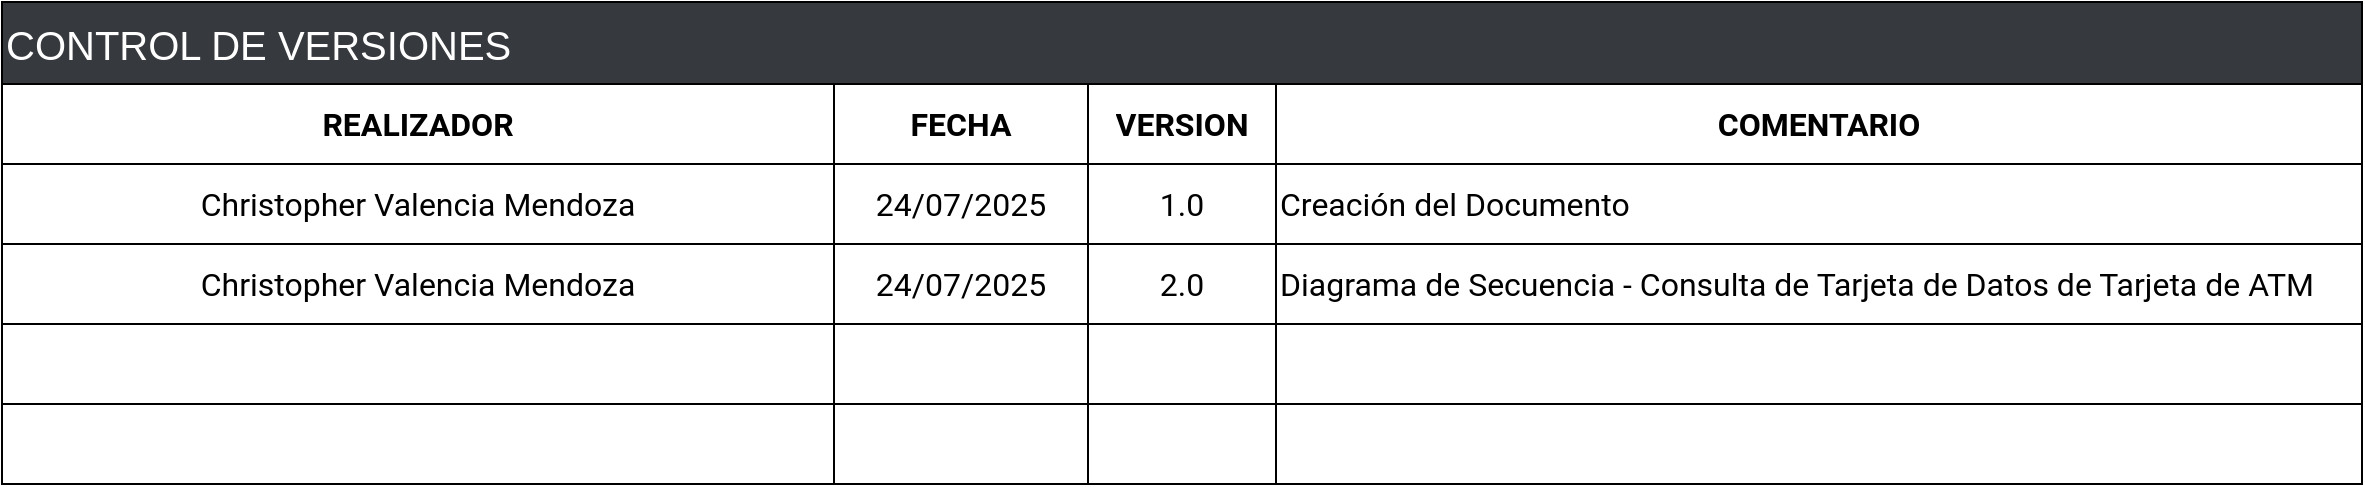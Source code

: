 <mxfile version="28.0.6" pages="3">
  <diagram name="Versiones" id="938uo8ROVbB9LNtA9XBv">
    <mxGraphModel dx="1965" dy="1243" grid="1" gridSize="10" guides="1" tooltips="1" connect="1" arrows="1" fold="1" page="1" pageScale="1" pageWidth="827" pageHeight="1169" math="0" shadow="0">
      <root>
        <mxCell id="0" />
        <mxCell id="1" parent="0" />
        <mxCell id="KAwFPLsBhcUulmADAOpw-1" value="" style="shape=table;startSize=0;container=1;collapsible=0;childLayout=tableLayout;fontFamily=Roboto;fontSource=https://fonts.googleapis.com/css?family=Roboto;fontSize=16;strokeWidth=1;align=left;" vertex="1" parent="1">
          <mxGeometry x="310" y="291" width="1180" height="200" as="geometry" />
        </mxCell>
        <mxCell id="KAwFPLsBhcUulmADAOpw-2" value="" style="shape=partialRectangle;collapsible=0;dropTarget=0;pointerEvents=0;fillColor=none;top=0;left=0;bottom=0;right=0;points=[[0,0.5],[1,0.5]];portConstraint=eastwest;fontFamily=Roboto;fontSource=https://fonts.googleapis.com/css?family=Roboto;fontSize=16;strokeWidth=1;" vertex="1" parent="KAwFPLsBhcUulmADAOpw-1">
          <mxGeometry width="1180" height="40" as="geometry" />
        </mxCell>
        <mxCell id="KAwFPLsBhcUulmADAOpw-3" value="&lt;b&gt;REALIZADOR&lt;/b&gt;" style="shape=partialRectangle;html=1;whiteSpace=wrap;connectable=0;overflow=hidden;fillColor=none;top=0;left=0;bottom=0;right=0;pointerEvents=1;fontFamily=Roboto;fontSource=https://fonts.googleapis.com/css?family=Roboto;fontSize=16;strokeWidth=1;" vertex="1" parent="KAwFPLsBhcUulmADAOpw-2">
          <mxGeometry width="416" height="40" as="geometry">
            <mxRectangle width="416" height="40" as="alternateBounds" />
          </mxGeometry>
        </mxCell>
        <mxCell id="KAwFPLsBhcUulmADAOpw-4" value="FECHA" style="shape=partialRectangle;html=1;whiteSpace=wrap;connectable=0;overflow=hidden;fillColor=none;top=0;left=0;bottom=0;right=0;pointerEvents=1;fontFamily=Roboto;fontSource=https://fonts.googleapis.com/css?family=Roboto;fontSize=16;strokeWidth=1;fontStyle=1" vertex="1" parent="KAwFPLsBhcUulmADAOpw-2">
          <mxGeometry x="416" width="127" height="40" as="geometry">
            <mxRectangle width="127" height="40" as="alternateBounds" />
          </mxGeometry>
        </mxCell>
        <mxCell id="KAwFPLsBhcUulmADAOpw-5" value="&lt;b&gt;VERSION&lt;/b&gt;" style="shape=partialRectangle;html=1;whiteSpace=wrap;connectable=0;overflow=hidden;fillColor=none;top=0;left=0;bottom=0;right=0;pointerEvents=1;fontFamily=Roboto;fontSource=https://fonts.googleapis.com/css?family=Roboto;fontSize=16;strokeWidth=1;" vertex="1" parent="KAwFPLsBhcUulmADAOpw-2">
          <mxGeometry x="543" width="94" height="40" as="geometry">
            <mxRectangle width="94" height="40" as="alternateBounds" />
          </mxGeometry>
        </mxCell>
        <mxCell id="KAwFPLsBhcUulmADAOpw-6" value="&lt;b&gt;COMENTARIO&lt;/b&gt;" style="shape=partialRectangle;html=1;whiteSpace=wrap;connectable=0;overflow=hidden;fillColor=none;top=0;left=0;bottom=0;right=0;pointerEvents=1;fontFamily=Roboto;fontSource=https://fonts.googleapis.com/css?family=Roboto;fontSize=16;strokeWidth=1;" vertex="1" parent="KAwFPLsBhcUulmADAOpw-2">
          <mxGeometry x="637" width="543" height="40" as="geometry">
            <mxRectangle width="543" height="40" as="alternateBounds" />
          </mxGeometry>
        </mxCell>
        <mxCell id="KAwFPLsBhcUulmADAOpw-7" value="" style="shape=partialRectangle;collapsible=0;dropTarget=0;pointerEvents=0;fillColor=none;top=0;left=0;bottom=0;right=0;points=[[0,0.5],[1,0.5]];portConstraint=eastwest;fontFamily=Roboto;fontSource=https://fonts.googleapis.com/css?family=Roboto;fontSize=16;strokeWidth=1;" vertex="1" parent="KAwFPLsBhcUulmADAOpw-1">
          <mxGeometry y="40" width="1180" height="40" as="geometry" />
        </mxCell>
        <mxCell id="KAwFPLsBhcUulmADAOpw-8" value="Christopher Valencia Mendoza" style="shape=partialRectangle;html=1;whiteSpace=wrap;connectable=0;overflow=hidden;fillColor=none;top=0;left=0;bottom=0;right=0;pointerEvents=1;fontFamily=Roboto;fontSource=https://fonts.googleapis.com/css?family=Roboto;fontSize=16;strokeWidth=1;" vertex="1" parent="KAwFPLsBhcUulmADAOpw-7">
          <mxGeometry width="416" height="40" as="geometry">
            <mxRectangle width="416" height="40" as="alternateBounds" />
          </mxGeometry>
        </mxCell>
        <mxCell id="KAwFPLsBhcUulmADAOpw-9" value="24/07/2025" style="shape=partialRectangle;html=1;whiteSpace=wrap;connectable=0;overflow=hidden;fillColor=none;top=0;left=0;bottom=0;right=0;pointerEvents=1;fontFamily=Roboto;fontSource=https://fonts.googleapis.com/css?family=Roboto;fontSize=16;strokeWidth=1;" vertex="1" parent="KAwFPLsBhcUulmADAOpw-7">
          <mxGeometry x="416" width="127" height="40" as="geometry">
            <mxRectangle width="127" height="40" as="alternateBounds" />
          </mxGeometry>
        </mxCell>
        <mxCell id="KAwFPLsBhcUulmADAOpw-10" value="1.0" style="shape=partialRectangle;html=1;whiteSpace=wrap;connectable=0;overflow=hidden;fillColor=none;top=0;left=0;bottom=0;right=0;pointerEvents=1;fontFamily=Roboto;fontSource=https://fonts.googleapis.com/css?family=Roboto;fontSize=16;strokeWidth=1;" vertex="1" parent="KAwFPLsBhcUulmADAOpw-7">
          <mxGeometry x="543" width="94" height="40" as="geometry">
            <mxRectangle width="94" height="40" as="alternateBounds" />
          </mxGeometry>
        </mxCell>
        <mxCell id="KAwFPLsBhcUulmADAOpw-11" value="Creación del Documento" style="shape=partialRectangle;html=1;whiteSpace=wrap;connectable=0;overflow=hidden;fillColor=none;top=0;left=0;bottom=0;right=0;pointerEvents=1;fontFamily=Roboto;fontSource=https://fonts.googleapis.com/css?family=Roboto;fontSize=16;strokeWidth=1;align=left;" vertex="1" parent="KAwFPLsBhcUulmADAOpw-7">
          <mxGeometry x="637" width="543" height="40" as="geometry">
            <mxRectangle width="543" height="40" as="alternateBounds" />
          </mxGeometry>
        </mxCell>
        <mxCell id="KAwFPLsBhcUulmADAOpw-12" value="" style="shape=partialRectangle;collapsible=0;dropTarget=0;pointerEvents=0;fillColor=none;top=0;left=0;bottom=0;right=0;points=[[0,0.5],[1,0.5]];portConstraint=eastwest;fontFamily=Roboto;fontSource=https://fonts.googleapis.com/css?family=Roboto;fontSize=16;strokeWidth=1;" vertex="1" parent="KAwFPLsBhcUulmADAOpw-1">
          <mxGeometry y="80" width="1180" height="40" as="geometry" />
        </mxCell>
        <mxCell id="KAwFPLsBhcUulmADAOpw-13" value="Christopher Valencia Mendoza" style="shape=partialRectangle;html=1;whiteSpace=wrap;connectable=0;overflow=hidden;fillColor=none;top=0;left=0;bottom=0;right=0;pointerEvents=1;fontFamily=Roboto;fontSource=https://fonts.googleapis.com/css?family=Roboto;fontSize=16;strokeWidth=1;" vertex="1" parent="KAwFPLsBhcUulmADAOpw-12">
          <mxGeometry width="416" height="40" as="geometry">
            <mxRectangle width="416" height="40" as="alternateBounds" />
          </mxGeometry>
        </mxCell>
        <mxCell id="KAwFPLsBhcUulmADAOpw-14" value="24/07/2025" style="shape=partialRectangle;html=1;whiteSpace=wrap;connectable=0;overflow=hidden;fillColor=none;top=0;left=0;bottom=0;right=0;pointerEvents=1;fontFamily=Roboto;fontSource=https://fonts.googleapis.com/css?family=Roboto;fontSize=16;strokeWidth=1;" vertex="1" parent="KAwFPLsBhcUulmADAOpw-12">
          <mxGeometry x="416" width="127" height="40" as="geometry">
            <mxRectangle width="127" height="40" as="alternateBounds" />
          </mxGeometry>
        </mxCell>
        <mxCell id="KAwFPLsBhcUulmADAOpw-15" value="2.0" style="shape=partialRectangle;html=1;whiteSpace=wrap;connectable=0;overflow=hidden;fillColor=none;top=0;left=0;bottom=0;right=0;pointerEvents=1;fontFamily=Roboto;fontSource=https://fonts.googleapis.com/css?family=Roboto;fontSize=16;strokeWidth=1;" vertex="1" parent="KAwFPLsBhcUulmADAOpw-12">
          <mxGeometry x="543" width="94" height="40" as="geometry">
            <mxRectangle width="94" height="40" as="alternateBounds" />
          </mxGeometry>
        </mxCell>
        <mxCell id="KAwFPLsBhcUulmADAOpw-16" value="Diagrama de Secuencia - Consulta de Tarjeta de Datos de Tarjeta de ATM" style="shape=partialRectangle;html=1;whiteSpace=wrap;connectable=0;overflow=hidden;fillColor=none;top=0;left=0;bottom=0;right=0;pointerEvents=1;fontFamily=Roboto;fontSource=https://fonts.googleapis.com/css?family=Roboto;fontSize=16;strokeWidth=1;align=left;" vertex="1" parent="KAwFPLsBhcUulmADAOpw-12">
          <mxGeometry x="637" width="543" height="40" as="geometry">
            <mxRectangle width="543" height="40" as="alternateBounds" />
          </mxGeometry>
        </mxCell>
        <mxCell id="KAwFPLsBhcUulmADAOpw-17" style="shape=partialRectangle;collapsible=0;dropTarget=0;pointerEvents=0;fillColor=none;top=0;left=0;bottom=0;right=0;points=[[0,0.5],[1,0.5]];portConstraint=eastwest;fontFamily=Roboto;fontSource=https://fonts.googleapis.com/css?family=Roboto;fontSize=16;strokeWidth=1;" vertex="1" parent="KAwFPLsBhcUulmADAOpw-1">
          <mxGeometry y="120" width="1180" height="40" as="geometry" />
        </mxCell>
        <mxCell id="KAwFPLsBhcUulmADAOpw-18" value="" style="shape=partialRectangle;html=1;whiteSpace=wrap;connectable=0;overflow=hidden;fillColor=none;top=0;left=0;bottom=0;right=0;pointerEvents=1;fontFamily=Roboto;fontSource=https://fonts.googleapis.com/css?family=Roboto;fontSize=16;strokeWidth=1;" vertex="1" parent="KAwFPLsBhcUulmADAOpw-17">
          <mxGeometry width="416" height="40" as="geometry">
            <mxRectangle width="416" height="40" as="alternateBounds" />
          </mxGeometry>
        </mxCell>
        <mxCell id="KAwFPLsBhcUulmADAOpw-19" value="" style="shape=partialRectangle;html=1;whiteSpace=wrap;connectable=0;overflow=hidden;fillColor=none;top=0;left=0;bottom=0;right=0;pointerEvents=1;fontFamily=Roboto;fontSource=https://fonts.googleapis.com/css?family=Roboto;fontSize=16;strokeWidth=1;" vertex="1" parent="KAwFPLsBhcUulmADAOpw-17">
          <mxGeometry x="416" width="127" height="40" as="geometry">
            <mxRectangle width="127" height="40" as="alternateBounds" />
          </mxGeometry>
        </mxCell>
        <mxCell id="KAwFPLsBhcUulmADAOpw-20" value="" style="shape=partialRectangle;html=1;whiteSpace=wrap;connectable=0;overflow=hidden;fillColor=none;top=0;left=0;bottom=0;right=0;pointerEvents=1;fontFamily=Roboto;fontSource=https://fonts.googleapis.com/css?family=Roboto;fontSize=16;strokeWidth=1;" vertex="1" parent="KAwFPLsBhcUulmADAOpw-17">
          <mxGeometry x="543" width="94" height="40" as="geometry">
            <mxRectangle width="94" height="40" as="alternateBounds" />
          </mxGeometry>
        </mxCell>
        <mxCell id="KAwFPLsBhcUulmADAOpw-21" value="" style="shape=partialRectangle;html=1;whiteSpace=wrap;connectable=0;overflow=hidden;fillColor=none;top=0;left=0;bottom=0;right=0;pointerEvents=1;fontFamily=Roboto;fontSource=https://fonts.googleapis.com/css?family=Roboto;fontSize=16;strokeWidth=1;align=left;" vertex="1" parent="KAwFPLsBhcUulmADAOpw-17">
          <mxGeometry x="637" width="543" height="40" as="geometry">
            <mxRectangle width="543" height="40" as="alternateBounds" />
          </mxGeometry>
        </mxCell>
        <mxCell id="KAwFPLsBhcUulmADAOpw-22" style="shape=partialRectangle;collapsible=0;dropTarget=0;pointerEvents=0;fillColor=none;top=0;left=0;bottom=0;right=0;points=[[0,0.5],[1,0.5]];portConstraint=eastwest;fontFamily=Roboto;fontSource=https://fonts.googleapis.com/css?family=Roboto;fontSize=16;strokeWidth=1;" vertex="1" parent="KAwFPLsBhcUulmADAOpw-1">
          <mxGeometry y="160" width="1180" height="40" as="geometry" />
        </mxCell>
        <mxCell id="KAwFPLsBhcUulmADAOpw-23" style="shape=partialRectangle;html=1;whiteSpace=wrap;connectable=0;overflow=hidden;fillColor=none;top=0;left=0;bottom=0;right=0;pointerEvents=1;fontFamily=Roboto;fontSource=https://fonts.googleapis.com/css?family=Roboto;fontSize=16;strokeWidth=1;" vertex="1" parent="KAwFPLsBhcUulmADAOpw-22">
          <mxGeometry width="416" height="40" as="geometry">
            <mxRectangle width="416" height="40" as="alternateBounds" />
          </mxGeometry>
        </mxCell>
        <mxCell id="KAwFPLsBhcUulmADAOpw-24" style="shape=partialRectangle;html=1;whiteSpace=wrap;connectable=0;overflow=hidden;fillColor=none;top=0;left=0;bottom=0;right=0;pointerEvents=1;fontFamily=Roboto;fontSource=https://fonts.googleapis.com/css?family=Roboto;fontSize=16;strokeWidth=1;" vertex="1" parent="KAwFPLsBhcUulmADAOpw-22">
          <mxGeometry x="416" width="127" height="40" as="geometry">
            <mxRectangle width="127" height="40" as="alternateBounds" />
          </mxGeometry>
        </mxCell>
        <mxCell id="KAwFPLsBhcUulmADAOpw-25" style="shape=partialRectangle;html=1;whiteSpace=wrap;connectable=0;overflow=hidden;fillColor=none;top=0;left=0;bottom=0;right=0;pointerEvents=1;fontFamily=Roboto;fontSource=https://fonts.googleapis.com/css?family=Roboto;fontSize=16;strokeWidth=1;" vertex="1" parent="KAwFPLsBhcUulmADAOpw-22">
          <mxGeometry x="543" width="94" height="40" as="geometry">
            <mxRectangle width="94" height="40" as="alternateBounds" />
          </mxGeometry>
        </mxCell>
        <mxCell id="KAwFPLsBhcUulmADAOpw-26" style="shape=partialRectangle;html=1;whiteSpace=wrap;connectable=0;overflow=hidden;fillColor=none;top=0;left=0;bottom=0;right=0;pointerEvents=1;fontFamily=Roboto;fontSource=https://fonts.googleapis.com/css?family=Roboto;fontSize=16;strokeWidth=1;align=left;" vertex="1" parent="KAwFPLsBhcUulmADAOpw-22">
          <mxGeometry x="637" width="543" height="40" as="geometry">
            <mxRectangle width="543" height="40" as="alternateBounds" />
          </mxGeometry>
        </mxCell>
        <mxCell id="KAwFPLsBhcUulmADAOpw-27" value="&lt;font style=&quot;font-size: 20px;&quot;&gt;CONTROL DE VERSIONES&lt;/font&gt;" style="rounded=0;whiteSpace=wrap;html=1;fontColor=#FFFFFF;labelBackgroundColor=none;fillColor=#36393D;fontSize=20;align=left;" vertex="1" parent="1">
          <mxGeometry x="310" y="250" width="1180" height="41" as="geometry" />
        </mxCell>
      </root>
    </mxGraphModel>
  </diagram>
  <diagram id="frkRDei-CcCvEwHwvsAJ" name="MFS ATM">
    <mxGraphModel dx="1209" dy="-7418" grid="1" gridSize="10" guides="1" tooltips="1" connect="1" arrows="1" fold="1" page="1" pageScale="1" pageWidth="827" pageHeight="1169" math="0" shadow="0">
      <root>
        <mxCell id="0" />
        <mxCell id="1" parent="0" />
        <mxCell id="oPqHsAZIXMs3M_WpcZgG-1" value="&lt;font style=&quot;font-size: 14px;&quot;&gt;PLARD Consulta Datos de Tarjeta&lt;/font&gt;" style="shape=umlFrame;whiteSpace=wrap;html=1;pointerEvents=0;recursiveResize=0;container=1;collapsible=0;width=310;height=44;fontStyle=1;fontSize=13;strokeColor=#000000;strokeWidth=2;" vertex="1" parent="1">
          <mxGeometry x="11" y="9137" width="1799" height="2310" as="geometry" />
        </mxCell>
        <mxCell id="oPqHsAZIXMs3M_WpcZgG-2" style="edgeStyle=orthogonalEdgeStyle;rounded=0;orthogonalLoop=1;jettySize=auto;html=1;curved=0;exitX=0.505;exitY=0.805;exitDx=0;exitDy=0;exitPerimeter=0;entryX=0.503;entryY=0.802;entryDx=0;entryDy=0;entryPerimeter=0;" edge="1" parent="oPqHsAZIXMs3M_WpcZgG-1">
          <mxGeometry relative="1" as="geometry">
            <Array as="points">
              <mxPoint x="956" y="1857" />
            </Array>
            <mxPoint x="956.16" y="1855.12" as="sourcePoint" />
            <mxPoint x="1128.48" y="1856.838" as="targetPoint" />
          </mxGeometry>
        </mxCell>
        <mxCell id="oPqHsAZIXMs3M_WpcZgG-3" style="edgeStyle=orthogonalEdgeStyle;rounded=0;orthogonalLoop=1;jettySize=auto;html=1;curved=0;exitX=0.502;exitY=0.805;exitDx=0;exitDy=0;exitPerimeter=0;entryX=0.513;entryY=0.886;entryDx=0;entryDy=0;entryPerimeter=0;" edge="1" parent="oPqHsAZIXMs3M_WpcZgG-1">
          <mxGeometry relative="1" as="geometry">
            <Array as="points">
              <mxPoint x="887" y="1855" />
            </Array>
            <mxPoint x="789.32" y="1855.12" as="sourcePoint" />
            <mxPoint x="955.08" y="1854.384" as="targetPoint" />
          </mxGeometry>
        </mxCell>
        <mxCell id="oPqHsAZIXMs3M_WpcZgG-4" style="edgeStyle=orthogonalEdgeStyle;rounded=0;orthogonalLoop=1;jettySize=auto;html=1;curved=0;entryX=0.509;entryY=0.875;entryDx=0;entryDy=0;entryPerimeter=0;exitX=0.51;exitY=0.879;exitDx=0;exitDy=0;exitPerimeter=0;" edge="1" parent="oPqHsAZIXMs3M_WpcZgG-1">
          <mxGeometry relative="1" as="geometry">
            <mxPoint x="790.6" y="2016.736" as="sourcePoint" />
            <mxPoint x="1481.458" y="2017" as="targetPoint" />
            <Array as="points" />
          </mxGeometry>
        </mxCell>
        <mxCell id="oPqHsAZIXMs3M_WpcZgG-5" style="edgeStyle=orthogonalEdgeStyle;rounded=0;orthogonalLoop=1;jettySize=auto;html=1;curved=0;entryX=0.502;entryY=0.389;entryDx=0;entryDy=0;entryPerimeter=0;dashed=1;dashPattern=8 8;exitX=0.501;exitY=0.386;exitDx=0;exitDy=0;exitPerimeter=0;" edge="1" parent="oPqHsAZIXMs3M_WpcZgG-1">
          <mxGeometry relative="1" as="geometry">
            <mxPoint x="1140.16" y="926.134" as="sourcePoint" />
            <mxPoint x="966" y="925.996" as="targetPoint" />
            <Array as="points" />
          </mxGeometry>
        </mxCell>
        <mxCell id="oPqHsAZIXMs3M_WpcZgG-6" style="edgeStyle=orthogonalEdgeStyle;rounded=0;orthogonalLoop=1;jettySize=auto;html=1;curved=0;entryX=0.502;entryY=0.389;entryDx=0;entryDy=0;entryPerimeter=0;dashed=1;dashPattern=8 8;exitX=0.511;exitY=0.389;exitDx=0;exitDy=0;exitPerimeter=0;" edge="1" parent="oPqHsAZIXMs3M_WpcZgG-1" source="oPqHsAZIXMs3M_WpcZgG-9">
          <mxGeometry relative="1" as="geometry">
            <mxPoint x="974.32" y="928.69" as="sourcePoint" />
            <mxPoint x="795.32" y="925.576" as="targetPoint" />
            <Array as="points">
              <mxPoint x="949" y="926" />
              <mxPoint x="949" y="926" />
            </Array>
          </mxGeometry>
        </mxCell>
        <mxCell id="oPqHsAZIXMs3M_WpcZgG-7" value="Obtiene información de RIBs&amp;nbsp;" style="edgeLabel;html=1;align=center;verticalAlign=middle;resizable=0;points=[];fontColor=default;" vertex="1" connectable="0" parent="oPqHsAZIXMs3M_WpcZgG-6">
          <mxGeometry x="0.185" relative="1" as="geometry">
            <mxPoint x="-406" y="-12" as="offset" />
          </mxGeometry>
        </mxCell>
        <mxCell id="oPqHsAZIXMs3M_WpcZgG-8" style="edgeStyle=orthogonalEdgeStyle;rounded=0;orthogonalLoop=1;jettySize=auto;html=1;curved=0;" edge="1" parent="oPqHsAZIXMs3M_WpcZgG-1">
          <mxGeometry relative="1" as="geometry">
            <mxPoint x="948.62" y="843" as="sourcePoint" />
            <mxPoint x="1128.62" y="843" as="targetPoint" />
          </mxGeometry>
        </mxCell>
        <mxCell id="oPqHsAZIXMs3M_WpcZgG-9" value="&lt;b&gt;&amp;lt;&amp;lt;Repositorio&amp;gt;&amp;gt;&lt;/b&gt;&lt;div&gt;&lt;b&gt;Redis Stream&lt;/b&gt;&lt;/div&gt;" style="shape=umlLifeline;perimeter=lifelinePerimeter;whiteSpace=wrap;html=1;container=1;dropTarget=0;collapsible=0;recursiveResize=0;outlineConnect=0;portConstraint=eastwest;newEdgeStyle={&quot;edgeStyle&quot;:&quot;elbowEdgeStyle&quot;,&quot;elbow&quot;:&quot;vertical&quot;,&quot;curved&quot;:0,&quot;rounded&quot;:0};align=center;" vertex="1" parent="oPqHsAZIXMs3M_WpcZgG-1">
          <mxGeometry x="880.36" y="76" width="160" height="2184" as="geometry" />
        </mxCell>
        <mxCell id="oPqHsAZIXMs3M_WpcZgG-10" value="" style="html=1;points=[[0,0,0,0,5],[0,1,0,0,-5],[1,0,0,0,5],[1,1,0,0,-5]];perimeter=orthogonalPerimeter;outlineConnect=0;targetShapes=umlLifeline;portConstraint=eastwest;newEdgeStyle={&quot;curved&quot;:0,&quot;rounded&quot;:0};labelBackgroundColor=#E8A6A6;fillColor=default;strokeColor=default;" vertex="1" parent="oPqHsAZIXMs3M_WpcZgG-9">
          <mxGeometry x="75" y="754.25" width="10" height="135.75" as="geometry" />
        </mxCell>
        <mxCell id="oPqHsAZIXMs3M_WpcZgG-11" style="edgeStyle=orthogonalEdgeStyle;rounded=0;orthogonalLoop=1;jettySize=auto;html=1;curved=0;exitX=0.498;exitY=0.846;exitDx=0;exitDy=0;exitPerimeter=0;entryX=0.501;entryY=0.843;entryDx=0;entryDy=0;entryPerimeter=0;dashed=1;dashPattern=8 8;" edge="1" parent="oPqHsAZIXMs3M_WpcZgG-1">
          <mxGeometry relative="1" as="geometry">
            <mxPoint x="797.16" y="1945.112" as="targetPoint" />
            <mxPoint x="960.04" y="1944.664" as="sourcePoint" />
            <Array as="points" />
          </mxGeometry>
        </mxCell>
        <mxCell id="oPqHsAZIXMs3M_WpcZgG-12" value="Obtiene información del cliente" style="edgeLabel;html=1;align=center;verticalAlign=middle;resizable=0;points=[];fontColor=default;labelBackgroundColor=none;" vertex="1" connectable="0" parent="oPqHsAZIXMs3M_WpcZgG-11">
          <mxGeometry x="0.398" y="1" relative="1" as="geometry">
            <mxPoint x="30" y="-12" as="offset" />
          </mxGeometry>
        </mxCell>
        <mxCell id="oPqHsAZIXMs3M_WpcZgG-13" style="edgeStyle=orthogonalEdgeStyle;rounded=0;orthogonalLoop=1;jettySize=auto;html=1;curved=0;exitX=0.51;exitY=0.843;exitDx=0;exitDy=0;exitPerimeter=0;entryX=0.508;entryY=0.839;entryDx=0;entryDy=0;entryPerimeter=0;dashed=1;dashPattern=8 8;" edge="1" parent="oPqHsAZIXMs3M_WpcZgG-1">
          <mxGeometry relative="1" as="geometry">
            <mxPoint x="621.788" y="1944.766" as="targetPoint" />
            <mxPoint x="793.6" y="1945.112" as="sourcePoint" />
            <Array as="points" />
          </mxGeometry>
        </mxCell>
        <mxCell id="oPqHsAZIXMs3M_WpcZgG-14" value="Obtiene información del cliente" style="edgeLabel;html=1;align=center;verticalAlign=middle;resizable=0;points=[];fontColor=default;labelBackgroundColor=none;" vertex="1" connectable="0" parent="oPqHsAZIXMs3M_WpcZgG-13">
          <mxGeometry x="0.398" y="1" relative="1" as="geometry">
            <mxPoint x="33" y="-12" as="offset" />
          </mxGeometry>
        </mxCell>
        <mxCell id="oPqHsAZIXMs3M_WpcZgG-15" style="edgeStyle=orthogonalEdgeStyle;rounded=0;orthogonalLoop=1;jettySize=auto;html=1;curved=0;exitX=0.515;exitY=0.446;exitDx=0;exitDy=0;exitPerimeter=0;entryX=0.504;entryY=0.448;entryDx=0;entryDy=0;entryPerimeter=0;dashed=1;dashPattern=8 8;" edge="1" parent="oPqHsAZIXMs3M_WpcZgG-1">
          <mxGeometry relative="1" as="geometry">
            <mxPoint x="794.64" y="1061.432" as="targetPoint" />
            <mxPoint x="1488.43" y="1061.774" as="sourcePoint" />
            <Array as="points" />
          </mxGeometry>
        </mxCell>
        <mxCell id="oPqHsAZIXMs3M_WpcZgG-16" style="edgeStyle=orthogonalEdgeStyle;rounded=0;orthogonalLoop=1;jettySize=auto;html=1;curved=0;exitX=0.499;exitY=0.446;exitDx=0;exitDy=0;exitPerimeter=0;entryX=0.504;entryY=0.448;entryDx=0;entryDy=0;entryPerimeter=0;dashed=1;dashPattern=8 8;" edge="1" parent="oPqHsAZIXMs3M_WpcZgG-1">
          <mxGeometry relative="1" as="geometry">
            <mxPoint x="1490.8" y="1061.252" as="targetPoint" />
            <mxPoint x="1668" y="1061.344" as="sourcePoint" />
            <Array as="points">
              <mxPoint x="1640.16" y="1061.82" />
              <mxPoint x="1620.16" y="1060.82" />
            </Array>
          </mxGeometry>
        </mxCell>
        <mxCell id="oPqHsAZIXMs3M_WpcZgG-17" style="edgeStyle=orthogonalEdgeStyle;rounded=0;orthogonalLoop=1;jettySize=auto;html=1;curved=0;exitX=0.498;exitY=0.387;exitDx=0;exitDy=0;exitPerimeter=0;dashed=1;dashPattern=8 8;" edge="1" parent="oPqHsAZIXMs3M_WpcZgG-1">
          <mxGeometry relative="1" as="geometry">
            <mxPoint x="1138.32" y="926.25" as="targetPoint" />
            <mxPoint x="1314.75" y="926.328" as="sourcePoint" />
            <Array as="points">
              <mxPoint x="1137.32" y="926.25" />
            </Array>
          </mxGeometry>
        </mxCell>
        <mxCell id="oPqHsAZIXMs3M_WpcZgG-18" value="Envía respuesta con&amp;nbsp;&lt;div&gt;información de RIBs&lt;/div&gt;" style="edgeLabel;html=1;align=center;verticalAlign=middle;resizable=0;points=[];fontColor=default;labelBackgroundColor=none;" vertex="1" connectable="0" parent="oPqHsAZIXMs3M_WpcZgG-17">
          <mxGeometry x="0.398" y="1" relative="1" as="geometry">
            <mxPoint x="30" y="-18" as="offset" />
          </mxGeometry>
        </mxCell>
        <mxCell id="oPqHsAZIXMs3M_WpcZgG-19" style="edgeStyle=orthogonalEdgeStyle;rounded=0;orthogonalLoop=1;jettySize=auto;html=1;curved=0;entryX=0.501;entryY=0.387;entryDx=0;entryDy=0;entryPerimeter=0;dashed=1;dashPattern=8 8;exitX=0.499;exitY=0.389;exitDx=0;exitDy=0;exitPerimeter=0;" edge="1" parent="oPqHsAZIXMs3M_WpcZgG-1">
          <mxGeometry relative="1" as="geometry">
            <mxPoint x="794.84" y="925.576" as="sourcePoint" />
            <mxPoint x="623.661" y="925.078" as="targetPoint" />
            <Array as="points">
              <mxPoint x="723" y="926" />
            </Array>
          </mxGeometry>
        </mxCell>
        <mxCell id="oPqHsAZIXMs3M_WpcZgG-20" style="edgeStyle=orthogonalEdgeStyle;rounded=0;orthogonalLoop=1;jettySize=auto;html=1;curved=0;exitX=0.509;exitY=0.905;exitDx=0;exitDy=0;exitPerimeter=0;entryX=0.508;entryY=0.906;entryDx=0;entryDy=0;entryPerimeter=0;dashed=1;dashPattern=8 8;" edge="1" parent="oPqHsAZIXMs3M_WpcZgG-1">
          <mxGeometry relative="1" as="geometry">
            <mxPoint x="794.28" y="2082.704" as="targetPoint" />
            <mxPoint x="1487.458" y="2082.82" as="sourcePoint" />
            <Array as="points" />
          </mxGeometry>
        </mxCell>
        <mxCell id="oPqHsAZIXMs3M_WpcZgG-21" style="edgeStyle=orthogonalEdgeStyle;rounded=0;orthogonalLoop=1;jettySize=auto;html=1;curved=0;exitX=0.5;exitY=0.99;exitDx=0;exitDy=0;exitPerimeter=0;dashed=1;dashPattern=8 8;" edge="1" parent="oPqHsAZIXMs3M_WpcZgG-1">
          <mxGeometry relative="1" as="geometry">
            <mxPoint x="312" y="2215.46" as="sourcePoint" />
            <mxPoint x="95.778" y="2215.556" as="targetPoint" />
            <Array as="points">
              <mxPoint x="287" y="2216" />
              <mxPoint x="277" y="2215" />
            </Array>
          </mxGeometry>
        </mxCell>
        <mxCell id="oPqHsAZIXMs3M_WpcZgG-22" value="Solicita NIP de la tarjeta" style="edgeLabel;html=1;align=center;verticalAlign=middle;resizable=0;points=[];labelBackgroundColor=none;" vertex="1" connectable="0" parent="oPqHsAZIXMs3M_WpcZgG-21">
          <mxGeometry x="-0.008" y="-2" relative="1" as="geometry">
            <mxPoint x="-10" y="-7" as="offset" />
          </mxGeometry>
        </mxCell>
        <mxCell id="oPqHsAZIXMs3M_WpcZgG-23" value="&lt;div&gt;&lt;span style=&quot;background-color: initial;&quot;&gt;&amp;lt;&amp;lt;Queque&amp;gt;&amp;gt;&lt;/span&gt;&lt;br&gt;&lt;/div&gt;&lt;font color=&quot;#000000&quot;&gt;MQ 390&lt;/font&gt;" style="shape=umlLifeline;perimeter=lifelinePerimeter;whiteSpace=wrap;html=1;container=1;dropTarget=0;collapsible=0;recursiveResize=0;outlineConnect=0;portConstraint=eastwest;newEdgeStyle={&quot;edgeStyle&quot;:&quot;elbowEdgeStyle&quot;,&quot;elbow&quot;:&quot;vertical&quot;,&quot;curved&quot;:0,&quot;rounded&quot;:0};align=center;labelBorderColor=none;fontStyle=1" vertex="1" parent="oPqHsAZIXMs3M_WpcZgG-1">
          <mxGeometry x="1405" y="76.25" width="162" height="2194" as="geometry" />
        </mxCell>
        <mxCell id="oPqHsAZIXMs3M_WpcZgG-24" style="edgeStyle=orthogonalEdgeStyle;rounded=0;orthogonalLoop=1;jettySize=auto;html=1;curved=0;" edge="1" parent="oPqHsAZIXMs3M_WpcZgG-1">
          <mxGeometry relative="1" as="geometry">
            <mxPoint x="1125" y="843.25" as="sourcePoint" />
            <mxPoint x="1305" y="843.25" as="targetPoint" />
          </mxGeometry>
        </mxCell>
        <mxCell id="oPqHsAZIXMs3M_WpcZgG-25" value="&lt;font&gt;Consultar&amp;nbsp;&lt;span style=&quot;background-color: initial;&quot;&gt;API PLARD&lt;/span&gt;&lt;/font&gt;" style="edgeLabel;html=1;align=center;verticalAlign=middle;resizable=0;points=[];labelBackgroundColor=none;fontStyle=0;fontColor=default;" vertex="1" connectable="0" parent="oPqHsAZIXMs3M_WpcZgG-24">
          <mxGeometry x="-0.343" y="-2" relative="1" as="geometry">
            <mxPoint x="35" y="-12" as="offset" />
          </mxGeometry>
        </mxCell>
        <mxCell id="oPqHsAZIXMs3M_WpcZgG-26" style="edgeStyle=orthogonalEdgeStyle;rounded=0;orthogonalLoop=1;jettySize=auto;html=1;curved=0;exitX=0.502;exitY=0.839;exitDx=0;exitDy=0;exitPerimeter=0;entryX=0.51;entryY=0.877;entryDx=0;entryDy=0;entryPerimeter=0;dashed=1;dashPattern=8 8;" edge="1" parent="oPqHsAZIXMs3M_WpcZgG-1">
          <mxGeometry relative="1" as="geometry">
            <mxPoint x="308.9" y="1945.058" as="targetPoint" />
            <mxPoint x="618.822" y="1944.766" as="sourcePoint" />
            <Array as="points" />
          </mxGeometry>
        </mxCell>
        <mxCell id="oPqHsAZIXMs3M_WpcZgG-27" value="Obtiene información del cliente" style="edgeLabel;html=1;align=center;verticalAlign=middle;resizable=0;points=[];fontColor=default;labelBackgroundColor=none;" vertex="1" connectable="0" parent="oPqHsAZIXMs3M_WpcZgG-26">
          <mxGeometry x="0.398" y="1" relative="1" as="geometry">
            <mxPoint x="46" y="-12" as="offset" />
          </mxGeometry>
        </mxCell>
        <mxCell id="oPqHsAZIXMs3M_WpcZgG-28" style="edgeStyle=orthogonalEdgeStyle;rounded=0;orthogonalLoop=1;jettySize=auto;html=1;curved=0;exitX=0.483;exitY=0.812;exitDx=0;exitDy=0;exitPerimeter=0;entryX=0.502;entryY=0.864;entryDx=0;entryDy=0;entryPerimeter=0;" edge="1" parent="oPqHsAZIXMs3M_WpcZgG-1">
          <mxGeometry relative="1" as="geometry">
            <Array as="points">
              <mxPoint x="1292" y="1856.25" />
            </Array>
            <mxPoint x="1131.28" y="1855.938" as="sourcePoint" />
            <mxPoint x="1305.07" y="1855.386" as="targetPoint" />
          </mxGeometry>
        </mxCell>
        <mxCell id="oPqHsAZIXMs3M_WpcZgG-29" style="edgeStyle=orthogonalEdgeStyle;rounded=0;orthogonalLoop=1;jettySize=auto;html=1;curved=0;entryX=0.502;entryY=0.463;entryDx=0;entryDy=0;entryPerimeter=0;dashed=1;dashPattern=8 8;exitX=0.504;exitY=0.447;exitDx=0;exitDy=0;exitPerimeter=0;" edge="1" parent="oPqHsAZIXMs3M_WpcZgG-1">
          <mxGeometry relative="1" as="geometry">
            <mxPoint x="790.64" y="1059.248" as="sourcePoint" />
            <mxPoint x="308.38" y="1062.302" as="targetPoint" />
            <Array as="points">
              <mxPoint x="791" y="1062" />
            </Array>
          </mxGeometry>
        </mxCell>
        <mxCell id="oPqHsAZIXMs3M_WpcZgG-30" value="Obtiene informacion Valida informacion solicitada de RIBs&amp;nbsp;" style="edgeLabel;html=1;align=center;verticalAlign=middle;resizable=0;points=[];fontColor=default;" vertex="1" connectable="0" parent="oPqHsAZIXMs3M_WpcZgG-29">
          <mxGeometry x="0.185" relative="1" as="geometry">
            <mxPoint x="12" y="-15" as="offset" />
          </mxGeometry>
        </mxCell>
        <mxCell id="oPqHsAZIXMs3M_WpcZgG-31" style="edgeStyle=orthogonalEdgeStyle;rounded=0;orthogonalLoop=1;jettySize=auto;html=1;curved=0;exitX=0.505;exitY=0.906;exitDx=0;exitDy=0;exitPerimeter=0;entryX=0.477;entryY=0.894;entryDx=0;entryDy=0;entryPerimeter=0;dashed=1;dashPattern=8 8;" edge="1" parent="oPqHsAZIXMs3M_WpcZgG-1">
          <mxGeometry relative="1" as="geometry">
            <mxPoint x="308.63" y="2082.796" as="targetPoint" />
            <Array as="points" />
            <mxPoint x="790.8" y="2082.704" as="sourcePoint" />
          </mxGeometry>
        </mxCell>
        <mxCell id="oPqHsAZIXMs3M_WpcZgG-32" value="Obtiene informacion de la tarjeta del cliente" style="edgeLabel;html=1;align=center;verticalAlign=middle;resizable=0;points=[];labelBackgroundColor=none;" vertex="1" connectable="0" parent="oPqHsAZIXMs3M_WpcZgG-31">
          <mxGeometry x="0.185" relative="1" as="geometry">
            <mxPoint x="-85" y="-777" as="offset" />
          </mxGeometry>
        </mxCell>
        <mxCell id="oPqHsAZIXMs3M_WpcZgG-33" value="&lt;b style=&quot;font-size: 11px;&quot;&gt;&amp;lt;&amp;lt;CaaS Integration Layer&amp;gt;&lt;span style=&quot;background-color: initial; font-size: 11px;&quot;&gt;&amp;gt;&lt;/span&gt;&lt;/b&gt;&lt;div style=&quot;&quot;&gt;&lt;span style=&quot;font-weight: 700; text-wrap: nowrap;&quot;&gt;card-data-retriever&lt;/span&gt;&lt;br&gt;&lt;/div&gt;" style="shape=umlLifeline;perimeter=lifelinePerimeter;whiteSpace=wrap;html=1;container=1;dropTarget=0;collapsible=0;recursiveResize=0;outlineConnect=0;portConstraint=eastwest;newEdgeStyle={&quot;edgeStyle&quot;:&quot;elbowEdgeStyle&quot;,&quot;elbow&quot;:&quot;vertical&quot;,&quot;curved&quot;:0,&quot;rounded&quot;:0};align=center;fontSize=11;" vertex="1" parent="oPqHsAZIXMs3M_WpcZgG-1">
          <mxGeometry x="1053" y="76.25" width="160" height="2194" as="geometry" />
        </mxCell>
        <mxCell id="oPqHsAZIXMs3M_WpcZgG-34" value="" style="html=1;points=[[0,0,0,0,5],[0,1,0,0,-5],[1,0,0,0,5],[1,1,0,0,-5]];perimeter=orthogonalPerimeter;outlineConnect=0;targetShapes=umlLifeline;portConstraint=eastwest;newEdgeStyle={&quot;curved&quot;:0,&quot;rounded&quot;:0};labelBackgroundColor=#E8A6A6;fillColor=default;strokeColor=default;" vertex="1" parent="oPqHsAZIXMs3M_WpcZgG-33">
          <mxGeometry x="74.62" y="754" width="10" height="136" as="geometry" />
        </mxCell>
        <mxCell id="oPqHsAZIXMs3M_WpcZgG-35" value="" style="html=1;points=[[0,0,0,0,5],[0,1,0,0,-5],[1,0,0,0,5],[1,1,0,0,-5]];perimeter=orthogonalPerimeter;outlineConnect=0;targetShapes=umlLifeline;portConstraint=eastwest;newEdgeStyle={&quot;curved&quot;:0,&quot;rounded&quot;:0};labelBackgroundColor=default;fillColor=default;strokeColor=default;" vertex="1" parent="oPqHsAZIXMs3M_WpcZgG-1">
          <mxGeometry x="1128.62" y="1843.25" width="10" height="117.75" as="geometry" />
        </mxCell>
        <mxCell id="oPqHsAZIXMs3M_WpcZgG-36" style="edgeStyle=orthogonalEdgeStyle;rounded=0;orthogonalLoop=1;jettySize=auto;html=1;curved=0;exitX=0.511;exitY=0.88;exitDx=0;exitDy=0;exitPerimeter=0;entryX=0.504;entryY=0.866;entryDx=0;entryDy=0;entryPerimeter=0;dashed=1;dashPattern=8 8;" edge="1" parent="oPqHsAZIXMs3M_WpcZgG-1">
          <mxGeometry relative="1" as="geometry">
            <mxPoint x="1135.64" y="1944.594" as="targetPoint" />
            <mxPoint x="1311.51" y="1944.97" as="sourcePoint" />
          </mxGeometry>
        </mxCell>
        <mxCell id="oPqHsAZIXMs3M_WpcZgG-37" value="Envía respuesta con&amp;nbsp;&lt;div&gt;información del cliente&lt;/div&gt;" style="edgeLabel;html=1;align=center;verticalAlign=middle;resizable=0;points=[];fontColor=default;labelBackgroundColor=none;" vertex="1" connectable="0" parent="oPqHsAZIXMs3M_WpcZgG-36">
          <mxGeometry x="0.398" y="1" relative="1" as="geometry">
            <mxPoint x="32" y="-18" as="offset" />
          </mxGeometry>
        </mxCell>
        <mxCell id="oPqHsAZIXMs3M_WpcZgG-38" value="&lt;div style=&quot;&quot;&gt;&amp;lt;&amp;lt;Plataforma SaaS&amp;gt;&amp;gt;&lt;/div&gt;&lt;span style=&quot;&quot;&gt;PLARD&lt;/span&gt;" style="shape=umlLifeline;perimeter=lifelinePerimeter;whiteSpace=wrap;html=1;container=1;dropTarget=0;collapsible=0;recursiveResize=0;outlineConnect=0;portConstraint=eastwest;newEdgeStyle={&quot;edgeStyle&quot;:&quot;elbowEdgeStyle&quot;,&quot;elbow&quot;:&quot;vertical&quot;,&quot;curved&quot;:0,&quot;rounded&quot;:0};align=center;fontStyle=1" vertex="1" parent="oPqHsAZIXMs3M_WpcZgG-1">
          <mxGeometry x="1229.75" y="76.25" width="160" height="2194" as="geometry" />
        </mxCell>
        <mxCell id="oPqHsAZIXMs3M_WpcZgG-39" value="" style="html=1;points=[[0,0,0,0,5],[0,1,0,0,-5],[1,0,0,0,5],[1,1,0,0,-5]];perimeter=orthogonalPerimeter;outlineConnect=0;targetShapes=umlLifeline;portConstraint=eastwest;newEdgeStyle={&quot;curved&quot;:0,&quot;rounded&quot;:0};labelBackgroundColor=#E8A6A6;" vertex="1" parent="oPqHsAZIXMs3M_WpcZgG-38">
          <mxGeometry x="75.25" y="753" width="10" height="137" as="geometry" />
        </mxCell>
        <mxCell id="oPqHsAZIXMs3M_WpcZgG-40" value="&lt;b&gt;&amp;lt;&amp;lt;Componente&amp;gt;&amp;gt;&lt;/b&gt;&lt;div&gt;&lt;b&gt;Launcher&lt;/b&gt;&lt;/div&gt;" style="shape=umlLifeline;perimeter=lifelinePerimeter;whiteSpace=wrap;html=1;container=1;dropTarget=0;collapsible=0;recursiveResize=0;outlineConnect=0;portConstraint=eastwest;newEdgeStyle={&quot;edgeStyle&quot;:&quot;elbowEdgeStyle&quot;,&quot;elbow&quot;:&quot;vertical&quot;,&quot;curved&quot;:0,&quot;rounded&quot;:0};align=center;" vertex="1" parent="oPqHsAZIXMs3M_WpcZgG-1">
          <mxGeometry x="710" y="76" width="160" height="2184" as="geometry" />
        </mxCell>
        <mxCell id="oPqHsAZIXMs3M_WpcZgG-41" value="" style="html=1;points=[[0,0,0,0,5],[0,1,0,0,-5],[1,0,0,0,5],[1,1,0,0,-5]];perimeter=orthogonalPerimeter;outlineConnect=0;targetShapes=umlLifeline;portConstraint=eastwest;newEdgeStyle={&quot;curved&quot;:0,&quot;rounded&quot;:0};labelBackgroundColor=#E8A6A6;fillColor=default;strokeColor=default;" vertex="1" parent="oPqHsAZIXMs3M_WpcZgG-1">
          <mxGeometry x="786" y="1845" width="10" height="253" as="geometry" />
        </mxCell>
        <mxCell id="oPqHsAZIXMs3M_WpcZgG-42" value="&lt;span style=&quot;&quot;&gt;&lt;b&gt;&amp;lt;&amp;lt;Componente&amp;gt;&amp;gt;&lt;/b&gt;&lt;/span&gt;&lt;div style=&quot;&quot;&gt;&lt;b&gt;Agave&lt;/b&gt;&lt;/div&gt;" style="shape=umlLifeline;perimeter=lifelinePerimeter;whiteSpace=wrap;html=1;container=1;dropTarget=0;collapsible=0;recursiveResize=0;outlineConnect=0;portConstraint=eastwest;newEdgeStyle={&quot;edgeStyle&quot;:&quot;elbowEdgeStyle&quot;,&quot;elbow&quot;:&quot;vertical&quot;,&quot;curved&quot;:0,&quot;rounded&quot;:0};align=center;" vertex="1" parent="oPqHsAZIXMs3M_WpcZgG-1">
          <mxGeometry x="538" y="76" width="161" height="2194" as="geometry" />
        </mxCell>
        <mxCell id="oPqHsAZIXMs3M_WpcZgG-43" style="edgeStyle=orthogonalEdgeStyle;rounded=0;orthogonalLoop=1;jettySize=auto;html=1;curved=0;exitX=0.5;exitY=0.678;exitDx=0;exitDy=0;exitPerimeter=0;dashed=1;entryX=0.506;entryY=0.702;entryDx=0;entryDy=0;entryPerimeter=0;" edge="1" parent="oPqHsAZIXMs3M_WpcZgG-1">
          <mxGeometry relative="1" as="geometry">
            <mxPoint x="312" y="1579.002" as="sourcePoint" />
            <mxPoint x="96.466" y="1580.648" as="targetPoint" />
            <Array as="points">
              <mxPoint x="304" y="1579" />
              <mxPoint x="304" y="1581" />
            </Array>
          </mxGeometry>
        </mxCell>
        <mxCell id="oPqHsAZIXMs3M_WpcZgG-44" value="&lt;span style=&quot;&quot;&gt;Muestra menú RED&amp;nbsp;&lt;/span&gt;&lt;div style=&quot;&quot;&gt;ATM&lt;/div&gt;" style="edgeLabel;html=1;align=center;verticalAlign=middle;resizable=0;points=[];labelBackgroundColor=none;" vertex="1" connectable="0" parent="oPqHsAZIXMs3M_WpcZgG-43">
          <mxGeometry x="-0.008" y="-2" relative="1" as="geometry">
            <mxPoint x="-51" y="-13" as="offset" />
          </mxGeometry>
        </mxCell>
        <mxCell id="oPqHsAZIXMs3M_WpcZgG-45" style="edgeStyle=orthogonalEdgeStyle;rounded=0;orthogonalLoop=1;jettySize=auto;html=1;curved=0;exitX=1;exitY=0;exitDx=0;exitDy=5;exitPerimeter=0;" edge="1" parent="oPqHsAZIXMs3M_WpcZgG-1">
          <mxGeometry relative="1" as="geometry">
            <mxPoint x="299.5" y="184" as="targetPoint" />
            <Array as="points">
              <mxPoint x="245" y="184" />
              <mxPoint x="245" y="184" />
            </Array>
            <mxPoint x="90.5" y="176" as="sourcePoint" />
          </mxGeometry>
        </mxCell>
        <mxCell id="oPqHsAZIXMs3M_WpcZgG-46" value="&lt;b&gt;&amp;nbsp; Cliente Santander&lt;/b&gt;&lt;div&gt;&lt;b&gt;TDD&lt;/b&gt;&lt;/div&gt;" style="shape=umlLifeline;perimeter=lifelinePerimeter;whiteSpace=wrap;html=1;container=1;dropTarget=0;collapsible=0;recursiveResize=0;outlineConnect=0;portConstraint=eastwest;newEdgeStyle={&quot;edgeStyle&quot;:&quot;elbowEdgeStyle&quot;,&quot;elbow&quot;:&quot;vertical&quot;,&quot;curved&quot;:0,&quot;rounded&quot;:0};fillColor=#FFFFFF;strokeColor=#000000;align=center;gradientColor=#ffffff;" vertex="1" parent="oPqHsAZIXMs3M_WpcZgG-1">
          <mxGeometry x="10" y="70.5" width="161" height="2199.5" as="geometry" />
        </mxCell>
        <mxCell id="oPqHsAZIXMs3M_WpcZgG-47" value="" style="html=1;points=[[0,0,0,0,5],[0,1,0,0,-5],[1,0,0,0,5],[1,1,0,0,-5]];perimeter=orthogonalPerimeter;outlineConnect=0;targetShapes=umlLifeline;portConstraint=eastwest;newEdgeStyle={&quot;curved&quot;:0,&quot;rounded&quot;:0};" vertex="1" parent="oPqHsAZIXMs3M_WpcZgG-1">
          <mxGeometry x="85.5" y="171" width="10" height="2059" as="geometry" />
        </mxCell>
        <mxCell id="oPqHsAZIXMs3M_WpcZgG-48" style="edgeStyle=orthogonalEdgeStyle;rounded=0;orthogonalLoop=1;jettySize=auto;html=1;curved=0;exitX=0.5;exitY=0.678;exitDx=0;exitDy=0;exitPerimeter=0;dashed=1;entryX=0.498;entryY=0.639;entryDx=0;entryDy=0;entryPerimeter=0;" edge="1" parent="oPqHsAZIXMs3M_WpcZgG-1">
          <mxGeometry relative="1" as="geometry">
            <mxPoint x="315" y="1459.812" as="sourcePoint" />
            <mxPoint x="94.178" y="1459.591" as="targetPoint" />
            <Array as="points">
              <mxPoint x="303" y="1460" />
            </Array>
          </mxGeometry>
        </mxCell>
        <mxCell id="oPqHsAZIXMs3M_WpcZgG-49" value="&lt;span style=&quot;&quot;&gt;Muestra menú RED&amp;nbsp;&lt;/span&gt;&lt;div style=&quot;&quot;&gt;ATM&lt;/div&gt;" style="edgeLabel;html=1;align=center;verticalAlign=middle;resizable=0;points=[];labelBackgroundColor=none;" vertex="1" connectable="0" parent="oPqHsAZIXMs3M_WpcZgG-48">
          <mxGeometry x="-0.008" y="-2" relative="1" as="geometry">
            <mxPoint x="-47" y="-13" as="offset" />
          </mxGeometry>
        </mxCell>
        <mxCell id="oPqHsAZIXMs3M_WpcZgG-50" style="edgeStyle=orthogonalEdgeStyle;rounded=0;orthogonalLoop=1;jettySize=auto;html=1;curved=0;exitX=0.5;exitY=0.631;exitDx=0;exitDy=0;exitPerimeter=0;entryX=0.499;entryY=0.646;entryDx=0;entryDy=0;entryPerimeter=0;" edge="1" parent="oPqHsAZIXMs3M_WpcZgG-1">
          <mxGeometry relative="1" as="geometry">
            <mxPoint x="309" y="1375.124" as="sourcePoint" />
            <mxPoint x="308.81" y="1404.434" as="targetPoint" />
            <Array as="points">
              <mxPoint x="510" y="1375" />
              <mxPoint x="510" y="1404" />
            </Array>
          </mxGeometry>
        </mxCell>
        <mxCell id="oPqHsAZIXMs3M_WpcZgG-51" style="edgeStyle=orthogonalEdgeStyle;rounded=0;orthogonalLoop=1;jettySize=auto;html=1;curved=0;exitX=0.507;exitY=0.6;exitDx=0;exitDy=0;exitPerimeter=0;entryX=0.503;entryY=0.615;entryDx=0;entryDy=0;entryPerimeter=0;" edge="1" parent="oPqHsAZIXMs3M_WpcZgG-1">
          <mxGeometry relative="1" as="geometry">
            <mxPoint x="308.33" y="1318.4" as="sourcePoint" />
            <mxPoint x="307.57" y="1347.71" as="targetPoint" />
            <Array as="points">
              <mxPoint x="510" y="1318" />
              <mxPoint x="510" y="1348" />
            </Array>
          </mxGeometry>
        </mxCell>
        <mxCell id="oPqHsAZIXMs3M_WpcZgG-52" style="edgeStyle=orthogonalEdgeStyle;rounded=0;orthogonalLoop=1;jettySize=auto;html=1;curved=0;entryX=0.5;entryY=0.583;entryDx=0;entryDy=0;entryPerimeter=0;" edge="1" parent="oPqHsAZIXMs3M_WpcZgG-1">
          <mxGeometry relative="1" as="geometry">
            <mxPoint x="306.5" y="1261" as="sourcePoint" />
            <mxPoint x="308" y="1285.182" as="targetPoint" />
            <Array as="points">
              <mxPoint x="510" y="1261" />
              <mxPoint x="510" y="1285" />
            </Array>
          </mxGeometry>
        </mxCell>
        <mxCell id="oPqHsAZIXMs3M_WpcZgG-53" value="Consulta Tabla Backend ATM&amp;nbsp;&lt;br&gt;&lt;div&gt;&lt;span style=&quot;background-color: initial;&quot;&gt;BINES&lt;/span&gt;&lt;span style=&quot;background-color: initial;&quot;&gt;&amp;nbsp;&lt;/span&gt;&lt;span style=&quot;background-color: initial;&quot;&gt;Exentos de comisión&lt;/span&gt;&lt;/div&gt;" style="edgeLabel;html=1;align=center;verticalAlign=middle;resizable=0;points=[];labelBackgroundColor=none;" vertex="1" connectable="0" parent="oPqHsAZIXMs3M_WpcZgG-52">
          <mxGeometry x="-0.101" y="-1" relative="1" as="geometry">
            <mxPoint x="-99" y="-15" as="offset" />
          </mxGeometry>
        </mxCell>
        <mxCell id="oPqHsAZIXMs3M_WpcZgG-54" value="" style="edgeStyle=elbowEdgeStyle;fontSize=12;html=1;endArrow=blockThin;endFill=1;rounded=0;exitX=0.501;exitY=0.42;exitDx=0;exitDy=0;exitPerimeter=0;entryX=0.493;entryY=0.415;entryDx=0;entryDy=0;entryPerimeter=0;" edge="1" parent="oPqHsAZIXMs3M_WpcZgG-1" source="oPqHsAZIXMs3M_WpcZgG-40">
          <mxGeometry width="160" relative="1" as="geometry">
            <mxPoint x="781.44" y="993.346" as="sourcePoint" />
            <mxPoint x="1481.866" y="993.76" as="targetPoint" />
            <Array as="points">
              <mxPoint x="847.32" y="981.34" />
            </Array>
          </mxGeometry>
        </mxCell>
        <mxCell id="oPqHsAZIXMs3M_WpcZgG-55" value="" style="edgeStyle=elbowEdgeStyle;fontSize=12;html=1;endArrow=blockThin;endFill=1;rounded=0;" edge="1" parent="oPqHsAZIXMs3M_WpcZgG-1">
          <mxGeometry width="160" relative="1" as="geometry">
            <mxPoint x="785.003" y="842.5" as="sourcePoint" />
            <mxPoint x="957.36" y="842.5" as="targetPoint" />
            <Array as="points">
              <mxPoint x="847.36" y="829.5" />
            </Array>
          </mxGeometry>
        </mxCell>
        <mxCell id="oPqHsAZIXMs3M_WpcZgG-56" value="" style="html=1;points=[[0,0,0,0,5],[0,1,0,0,-5],[1,0,0,0,5],[1,1,0,0,-5]];perimeter=orthogonalPerimeter;outlineConnect=0;targetShapes=umlLifeline;portConstraint=eastwest;newEdgeStyle={&quot;curved&quot;:0,&quot;rounded&quot;:0};labelBackgroundColor=#E8A6A6;fillColor=default;strokeColor=default;" vertex="1" parent="oPqHsAZIXMs3M_WpcZgG-1">
          <mxGeometry x="785" y="803" width="10" height="267" as="geometry" />
        </mxCell>
        <mxCell id="oPqHsAZIXMs3M_WpcZgG-57" value="&lt;div&gt;&lt;span style=&quot;background-color: initial;&quot;&gt;&amp;lt;&amp;lt;Altair 390&amp;gt;&amp;gt;&lt;/span&gt;&lt;br&gt;&lt;/div&gt;&lt;font color=&quot;#000000&quot;&gt;PAMPA&lt;/font&gt;" style="shape=umlLifeline;perimeter=lifelinePerimeter;whiteSpace=wrap;html=1;container=1;dropTarget=0;collapsible=0;recursiveResize=0;outlineConnect=0;portConstraint=eastwest;newEdgeStyle={&quot;edgeStyle&quot;:&quot;elbowEdgeStyle&quot;,&quot;elbow&quot;:&quot;vertical&quot;,&quot;curved&quot;:0,&quot;rounded&quot;:0};align=center;fontStyle=1" vertex="1" parent="oPqHsAZIXMs3M_WpcZgG-1">
          <mxGeometry x="1584.25" y="76.25" width="162" height="2184" as="geometry" />
        </mxCell>
        <mxCell id="oPqHsAZIXMs3M_WpcZgG-58" style="edgeStyle=orthogonalEdgeStyle;rounded=0;orthogonalLoop=1;jettySize=auto;html=1;curved=0;entryX=0.5;entryY=0.874;entryDx=0;entryDy=0;entryPerimeter=0;exitX=0.504;exitY=0.853;exitDx=0;exitDy=0;exitPerimeter=0;" edge="1" parent="oPqHsAZIXMs3M_WpcZgG-57">
          <mxGeometry relative="1" as="geometry">
            <mxPoint x="-103.602" y="1941.272" as="sourcePoint" />
            <mxPoint x="77" y="1940.816" as="targetPoint" />
            <Array as="points">
              <mxPoint x="-84" y="1941" />
            </Array>
          </mxGeometry>
        </mxCell>
        <mxCell id="oPqHsAZIXMs3M_WpcZgG-59" value="" style="html=1;points=[[0,0,0,0,5],[0,1,0,0,-5],[1,0,0,0,5],[1,1,0,0,-5]];perimeter=orthogonalPerimeter;outlineConnect=0;targetShapes=umlLifeline;portConstraint=eastwest;newEdgeStyle={&quot;curved&quot;:0,&quot;rounded&quot;:0};verticalAlign=top;" vertex="1" parent="oPqHsAZIXMs3M_WpcZgG-1">
          <mxGeometry x="1660" y="982.75" width="10" height="91.5" as="geometry" />
        </mxCell>
        <mxCell id="oPqHsAZIXMs3M_WpcZgG-60" value="&lt;div style=&quot;&quot;&gt;&lt;span style=&quot;background-color: initial;&quot;&gt;&amp;lt;&amp;lt;Canal&amp;gt;&amp;gt;&amp;nbsp;&amp;nbsp;&lt;/span&gt;&lt;/div&gt;&lt;div style=&quot;&quot;&gt;Cajero Automático&lt;/div&gt;" style="shape=umlLifeline;perimeter=lifelinePerimeter;whiteSpace=wrap;html=1;container=1;dropTarget=0;collapsible=0;recursiveResize=0;outlineConnect=0;portConstraint=eastwest;newEdgeStyle={&quot;edgeStyle&quot;:&quot;elbowEdgeStyle&quot;,&quot;elbow&quot;:&quot;vertical&quot;,&quot;curved&quot;:0,&quot;rounded&quot;:0};align=center;fontStyle=1" vertex="1" parent="oPqHsAZIXMs3M_WpcZgG-1">
          <mxGeometry x="210" y="70.5" width="190" height="2199.5" as="geometry" />
        </mxCell>
        <mxCell id="oPqHsAZIXMs3M_WpcZgG-61" style="edgeStyle=orthogonalEdgeStyle;rounded=0;orthogonalLoop=1;jettySize=auto;html=1;curved=0;" edge="1" parent="oPqHsAZIXMs3M_WpcZgG-1">
          <mxGeometry relative="1" as="geometry">
            <mxPoint x="1479.643" y="993.25" as="sourcePoint" />
            <mxPoint x="1666" y="993.25" as="targetPoint" />
            <Array as="points">
              <mxPoint x="1619" y="993.25" />
            </Array>
          </mxGeometry>
        </mxCell>
        <mxCell id="oPqHsAZIXMs3M_WpcZgG-62" style="edgeStyle=orthogonalEdgeStyle;rounded=0;orthogonalLoop=1;jettySize=auto;html=1;curved=0;" edge="1" parent="oPqHsAZIXMs3M_WpcZgG-1">
          <mxGeometry relative="1" as="geometry">
            <mxPoint x="309.167" y="185" as="sourcePoint" />
            <mxPoint x="309.167" y="210" as="targetPoint" />
            <Array as="points">
              <mxPoint x="505" y="185" />
              <mxPoint x="505" y="210" />
            </Array>
          </mxGeometry>
        </mxCell>
        <mxCell id="oPqHsAZIXMs3M_WpcZgG-63" value="&lt;font style=&quot;font-size: 12px;&quot;&gt;Valida tarjeta&amp;nbsp;&lt;span style=&quot;background-color: initial;&quot;&gt;del cliente&lt;/span&gt;&lt;/font&gt;" style="edgeLabel;html=1;align=center;verticalAlign=middle;resizable=0;points=[];labelBackgroundColor=none;" vertex="1" connectable="0" parent="oPqHsAZIXMs3M_WpcZgG-62">
          <mxGeometry x="-0.025" y="2" relative="1" as="geometry">
            <mxPoint x="-95" y="-19" as="offset" />
          </mxGeometry>
        </mxCell>
        <mxCell id="oPqHsAZIXMs3M_WpcZgG-64" value="&lt;span style=&quot;font-size: 12px;&quot;&gt;Ingresa tarjeta a ATM&lt;/span&gt;" style="edgeLabel;html=1;align=center;verticalAlign=middle;resizable=0;points=[];labelBackgroundColor=none;fontSize=12;" vertex="1" connectable="0" parent="oPqHsAZIXMs3M_WpcZgG-1">
          <mxGeometry x="210" y="171.002" as="geometry">
            <mxPoint x="-13" y="5" as="offset" />
          </mxGeometry>
        </mxCell>
        <mxCell id="oPqHsAZIXMs3M_WpcZgG-65" style="edgeStyle=orthogonalEdgeStyle;rounded=0;orthogonalLoop=1;jettySize=auto;html=1;curved=0;" edge="1" parent="oPqHsAZIXMs3M_WpcZgG-1">
          <mxGeometry relative="1" as="geometry">
            <mxPoint x="308.167" y="248" as="sourcePoint" />
            <mxPoint x="308.167" y="278" as="targetPoint" />
            <Array as="points">
              <mxPoint x="504" y="248" />
              <mxPoint x="504" y="278" />
            </Array>
          </mxGeometry>
        </mxCell>
        <mxCell id="oPqHsAZIXMs3M_WpcZgG-66" value="&lt;div&gt;Valida PAN de la tarjeta&lt;/div&gt;&lt;div&gt;[16 DIGITOS]&lt;/div&gt;" style="edgeLabel;html=1;align=center;verticalAlign=middle;resizable=0;points=[];labelBackgroundColor=none;" vertex="1" connectable="0" parent="oPqHsAZIXMs3M_WpcZgG-65">
          <mxGeometry x="-0.008" y="-2" relative="1" as="geometry">
            <mxPoint x="-92" y="-27" as="offset" />
          </mxGeometry>
        </mxCell>
        <mxCell id="oPqHsAZIXMs3M_WpcZgG-67" value="Identifica tipo de Tarjeta&amp;nbsp;&lt;div style=&quot;&quot;&gt;(TDD, TDC, tarjeta otros bancos)&amp;nbsp;&lt;/div&gt;" style="edgeLabel;html=1;align=center;verticalAlign=middle;resizable=0;points=[];labelBackgroundColor=none;" vertex="1" connectable="0" parent="oPqHsAZIXMs3M_WpcZgG-1">
          <mxGeometry x="361" y="276.002" as="geometry">
            <mxPoint x="45" y="23" as="offset" />
          </mxGeometry>
        </mxCell>
        <mxCell id="oPqHsAZIXMs3M_WpcZgG-68" value="Consulta RIB de la tarjeta" style="edgeLabel;html=1;align=center;verticalAlign=middle;resizable=0;points=[];labelBackgroundColor=none;" vertex="1" connectable="0" parent="oPqHsAZIXMs3M_WpcZgG-1">
          <mxGeometry x="459.996" y="766.505" as="geometry" />
        </mxCell>
        <mxCell id="oPqHsAZIXMs3M_WpcZgG-69" value="Envía solicitud de petición&amp;nbsp;&lt;div&gt;de consulta&lt;/div&gt;" style="edgeLabel;html=1;align=center;verticalAlign=middle;resizable=0;points=[];labelBackgroundColor=none;" vertex="1" connectable="0" parent="oPqHsAZIXMs3M_WpcZgG-1">
          <mxGeometry x="880.356" y="825.005" as="geometry" />
        </mxCell>
        <mxCell id="oPqHsAZIXMs3M_WpcZgG-70" value="Envía solicitud de petición&amp;nbsp;&lt;div&gt;de consulta&lt;/div&gt;" style="edgeLabel;html=1;align=center;verticalAlign=middle;resizable=0;points=[];labelBackgroundColor=none;" vertex="1" connectable="0" parent="oPqHsAZIXMs3M_WpcZgG-1">
          <mxGeometry x="709.996" y="798.005" as="geometry" />
        </mxCell>
        <mxCell id="oPqHsAZIXMs3M_WpcZgG-71" value="&lt;font style=&quot;font-size: 15px;&quot;&gt;alt&lt;/font&gt;" style="shape=umlFrame;whiteSpace=wrap;html=1;pointerEvents=0;" vertex="1" parent="oPqHsAZIXMs3M_WpcZgG-1">
          <mxGeometry x="210" y="630" width="1550" height="1010" as="geometry" />
        </mxCell>
        <mxCell id="oPqHsAZIXMs3M_WpcZgG-72" style="edgeStyle=orthogonalEdgeStyle;rounded=0;orthogonalLoop=1;jettySize=auto;html=1;curved=0;exitX=0.5;exitY=0.666;exitDx=0;exitDy=0;exitPerimeter=0;entryX=0.5;entryY=0.682;entryDx=0;entryDy=0;entryPerimeter=0;" edge="1" parent="oPqHsAZIXMs3M_WpcZgG-1">
          <mxGeometry relative="1" as="geometry">
            <mxPoint x="309" y="1428.024" as="sourcePoint" />
            <mxPoint x="309" y="1459.288" as="targetPoint" />
            <Array as="points">
              <mxPoint x="510" y="1428" />
              <mxPoint x="510" y="1459" />
            </Array>
          </mxGeometry>
        </mxCell>
        <mxCell id="oPqHsAZIXMs3M_WpcZgG-73" value="Prepara menú RED" style="edgeLabel;html=1;align=center;verticalAlign=middle;resizable=0;points=[];" vertex="1" connectable="0" parent="oPqHsAZIXMs3M_WpcZgG-72">
          <mxGeometry x="-0.008" y="-2" relative="1" as="geometry">
            <mxPoint x="-104" y="-23" as="offset" />
          </mxGeometry>
        </mxCell>
        <mxCell id="oPqHsAZIXMs3M_WpcZgG-74" style="edgeStyle=orthogonalEdgeStyle;rounded=0;orthogonalLoop=1;jettySize=auto;html=1;curved=0;" edge="1" parent="oPqHsAZIXMs3M_WpcZgG-1">
          <mxGeometry relative="1" as="geometry">
            <mxPoint x="308.9" y="1192" as="sourcePoint" />
            <mxPoint x="309" y="1224" as="targetPoint" />
            <Array as="points">
              <mxPoint x="510" y="1192" />
              <mxPoint x="510" y="1224" />
            </Array>
          </mxGeometry>
        </mxCell>
        <mxCell id="oPqHsAZIXMs3M_WpcZgG-75" value="[BIN == Grupo Santander Internacional&amp;nbsp;&lt;div&gt;&amp;amp;&amp;amp; exento de comisión = = Verdadero]&lt;/div&gt;" style="edgeLabel;html=1;align=center;verticalAlign=middle;resizable=0;points=[];labelBackgroundColor=none;" vertex="1" connectable="0" parent="oPqHsAZIXMs3M_WpcZgG-74">
          <mxGeometry x="-0.008" y="-2" relative="1" as="geometry">
            <mxPoint x="-86" y="-59" as="offset" />
          </mxGeometry>
        </mxCell>
        <mxCell id="oPqHsAZIXMs3M_WpcZgG-76" value="Registra operación excenta de&amp;nbsp;&amp;nbsp;&lt;span style=&quot;background-color: initial;&quot;&gt;cobro de comisión&lt;/span&gt;" style="edgeLabel;html=1;align=center;verticalAlign=middle;resizable=0;points=[];labelBackgroundColor=none;" vertex="1" connectable="0" parent="oPqHsAZIXMs3M_WpcZgG-74">
          <mxGeometry x="-0.101" y="-1" relative="1" as="geometry">
            <mxPoint x="-64" y="171" as="offset" />
          </mxGeometry>
        </mxCell>
        <mxCell id="oPqHsAZIXMs3M_WpcZgG-77" value="" style="endArrow=none;dashed=1;html=1;rounded=0;exitX=0;exitY=0.967;exitDx=0;exitDy=0;exitPerimeter=0;entryX=1.001;entryY=0.688;entryDx=0;entryDy=0;entryPerimeter=0;" edge="1" parent="oPqHsAZIXMs3M_WpcZgG-1">
          <mxGeometry width="50" height="50" relative="1" as="geometry">
            <mxPoint x="10.0" y="1658.535" as="sourcePoint" />
            <mxPoint x="1781.77" y="1658.584" as="targetPoint" />
          </mxGeometry>
        </mxCell>
        <mxCell id="oPqHsAZIXMs3M_WpcZgG-78" style="edgeStyle=orthogonalEdgeStyle;rounded=0;orthogonalLoop=1;jettySize=auto;html=1;curved=0;exitX=0.504;exitY=0.728;exitDx=0;exitDy=0;exitPerimeter=0;entryX=0.506;entryY=0.744;entryDx=0;entryDy=0;entryPerimeter=0;" edge="1" parent="oPqHsAZIXMs3M_WpcZgG-1">
          <mxGeometry relative="1" as="geometry">
            <mxPoint x="308.76" y="1548.512" as="sourcePoint" />
            <mxPoint x="309.14" y="1579.776" as="targetPoint" />
            <Array as="points">
              <mxPoint x="510" y="1549" />
              <mxPoint x="510" y="1580" />
            </Array>
          </mxGeometry>
        </mxCell>
        <mxCell id="oPqHsAZIXMs3M_WpcZgG-79" value="Prepara menú RED" style="edgeLabel;html=1;align=center;verticalAlign=middle;resizable=0;points=[];labelBackgroundColor=none;" vertex="1" connectable="0" parent="oPqHsAZIXMs3M_WpcZgG-78">
          <mxGeometry x="-0.008" y="-2" relative="1" as="geometry">
            <mxPoint x="-88" y="-23" as="offset" />
          </mxGeometry>
        </mxCell>
        <mxCell id="oPqHsAZIXMs3M_WpcZgG-80" value="[BIN &amp;lt;&amp;gt;&amp;nbsp; Grupo Santander Internacional&lt;span style=&quot;background-color: initial;&quot;&gt;]&lt;/span&gt;" style="edgeLabel;html=1;align=center;verticalAlign=middle;resizable=0;points=[];labelBackgroundColor=none;" vertex="1" connectable="0" parent="oPqHsAZIXMs3M_WpcZgG-78">
          <mxGeometry x="-0.008" y="-2" relative="1" as="geometry">
            <mxPoint x="-83" y="-52" as="offset" />
          </mxGeometry>
        </mxCell>
        <mxCell id="oPqHsAZIXMs3M_WpcZgG-81" style="edgeStyle=orthogonalEdgeStyle;rounded=0;orthogonalLoop=1;jettySize=auto;html=1;curved=0;exitX=0.5;exitY=0.82;exitDx=0;exitDy=0;exitPerimeter=0;" edge="1" parent="oPqHsAZIXMs3M_WpcZgG-1">
          <mxGeometry relative="1" as="geometry">
            <mxPoint x="312" y="1759.28" as="sourcePoint" />
            <mxPoint x="309.643" y="1788.143" as="targetPoint" />
            <Array as="points">
              <mxPoint x="509" y="1759" />
              <mxPoint x="509" y="1788" />
            </Array>
          </mxGeometry>
        </mxCell>
        <mxCell id="oPqHsAZIXMs3M_WpcZgG-82" value="Consulta informacion del cliente" style="edgeLabel;html=1;align=center;verticalAlign=middle;resizable=0;points=[];labelBackgroundColor=none;" vertex="1" connectable="0" parent="oPqHsAZIXMs3M_WpcZgG-81">
          <mxGeometry x="-0.025" y="2" relative="1" as="geometry">
            <mxPoint x="-89" y="38" as="offset" />
          </mxGeometry>
        </mxCell>
        <mxCell id="oPqHsAZIXMs3M_WpcZgG-83" style="edgeStyle=orthogonalEdgeStyle;rounded=0;orthogonalLoop=1;jettySize=auto;html=1;curved=0;exitX=0.496;exitY=0.868;exitDx=0;exitDy=0;exitPerimeter=0;" edge="1" parent="oPqHsAZIXMs3M_WpcZgG-1">
          <mxGeometry relative="1" as="geometry">
            <Array as="points">
              <mxPoint x="728" y="1854" />
              <mxPoint x="728" y="1854" />
            </Array>
            <mxPoint x="615.856" y="1854.392" as="sourcePoint" />
            <mxPoint x="787.5" y="1854.392" as="targetPoint" />
          </mxGeometry>
        </mxCell>
        <mxCell id="oPqHsAZIXMs3M_WpcZgG-84" value="&lt;span style=&quot;&quot;&gt;Envía solicitud de petición&amp;nbsp;&lt;/span&gt;&lt;div style=&quot;&quot;&gt;de consulta&lt;/div&gt;" style="edgeLabel;html=1;align=center;verticalAlign=middle;resizable=0;points=[];labelBackgroundColor=none;" vertex="1" connectable="0" parent="oPqHsAZIXMs3M_WpcZgG-83">
          <mxGeometry x="-0.328" relative="1" as="geometry">
            <mxPoint x="34" y="-16" as="offset" />
          </mxGeometry>
        </mxCell>
        <mxCell id="oPqHsAZIXMs3M_WpcZgG-85" style="edgeStyle=orthogonalEdgeStyle;rounded=0;orthogonalLoop=1;jettySize=auto;html=1;curved=0;exitX=0.501;exitY=0.945;exitDx=0;exitDy=0;exitPerimeter=0;entryX=0.498;entryY=0.957;entryDx=0;entryDy=0;entryPerimeter=0;" edge="1" parent="oPqHsAZIXMs3M_WpcZgG-1">
          <mxGeometry relative="1" as="geometry">
            <mxPoint x="311.19" y="2189.63" as="sourcePoint" />
            <mxPoint x="310.62" y="2215.238" as="targetPoint" />
            <Array as="points">
              <mxPoint x="358" y="2190" />
              <mxPoint x="428" y="2190" />
              <mxPoint x="428" y="2215" />
            </Array>
          </mxGeometry>
        </mxCell>
        <mxCell id="oPqHsAZIXMs3M_WpcZgG-86" value="&lt;div&gt;&lt;br&gt;&lt;/div&gt;Valida BIN Excento de comision" style="edgeLabel;html=1;align=left;verticalAlign=middle;resizable=0;points=[];labelBackgroundColor=none;" vertex="1" connectable="0" parent="oPqHsAZIXMs3M_WpcZgG-85">
          <mxGeometry x="-0.025" y="2" relative="1" as="geometry">
            <mxPoint x="-92" y="-1003" as="offset" />
          </mxGeometry>
        </mxCell>
        <mxCell id="oPqHsAZIXMs3M_WpcZgG-87" value="Excepción de&amp;nbsp;&lt;div style=&quot;font-size: 8px;&quot;&gt;pago de comisión&amp;nbsp;&lt;div style=&quot;font-size: 8px;&quot;&gt;&lt;/div&gt;&lt;/div&gt;" style="edgeLabel;html=1;align=left;verticalAlign=middle;resizable=0;points=[];labelBackgroundColor=none;fontSize=8;" vertex="1" connectable="0" parent="oPqHsAZIXMs3M_WpcZgG-85">
          <mxGeometry x="-0.025" y="2" relative="1" as="geometry">
            <mxPoint x="-198" y="-1029" as="offset" />
          </mxGeometry>
        </mxCell>
        <mxCell id="oPqHsAZIXMs3M_WpcZgG-88" value="" style="html=1;points=[[0,0,0,0,5],[0,1,0,0,-5],[1,0,0,0,5],[1,1,0,0,-5]];perimeter=orthogonalPerimeter;outlineConnect=0;targetShapes=umlLifeline;portConstraint=eastwest;newEdgeStyle={&quot;curved&quot;:0,&quot;rounded&quot;:0};labelBackgroundColor=#E8A6A6;fillColor=default;strokeColor=default;" vertex="1" parent="oPqHsAZIXMs3M_WpcZgG-1">
          <mxGeometry x="612" y="1811" width="10" height="144" as="geometry" />
        </mxCell>
        <mxCell id="oPqHsAZIXMs3M_WpcZgG-89" value="&lt;font style=&quot;font-size: 15px;&quot;&gt;alt&lt;/font&gt;" style="shape=umlFrame;whiteSpace=wrap;html=1;pointerEvents=0;" vertex="1" parent="oPqHsAZIXMs3M_WpcZgG-1">
          <mxGeometry x="230" y="1105" width="360.75" height="507" as="geometry" />
        </mxCell>
        <mxCell id="oPqHsAZIXMs3M_WpcZgG-90" value="&lt;div style=&quot;font-size: 10px;&quot;&gt;&lt;div style=&quot;forced-color-adjust: none; color: rgb(0, 0, 0); font-family: Helvetica; font-style: normal; font-variant-ligatures: normal; font-variant-caps: normal; font-weight: 400; letter-spacing: normal; orphans: 2; text-indent: 0px; text-transform: none; widows: 2; word-spacing: 0px; -webkit-text-stroke-width: 0px; white-space: nowrap; text-decoration-thickness: initial; text-decoration-style: initial; text-decoration-color: initial; font-size: 10px;&quot;&gt;&lt;span style=&quot;forced-color-adjust: none; color: rgb(33, 37, 41); font-family: Santander, sans-serif; text-wrap: wrap; font-size: 10px;&quot;&gt;[API PLARD -&amp;nbsp;&lt;/span&gt;&lt;span style=&quot;color: rgb(33, 37, 41); font-family: Santander, sans-serif; text-wrap: wrap; font-size: 10px;&quot;&gt;Life Cycle services]&lt;/span&gt;&lt;/div&gt;&lt;div style=&quot;forced-color-adjust: none; color: rgb(0, 0, 0); font-family: Helvetica; font-style: normal; font-variant-ligatures: normal; font-variant-caps: normal; letter-spacing: normal; orphans: 2; text-indent: 0px; text-transform: none; widows: 2; word-spacing: 0px; -webkit-text-stroke-width: 0px; white-space: nowrap; text-decoration-thickness: initial; text-decoration-style: initial; text-decoration-color: initial; font-size: 10px;&quot;&gt;&lt;span style=&quot;forced-color-adjust: none; text-wrap: wrap; font-size: 10px;&quot;&gt;&lt;font style=&quot;forced-color-adjust: none; font-size: 10px;&quot; color=&quot;#212529&quot; face=&quot;Santander, sans-serif&quot;&gt;&lt;div style=&quot;forced-color-adjust: none; font-size: 10px;&quot;&gt;&lt;b style=&quot;font-size: 10px;&quot;&gt;GET /v3/devices/details&lt;/b&gt;&lt;/div&gt;&lt;/font&gt;&lt;/span&gt;&lt;/div&gt;&lt;/div&gt;" style="text;whiteSpace=wrap;html=1;align=center;fontSize=10;labelBackgroundColor=none;" vertex="1" parent="oPqHsAZIXMs3M_WpcZgG-1">
          <mxGeometry x="1140.62" y="1858.25" width="160.75" height="35" as="geometry" />
        </mxCell>
        <mxCell id="oPqHsAZIXMs3M_WpcZgG-91" value="Consulta trx LMM8" style="edgeLabel;html=1;align=center;verticalAlign=middle;resizable=0;points=[];labelBackgroundColor=none;" vertex="1" connectable="0" parent="oPqHsAZIXMs3M_WpcZgG-1">
          <mxGeometry x="1574.998" y="1999.254" as="geometry">
            <mxPoint y="3" as="offset" />
          </mxGeometry>
        </mxCell>
        <mxCell id="oPqHsAZIXMs3M_WpcZgG-92" value="Valida informacion de tarjeta" style="edgeLabel;html=1;align=center;verticalAlign=middle;resizable=0;points=[];labelBackgroundColor=none;" vertex="1" connectable="0" parent="oPqHsAZIXMs3M_WpcZgG-1">
          <mxGeometry x="415" y="1750.003" as="geometry" />
        </mxCell>
        <mxCell id="oPqHsAZIXMs3M_WpcZgG-93" value="Obtiene informacion del cliente" style="edgeLabel;html=1;align=center;verticalAlign=middle;resizable=0;points=[];fontColor=default;" vertex="1" connectable="0" parent="oPqHsAZIXMs3M_WpcZgG-1">
          <mxGeometry x="459.992" y="2066.999" as="geometry">
            <mxPoint x="10" y="2" as="offset" />
          </mxGeometry>
        </mxCell>
        <mxCell id="oPqHsAZIXMs3M_WpcZgG-94" value="Valida información del Cliente&amp;nbsp;" style="edgeLabel;html=1;align=center;verticalAlign=middle;resizable=0;points=[];labelBackgroundColor=none;" vertex="1" connectable="0" parent="oPqHsAZIXMs3M_WpcZgG-1">
          <mxGeometry x="405.997" y="2179.997" as="geometry" />
        </mxCell>
        <mxCell id="oPqHsAZIXMs3M_WpcZgG-95" value="&lt;h1 style=&quot;margin-top: 0px; font-size: 11px;&quot;&gt;&lt;font style=&quot;font-size: 11px;&quot;&gt;else&lt;/font&gt;&lt;/h1&gt;&lt;h1 style=&quot;margin-top: 0px; font-size: 11px;&quot;&gt;&lt;br style=&quot;font-size: 11px;&quot;&gt;&lt;/h1&gt;" style="text;html=1;whiteSpace=wrap;overflow=hidden;rounded=0;fontSize=11;" vertex="1" parent="oPqHsAZIXMs3M_WpcZgG-1">
          <mxGeometry x="219" y="945.5" width="49.25" height="29.5" as="geometry" />
        </mxCell>
        <mxCell id="oPqHsAZIXMs3M_WpcZgG-96" value="&lt;span style=&quot;&quot;&gt;Consulta trx LMCH&lt;/span&gt;" style="edgeLabel;html=1;align=center;verticalAlign=middle;resizable=0;points=[];labelBackgroundColor=none;" vertex="1" connectable="0" parent="oPqHsAZIXMs3M_WpcZgG-1">
          <mxGeometry x="1574.996" y="982.255" as="geometry" />
        </mxCell>
        <mxCell id="oPqHsAZIXMs3M_WpcZgG-97" value="" style="html=1;points=[[0,0,0,0,5],[0,1,0,0,-5],[1,0,0,0,5],[1,1,0,0,-5]];perimeter=orthogonalPerimeter;outlineConnect=0;targetShapes=umlLifeline;portConstraint=eastwest;newEdgeStyle={&quot;curved&quot;:0,&quot;rounded&quot;:0};labelBackgroundColor=#E8A6A6;" vertex="1" parent="oPqHsAZIXMs3M_WpcZgG-1">
          <mxGeometry x="1481" y="982.75" width="10" height="92" as="geometry" />
        </mxCell>
        <mxCell id="oPqHsAZIXMs3M_WpcZgG-98" value="&lt;font style=&quot;font-size: 14px;&quot;&gt;alt&lt;/font&gt;" style="shape=umlFrame;whiteSpace=wrap;html=1;pointerEvents=0;" vertex="1" parent="oPqHsAZIXMs3M_WpcZgG-1">
          <mxGeometry x="10" y="604" width="1770" height="1543" as="geometry" />
        </mxCell>
        <mxCell id="oPqHsAZIXMs3M_WpcZgG-99" style="edgeStyle=orthogonalEdgeStyle;rounded=0;orthogonalLoop=1;jettySize=auto;html=1;curved=0;exitX=0.502;exitY=0.318;exitDx=0;exitDy=0;exitPerimeter=0;" edge="1" parent="oPqHsAZIXMs3M_WpcZgG-1">
          <mxGeometry relative="1" as="geometry">
            <mxPoint x="309.38" y="677.372" as="sourcePoint" />
            <mxPoint x="306.643" y="728" as="targetPoint" />
            <Array as="points">
              <mxPoint x="510" y="677" />
              <mxPoint x="510" y="728" />
            </Array>
          </mxGeometry>
        </mxCell>
        <mxCell id="oPqHsAZIXMs3M_WpcZgG-100" style="edgeStyle=orthogonalEdgeStyle;rounded=0;orthogonalLoop=1;jettySize=auto;html=1;curved=0;" edge="1" parent="oPqHsAZIXMs3M_WpcZgG-1">
          <mxGeometry relative="1" as="geometry">
            <mxPoint x="309.167" y="389" as="sourcePoint" />
            <mxPoint x="309.167" y="429" as="targetPoint" />
            <Array as="points">
              <mxPoint x="505" y="389" />
              <mxPoint x="505" y="429" />
            </Array>
          </mxGeometry>
        </mxCell>
        <mxCell id="oPqHsAZIXMs3M_WpcZgG-101" value="Valida BIN de la&amp;nbsp;&lt;span style=&quot;background-color: initial;&quot;&gt;Tarjeta&lt;/span&gt;&lt;div&gt;[6 DIGITOS INICIO]&lt;/div&gt;" style="edgeLabel;html=1;align=center;verticalAlign=middle;resizable=0;points=[];labelBackgroundColor=none;" vertex="1" connectable="0" parent="oPqHsAZIXMs3M_WpcZgG-100">
          <mxGeometry x="-0.008" y="-2" relative="1" as="geometry">
            <mxPoint x="-90" y="-33" as="offset" />
          </mxGeometry>
        </mxCell>
        <mxCell id="oPqHsAZIXMs3M_WpcZgG-102" value="alt" style="shape=umlFrame;whiteSpace=wrap;html=1;pointerEvents=0;width=60;height=30;" vertex="1" parent="oPqHsAZIXMs3M_WpcZgG-1">
          <mxGeometry x="210" y="1681" width="1550" height="447" as="geometry" />
        </mxCell>
        <mxCell id="oPqHsAZIXMs3M_WpcZgG-103" value="" style="endArrow=none;dashed=1;html=1;rounded=0;exitX=0.002;exitY=0.7;exitDx=0;exitDy=0;exitPerimeter=0;entryX=1;entryY=0.669;entryDx=0;entryDy=0;entryPerimeter=0;" edge="1" parent="oPqHsAZIXMs3M_WpcZgG-1" target="oPqHsAZIXMs3M_WpcZgG-102">
          <mxGeometry width="50" height="50" relative="1" as="geometry">
            <mxPoint x="212.72" y="1976" as="sourcePoint" />
            <mxPoint x="1570" y="1978.82" as="targetPoint" />
          </mxGeometry>
        </mxCell>
        <mxCell id="oPqHsAZIXMs3M_WpcZgG-104" value="" style="endArrow=none;dashed=1;html=1;rounded=0;exitX=0.001;exitY=0.312;exitDx=0;exitDy=0;exitPerimeter=0;entryX=0.999;entryY=0.318;entryDx=0;entryDy=0;entryPerimeter=0;" edge="1" parent="oPqHsAZIXMs3M_WpcZgG-1" source="oPqHsAZIXMs3M_WpcZgG-71" target="oPqHsAZIXMs3M_WpcZgG-71">
          <mxGeometry width="50" height="50" relative="1" as="geometry">
            <mxPoint x="210" y="944.104" as="sourcePoint" />
            <mxPoint x="1570" y="944.104" as="targetPoint" />
            <Array as="points">
              <mxPoint x="730" y="944" />
            </Array>
          </mxGeometry>
        </mxCell>
        <mxCell id="oPqHsAZIXMs3M_WpcZgG-105" value="Valida BIN&amp;nbsp;" style="edgeLabel;html=1;align=center;verticalAlign=middle;resizable=0;points=[];labelBackgroundColor=none;" vertex="1" connectable="0" parent="oPqHsAZIXMs3M_WpcZgG-1">
          <mxGeometry x="400" y="661.997" as="geometry">
            <mxPoint x="1" y="2" as="offset" />
          </mxGeometry>
        </mxCell>
        <mxCell id="oPqHsAZIXMs3M_WpcZgG-106" value="" style="endArrow=none;dashed=1;html=1;rounded=0;exitX=0;exitY=0.717;exitDx=0;exitDy=0;exitPerimeter=0;entryX=1.001;entryY=0.717;entryDx=0;entryDy=0;entryPerimeter=0;" edge="1" parent="oPqHsAZIXMs3M_WpcZgG-1">
          <mxGeometry width="50" height="50" relative="1" as="geometry">
            <mxPoint x="230" y="1489.519" as="sourcePoint" />
            <mxPoint x="591.111" y="1489.519" as="targetPoint" />
          </mxGeometry>
        </mxCell>
        <mxCell id="oPqHsAZIXMs3M_WpcZgG-107" style="edgeStyle=orthogonalEdgeStyle;rounded=0;orthogonalLoop=1;jettySize=auto;html=1;curved=0;" edge="1" parent="oPqHsAZIXMs3M_WpcZgG-1">
          <mxGeometry relative="1" as="geometry">
            <mxPoint x="309.167" y="313" as="sourcePoint" />
            <mxPoint x="309.167" y="353" as="targetPoint" />
            <Array as="points">
              <mxPoint x="505" y="313" />
              <mxPoint x="505" y="353" />
            </Array>
          </mxGeometry>
        </mxCell>
        <mxCell id="oPqHsAZIXMs3M_WpcZgG-108" style="edgeStyle=orthogonalEdgeStyle;rounded=0;orthogonalLoop=1;jettySize=auto;html=1;curved=0;" edge="1" parent="oPqHsAZIXMs3M_WpcZgG-1">
          <mxGeometry relative="1" as="geometry">
            <mxPoint x="309.167" y="524" as="sourcePoint" />
            <mxPoint x="309.167" y="554" as="targetPoint" />
            <Array as="points">
              <mxPoint x="510" y="524" />
              <mxPoint x="510" y="554" />
            </Array>
          </mxGeometry>
        </mxCell>
        <mxCell id="oPqHsAZIXMs3M_WpcZgG-109" value="Valida origen de la tarjeta" style="edgeLabel;html=1;align=center;verticalAlign=middle;resizable=0;points=[];labelBackgroundColor=none;" vertex="1" connectable="0" parent="oPqHsAZIXMs3M_WpcZgG-108">
          <mxGeometry x="-0.025" y="2" relative="1" as="geometry">
            <mxPoint x="-94" y="-18" as="offset" />
          </mxGeometry>
        </mxCell>
        <mxCell id="oPqHsAZIXMs3M_WpcZgG-110" style="edgeStyle=orthogonalEdgeStyle;rounded=0;orthogonalLoop=1;jettySize=auto;html=1;curved=0;" edge="1" parent="oPqHsAZIXMs3M_WpcZgG-1">
          <mxGeometry relative="1" as="geometry">
            <mxPoint x="309.167" y="468" as="sourcePoint" />
            <mxPoint x="309.167" y="498" as="targetPoint" />
            <Array as="points">
              <mxPoint x="510" y="468" />
              <mxPoint x="510" y="498" />
            </Array>
          </mxGeometry>
        </mxCell>
        <mxCell id="oPqHsAZIXMs3M_WpcZgG-111" value="Consulta tabla de BINES&lt;div&gt;(Actualizacion diaria&amp;nbsp;&lt;span style=&quot;background-color: initial;&quot;&gt;Proceso manual)&lt;/span&gt;&lt;/div&gt;" style="edgeLabel;html=1;align=center;verticalAlign=middle;resizable=0;points=[];labelBackgroundColor=none;" vertex="1" connectable="0" parent="oPqHsAZIXMs3M_WpcZgG-110">
          <mxGeometry x="-0.025" y="2" relative="1" as="geometry">
            <mxPoint x="-94" y="-25" as="offset" />
          </mxGeometry>
        </mxCell>
        <mxCell id="oPqHsAZIXMs3M_WpcZgG-112" value="&lt;span style=&quot;color: rgb(0, 0, 0); font-family: Helvetica; font-size: 11px; font-style: normal; font-variant-ligatures: normal; font-variant-caps: normal; font-weight: 400; letter-spacing: normal; orphans: 2; text-indent: 0px; text-transform: none; widows: 2; word-spacing: 0px; -webkit-text-stroke-width: 0px; white-space: nowrap; background-color: rgb(251, 251, 251); text-decoration-thickness: initial; text-decoration-style: initial; text-decoration-color: initial; float: none; display: inline !important;&quot;&gt;Consulta API PLARD&amp;nbsp;&lt;/span&gt;" style="text;whiteSpace=wrap;html=1;align=center;" vertex="1" parent="oPqHsAZIXMs3M_WpcZgG-1">
          <mxGeometry x="1149" y="1827.25" width="140" height="23" as="geometry" />
        </mxCell>
        <mxCell id="oPqHsAZIXMs3M_WpcZgG-113" value="TARJETA SANTANDER&amp;nbsp;&lt;div style=&quot;font-size: 6px;&quot;&gt;INTERNACIONAL&amp;nbsp;&lt;/div&gt;" style="edgeLabel;html=1;align=center;verticalAlign=middle;resizable=0;points=[];labelBackgroundColor=none;fontSize=6;" vertex="1" connectable="0" parent="oPqHsAZIXMs3M_WpcZgG-1">
          <mxGeometry x="46.63" y="652.997" as="geometry" />
        </mxCell>
        <mxCell id="oPqHsAZIXMs3M_WpcZgG-114" value="&lt;div&gt;BIN == PLARD&lt;/div&gt;" style="edgeLabel;html=1;align=center;verticalAlign=middle;resizable=0;points=[];labelBackgroundColor=none;" vertex="1" connectable="0" parent="oPqHsAZIXMs3M_WpcZgG-1">
          <mxGeometry x="241.16" y="559.997" as="geometry">
            <mxPoint x="12" y="113" as="offset" />
          </mxGeometry>
        </mxCell>
        <mxCell id="oPqHsAZIXMs3M_WpcZgG-115" value="TARJETA SANTANDER&amp;nbsp;&lt;div&gt;NACIONAL&lt;/div&gt;" style="edgeLabel;html=1;align=center;verticalAlign=middle;resizable=0;points=[];labelBackgroundColor=none;fontSize=6;" vertex="1" connectable="0" parent="oPqHsAZIXMs3M_WpcZgG-1">
          <mxGeometry x="46.63" y="1692.997" as="geometry">
            <mxPoint x="-1" y="2" as="offset" />
          </mxGeometry>
        </mxCell>
        <mxCell id="oPqHsAZIXMs3M_WpcZgG-116" value="&lt;h1 style=&quot;margin-top: 0px; font-size: 11px;&quot;&gt;&lt;font style=&quot;font-size: 11px;&quot;&gt;else&lt;/font&gt;&lt;/h1&gt;&lt;h1 style=&quot;margin-top: 0px; font-size: 11px;&quot;&gt;&lt;br style=&quot;font-size: 11px;&quot;&gt;&lt;/h1&gt;" style="text;html=1;whiteSpace=wrap;overflow=hidden;rounded=0;fontSize=11;" vertex="1" parent="oPqHsAZIXMs3M_WpcZgG-1">
          <mxGeometry x="241.16" y="1491.25" width="49.25" height="29.5" as="geometry" />
        </mxCell>
        <mxCell id="oPqHsAZIXMs3M_WpcZgG-117" value="&lt;h1 style=&quot;margin-top: 0px; font-size: 11px;&quot;&gt;&lt;font style=&quot;font-size: 11px;&quot;&gt;else&lt;/font&gt;&lt;/h1&gt;&lt;h1 style=&quot;margin-top: 0px; font-size: 11px;&quot;&gt;&lt;br style=&quot;font-size: 11px;&quot;&gt;&lt;/h1&gt;" style="text;html=1;whiteSpace=wrap;overflow=hidden;rounded=0;fontSize=11;" vertex="1" parent="oPqHsAZIXMs3M_WpcZgG-1">
          <mxGeometry x="22.01" y="1659" width="49.25" height="29.5" as="geometry" />
        </mxCell>
        <mxCell id="oPqHsAZIXMs3M_WpcZgG-118" value="&lt;h1 style=&quot;margin-top: 0px; font-size: 11px;&quot;&gt;&lt;font style=&quot;font-size: 11px;&quot;&gt;else&lt;/font&gt;&lt;/h1&gt;&lt;h1 style=&quot;margin-top: 0px; font-size: 11px;&quot;&gt;&lt;br style=&quot;font-size: 11px;&quot;&gt;&lt;/h1&gt;" style="text;html=1;whiteSpace=wrap;overflow=hidden;rounded=0;fontSize=11;" vertex="1" parent="oPqHsAZIXMs3M_WpcZgG-1">
          <mxGeometry x="219.0" y="1984.25" width="49.25" height="29.5" as="geometry" />
        </mxCell>
        <mxCell id="oPqHsAZIXMs3M_WpcZgG-119" style="edgeStyle=orthogonalEdgeStyle;rounded=0;orthogonalLoop=1;jettySize=auto;html=1;curved=0;entryX=0.503;entryY=0.853;entryDx=0;entryDy=0;entryPerimeter=0;" edge="1" parent="oPqHsAZIXMs3M_WpcZgG-1">
          <mxGeometry relative="1" as="geometry">
            <mxPoint x="301.974" y="1818.211" as="sourcePoint" />
            <mxPoint x="613.983" y="1818.232" as="targetPoint" />
            <Array as="points">
              <mxPoint x="585" y="1818" />
            </Array>
          </mxGeometry>
        </mxCell>
        <mxCell id="oPqHsAZIXMs3M_WpcZgG-120" value="&lt;div&gt;&lt;br&gt;&lt;/div&gt;" style="edgeLabel;html=1;align=left;verticalAlign=middle;resizable=0;points=[];labelBackgroundColor=#FFD966;" vertex="1" connectable="0" parent="oPqHsAZIXMs3M_WpcZgG-119">
          <mxGeometry x="-0.025" y="2" relative="1" as="geometry">
            <mxPoint x="-71" y="-20" as="offset" />
          </mxGeometry>
        </mxCell>
        <mxCell id="oPqHsAZIXMs3M_WpcZgG-121" style="edgeStyle=orthogonalEdgeStyle;rounded=0;orthogonalLoop=1;jettySize=auto;html=1;curved=0;exitX=0.502;exitY=0.389;exitDx=0;exitDy=0;exitPerimeter=0;entryX=0.506;entryY=0.389;entryDx=0;entryDy=0;entryPerimeter=0;" edge="1" parent="oPqHsAZIXMs3M_WpcZgG-1">
          <mxGeometry relative="1" as="geometry">
            <mxPoint x="613.822" y="812.216" as="sourcePoint" />
            <mxPoint x="785.96" y="812.216" as="targetPoint" />
            <Array as="points" />
          </mxGeometry>
        </mxCell>
        <mxCell id="oPqHsAZIXMs3M_WpcZgG-122" value="" style="html=1;points=[[0,0,0,0,5],[0,1,0,0,-5],[1,0,0,0,5],[1,1,0,0,-5]];perimeter=orthogonalPerimeter;outlineConnect=0;targetShapes=umlLifeline;portConstraint=eastwest;newEdgeStyle={&quot;curved&quot;:0,&quot;rounded&quot;:0};labelBackgroundColor=#E8A6A6;fillColor=default;strokeColor=default;" vertex="1" parent="oPqHsAZIXMs3M_WpcZgG-1">
          <mxGeometry x="614" y="764" width="10" height="170" as="geometry" />
        </mxCell>
        <mxCell id="oPqHsAZIXMs3M_WpcZgG-123" value="" style="html=1;verticalAlign=bottom;endArrow=block;curved=0;rounded=0;labelBackgroundColor=none;" edge="1" parent="oPqHsAZIXMs3M_WpcZgG-1" source="oPqHsAZIXMs3M_WpcZgG-126">
          <mxGeometry x="0.002" width="80" relative="1" as="geometry">
            <mxPoint x="297.643" y="775.5" as="sourcePoint" />
            <mxPoint x="618.5" y="775.5" as="targetPoint" />
            <mxPoint as="offset" />
          </mxGeometry>
        </mxCell>
        <mxCell id="oPqHsAZIXMs3M_WpcZgG-124" value="&lt;span data-teams=&quot;true&quot;&gt;[API TBD]&amp;nbsp;&lt;/span&gt;" style="edgeLabel;html=1;align=center;verticalAlign=middle;resizable=0;points=[];labelBackgroundColor=none;fontStyle=1" vertex="1" connectable="0" parent="oPqHsAZIXMs3M_WpcZgG-1">
          <mxGeometry x="1213.0" y="859.25" as="geometry">
            <mxPoint x="5" y="-3" as="offset" />
          </mxGeometry>
        </mxCell>
        <mxCell id="oPqHsAZIXMs3M_WpcZgG-125" value="&lt;div&gt;BIN == PLARD&lt;/div&gt;" style="edgeLabel;html=1;align=center;verticalAlign=middle;resizable=0;points=[];labelBackgroundColor=none;" vertex="1" connectable="0" parent="oPqHsAZIXMs3M_WpcZgG-1">
          <mxGeometry x="241.16" y="1620.997" as="geometry">
            <mxPoint x="12" y="113" as="offset" />
          </mxGeometry>
        </mxCell>
        <mxCell id="oPqHsAZIXMs3M_WpcZgG-126" value="" style="html=1;points=[[0,0,0,0,5],[0,1,0,0,-5],[1,0,0,0,5],[1,1,0,0,-5]];perimeter=orthogonalPerimeter;outlineConnect=0;targetShapes=umlLifeline;portConstraint=eastwest;newEdgeStyle={&quot;curved&quot;:0,&quot;rounded&quot;:0};" vertex="1" parent="oPqHsAZIXMs3M_WpcZgG-1">
          <mxGeometry x="300.0" y="171" width="10" height="2062.5" as="geometry" />
        </mxCell>
        <mxCell id="oPqHsAZIXMs3M_WpcZgG-127" value="Envía respuesta con&amp;nbsp;&lt;div&gt;información de RIBs&lt;/div&gt;" style="edgeLabel;html=1;align=center;verticalAlign=middle;resizable=0;points=[];fontColor=default;labelBackgroundColor=none;" vertex="1" connectable="0" parent="oPqHsAZIXMs3M_WpcZgG-1">
          <mxGeometry x="880.352" y="910.004" as="geometry" />
        </mxCell>
        <mxCell id="oPqHsAZIXMs3M_WpcZgG-128" value="Envía respuesta con&amp;nbsp;&lt;div&gt;información de RIBs&lt;/div&gt;" style="edgeLabel;html=1;align=center;verticalAlign=middle;resizable=0;points=[];fontColor=default;labelBackgroundColor=none;" vertex="1" connectable="0" parent="oPqHsAZIXMs3M_WpcZgG-1">
          <mxGeometry x="709.992" y="903.004" as="geometry">
            <mxPoint x="-10" y="5" as="offset" />
          </mxGeometry>
        </mxCell>
        <mxCell id="oPqHsAZIXMs3M_WpcZgG-129" value="Envía solicitud de petición&amp;nbsp;&lt;span style=&quot;background-color: initial;&quot;&gt;de consulta&lt;/span&gt;" style="edgeLabel;html=1;align=center;verticalAlign=middle;resizable=0;points=[];labelBackgroundColor=none;" vertex="1" connectable="0" parent="oPqHsAZIXMs3M_WpcZgG-1">
          <mxGeometry x="1057.616" y="984.755" as="geometry" />
        </mxCell>
        <mxCell id="oPqHsAZIXMs3M_WpcZgG-130" value="Envía respuesta con&amp;nbsp;&lt;div&gt;información de RIBs&lt;/div&gt;" style="edgeLabel;html=1;align=center;verticalAlign=middle;resizable=0;points=[];fontColor=default;labelBackgroundColor=none;" vertex="1" connectable="0" parent="oPqHsAZIXMs3M_WpcZgG-1">
          <mxGeometry x="1574.996" y="1045.253" as="geometry" />
        </mxCell>
        <mxCell id="oPqHsAZIXMs3M_WpcZgG-131" value="Envía respuesta con&amp;nbsp;&lt;span style=&quot;background-color: initial;&quot;&gt;información de RIBs&lt;/span&gt;" style="edgeLabel;html=1;align=center;verticalAlign=middle;resizable=0;points=[];fontColor=default;labelBackgroundColor=none;" vertex="1" connectable="0" parent="oPqHsAZIXMs3M_WpcZgG-1">
          <mxGeometry x="1197.616" y="1060.003" as="geometry">
            <mxPoint x="4" y="-8" as="offset" />
          </mxGeometry>
        </mxCell>
        <mxCell id="oPqHsAZIXMs3M_WpcZgG-132" value="" style="html=1;points=[[0,0,0,0,5],[0,1,0,0,-5],[1,0,0,0,5],[1,1,0,0,-5]];perimeter=orthogonalPerimeter;outlineConnect=0;targetShapes=umlLifeline;portConstraint=eastwest;newEdgeStyle={&quot;curved&quot;:0,&quot;rounded&quot;:0};labelBackgroundColor=#E8A6A6;" vertex="1" parent="oPqHsAZIXMs3M_WpcZgG-1">
          <mxGeometry x="1305" y="1847.25" width="10" height="113.75" as="geometry" />
        </mxCell>
        <mxCell id="oPqHsAZIXMs3M_WpcZgG-133" value="&lt;span style=&quot;&quot;&gt;Envía solicitud de petición&amp;nbsp;&lt;/span&gt;&lt;div style=&quot;&quot;&gt;de consulta&lt;/div&gt;" style="edgeLabel;html=1;align=center;verticalAlign=middle;resizable=0;points=[];labelBackgroundColor=none;" vertex="1" connectable="0" parent="oPqHsAZIXMs3M_WpcZgG-1">
          <mxGeometry x="880.354" y="1838.499" as="geometry" />
        </mxCell>
        <mxCell id="oPqHsAZIXMs3M_WpcZgG-134" value="&lt;span style=&quot;&quot;&gt;Envía solicitud de petición&amp;nbsp;&lt;/span&gt;&lt;span style=&quot;background-color: initial;&quot;&gt;de consulta&lt;/span&gt;" style="edgeLabel;html=1;align=center;verticalAlign=middle;resizable=0;points=[];labelBackgroundColor=none;" vertex="1" connectable="0" parent="oPqHsAZIXMs3M_WpcZgG-1">
          <mxGeometry x="1057.614" y="2006.749" as="geometry" />
        </mxCell>
        <mxCell id="oPqHsAZIXMs3M_WpcZgG-135" value="&lt;span style=&quot;&quot;&gt;Envía respuesta con&amp;nbsp;&lt;/span&gt;&lt;span style=&quot;background-color: initial;&quot;&gt;información del cliente&lt;/span&gt;" style="edgeLabel;html=1;align=center;verticalAlign=middle;resizable=0;points=[];labelBackgroundColor=none;fontColor=default;" vertex="1" connectable="0" parent="oPqHsAZIXMs3M_WpcZgG-1">
          <mxGeometry x="1248.996" y="2067.253" as="geometry" />
        </mxCell>
        <mxCell id="oPqHsAZIXMs3M_WpcZgG-136" style="edgeStyle=orthogonalEdgeStyle;rounded=0;orthogonalLoop=1;jettySize=auto;html=1;curved=0;exitX=0.496;exitY=0.906;exitDx=0;exitDy=0;exitPerimeter=0;entryX=0.499;entryY=0.902;entryDx=0;entryDy=0;entryPerimeter=0;dashed=1;dashPattern=8 8;" edge="1" parent="oPqHsAZIXMs3M_WpcZgG-1">
          <mxGeometry relative="1" as="geometry">
            <mxPoint x="1491.838" y="2083.238" as="targetPoint" />
            <mxPoint x="1676.602" y="2082.954" as="sourcePoint" />
            <Array as="points" />
          </mxGeometry>
        </mxCell>
        <mxCell id="oPqHsAZIXMs3M_WpcZgG-137" value="" style="html=1;points=[[0,0,0,0,5],[0,1,0,0,-5],[1,0,0,0,5],[1,1,0,0,-5]];perimeter=orthogonalPerimeter;outlineConnect=0;targetShapes=umlLifeline;portConstraint=eastwest;newEdgeStyle={&quot;curved&quot;:0,&quot;rounded&quot;:0};labelBackgroundColor=#E8A6A6;" vertex="1" parent="oPqHsAZIXMs3M_WpcZgG-1">
          <mxGeometry x="1481" y="2011" width="10" height="80" as="geometry" />
        </mxCell>
        <mxCell id="oPqHsAZIXMs3M_WpcZgG-138" value="" style="html=1;points=[[0,0,0,0,5],[0,1,0,0,-5],[1,0,0,0,5],[1,1,0,0,-5]];perimeter=orthogonalPerimeter;outlineConnect=0;targetShapes=umlLifeline;portConstraint=eastwest;newEdgeStyle={&quot;curved&quot;:0,&quot;rounded&quot;:0};verticalAlign=top;" vertex="1" parent="oPqHsAZIXMs3M_WpcZgG-1">
          <mxGeometry x="1660.25" y="2006.75" width="10" height="88.5" as="geometry" />
        </mxCell>
        <mxCell id="oPqHsAZIXMs3M_WpcZgG-139" value="&lt;span style=&quot;&quot;&gt;Envía respuesta con&amp;nbsp;&lt;/span&gt;&lt;div&gt;&lt;span style=&quot;&quot;&gt;información del cliente&lt;/span&gt;&lt;/div&gt;" style="edgeLabel;html=1;align=center;verticalAlign=middle;resizable=0;points=[];labelBackgroundColor=none;fontColor=default;" vertex="1" connectable="0" parent="oPqHsAZIXMs3M_WpcZgG-1">
          <mxGeometry x="1578.997" y="2065.25" as="geometry" />
        </mxCell>
        <mxCell id="oPqHsAZIXMs3M_WpcZgG-140" value="Envía solicitud de petición&amp;nbsp;&lt;div&gt;de consulta&lt;/div&gt;" style="edgeLabel;html=1;align=center;verticalAlign=middle;resizable=0;points=[];labelBackgroundColor=none;" vertex="1" connectable="0" parent="oPqHsAZIXMs3M_WpcZgG-1">
          <mxGeometry x="1052.996" y="825.005" as="geometry" />
        </mxCell>
        <mxCell id="oPqHsAZIXMs3M_WpcZgG-141" value="Envía respuesta con&amp;nbsp;&lt;div&gt;información de RIBs&lt;/div&gt;" style="edgeLabel;html=1;align=center;verticalAlign=middle;resizable=0;points=[];fontColor=default;labelBackgroundColor=none;" vertex="1" connectable="0" parent="oPqHsAZIXMs3M_WpcZgG-1">
          <mxGeometry x="1052.993" y="910.006" as="geometry" />
        </mxCell>
        <mxCell id="oPqHsAZIXMs3M_WpcZgG-142" value="" style="html=1;points=[[0,0,0,0,5],[0,1,0,0,-5],[1,0,0,0,5],[1,1,0,0,-5]];perimeter=orthogonalPerimeter;outlineConnect=0;targetShapes=umlLifeline;portConstraint=eastwest;newEdgeStyle={&quot;curved&quot;:0,&quot;rounded&quot;:0};labelBackgroundColor=#E8A6A6;fillColor=default;strokeColor=default;" vertex="1" parent="oPqHsAZIXMs3M_WpcZgG-1">
          <mxGeometry x="955.36" y="1845" width="10" height="116" as="geometry" />
        </mxCell>
        <mxCell id="oPqHsAZIXMs3M_WpcZgG-143" style="edgeStyle=orthogonalEdgeStyle;rounded=0;orthogonalLoop=1;jettySize=auto;html=1;curved=0;exitX=0.498;exitY=0.846;exitDx=0;exitDy=0;exitPerimeter=0;entryX=0.501;entryY=0.843;entryDx=0;entryDy=0;entryPerimeter=0;dashed=1;dashPattern=8 8;" edge="1" parent="oPqHsAZIXMs3M_WpcZgG-1">
          <mxGeometry relative="1" as="geometry">
            <mxPoint x="965.78" y="1944.112" as="targetPoint" />
            <mxPoint x="1128.62" y="1944" as="sourcePoint" />
            <Array as="points" />
          </mxGeometry>
        </mxCell>
        <mxCell id="oPqHsAZIXMs3M_WpcZgG-144" value="Obtiene información del cliente" style="edgeLabel;html=1;align=center;verticalAlign=middle;resizable=0;points=[];fontColor=default;labelBackgroundColor=none;" vertex="1" connectable="0" parent="oPqHsAZIXMs3M_WpcZgG-143">
          <mxGeometry x="0.398" y="1" relative="1" as="geometry">
            <mxPoint x="30" y="-12" as="offset" />
          </mxGeometry>
        </mxCell>
        <mxCell id="oPqHsAZIXMs3M_WpcZgG-145" value="&lt;span style=&quot;&quot;&gt;Envía solicitud de petición&amp;nbsp;&lt;/span&gt;&lt;div style=&quot;&quot;&gt;de consulta&lt;/div&gt;" style="edgeLabel;html=1;align=center;verticalAlign=middle;resizable=0;points=[];labelBackgroundColor=none;" vertex="1" connectable="0" parent="oPqHsAZIXMs3M_WpcZgG-1">
          <mxGeometry x="1049.004" y="1838.499" as="geometry" />
        </mxCell>
        <mxCell id="oPqHsAZIXMs3M_WpcZgG-146" value="MODELO FUNCIONAL DE SECUENCIA - PLARD: FUNCIONALIDAD 1" style="rounded=0;whiteSpace=wrap;html=1;align=center;fillColor=#FFFFFF;strokeColor=default;fontColor=#000000;fontSize=16;fontStyle=1;labelBackgroundColor=default;" vertex="1" parent="1">
          <mxGeometry x="11" y="9057" width="1799" height="79" as="geometry" />
        </mxCell>
      </root>
    </mxGraphModel>
  </diagram>
  <diagram name="MFS TF" id="gHUfBpgaeaMNVBautK9V">
    <mxGraphModel dx="1048" dy="-7520" grid="1" gridSize="10" guides="1" tooltips="1" connect="1" arrows="1" fold="1" page="1" pageScale="1" pageWidth="827" pageHeight="1169" math="0" shadow="0">
      <root>
        <mxCell id="CL8gz4CZqGIyAP5-wHCN-0" />
        <mxCell id="CL8gz4CZqGIyAP5-wHCN-1" parent="CL8gz4CZqGIyAP5-wHCN-0" />
        <mxCell id="CL8gz4CZqGIyAP5-wHCN-2" value="&lt;font style=&quot;font-size: 14px;&quot;&gt;PLARD Consulta Datos de Tarjeta&lt;/font&gt;" style="shape=umlFrame;whiteSpace=wrap;html=1;pointerEvents=0;recursiveResize=0;container=1;collapsible=0;width=310;height=44;fontStyle=1;fontSize=13;strokeColor=#000000;strokeWidth=2;" vertex="1" parent="CL8gz4CZqGIyAP5-wHCN-1">
          <mxGeometry x="11" y="9137" width="1799" height="2310" as="geometry" />
        </mxCell>
        <mxCell id="CL8gz4CZqGIyAP5-wHCN-3" style="edgeStyle=orthogonalEdgeStyle;rounded=0;orthogonalLoop=1;jettySize=auto;html=1;curved=0;exitX=0.505;exitY=0.805;exitDx=0;exitDy=0;exitPerimeter=0;entryX=0.503;entryY=0.802;entryDx=0;entryDy=0;entryPerimeter=0;" edge="1" parent="CL8gz4CZqGIyAP5-wHCN-2">
          <mxGeometry relative="1" as="geometry">
            <Array as="points">
              <mxPoint x="956" y="1857" />
            </Array>
            <mxPoint x="956.16" y="1855.12" as="sourcePoint" />
            <mxPoint x="1128.48" y="1856.838" as="targetPoint" />
          </mxGeometry>
        </mxCell>
        <mxCell id="CL8gz4CZqGIyAP5-wHCN-4" style="edgeStyle=orthogonalEdgeStyle;rounded=0;orthogonalLoop=1;jettySize=auto;html=1;curved=0;exitX=0.502;exitY=0.805;exitDx=0;exitDy=0;exitPerimeter=0;entryX=0.513;entryY=0.886;entryDx=0;entryDy=0;entryPerimeter=0;" edge="1" parent="CL8gz4CZqGIyAP5-wHCN-2">
          <mxGeometry relative="1" as="geometry">
            <Array as="points">
              <mxPoint x="887" y="1855" />
            </Array>
            <mxPoint x="789.32" y="1855.12" as="sourcePoint" />
            <mxPoint x="955.08" y="1854.384" as="targetPoint" />
          </mxGeometry>
        </mxCell>
        <mxCell id="CL8gz4CZqGIyAP5-wHCN-5" style="edgeStyle=orthogonalEdgeStyle;rounded=0;orthogonalLoop=1;jettySize=auto;html=1;curved=0;entryX=0.509;entryY=0.875;entryDx=0;entryDy=0;entryPerimeter=0;exitX=0.51;exitY=0.879;exitDx=0;exitDy=0;exitPerimeter=0;" edge="1" parent="CL8gz4CZqGIyAP5-wHCN-2">
          <mxGeometry relative="1" as="geometry">
            <mxPoint x="790.6" y="2016.736" as="sourcePoint" />
            <mxPoint x="1481.458" y="2017" as="targetPoint" />
            <Array as="points" />
          </mxGeometry>
        </mxCell>
        <mxCell id="CL8gz4CZqGIyAP5-wHCN-6" style="edgeStyle=orthogonalEdgeStyle;rounded=0;orthogonalLoop=1;jettySize=auto;html=1;curved=0;entryX=0.502;entryY=0.389;entryDx=0;entryDy=0;entryPerimeter=0;dashed=1;dashPattern=8 8;exitX=0.501;exitY=0.386;exitDx=0;exitDy=0;exitPerimeter=0;" edge="1" parent="CL8gz4CZqGIyAP5-wHCN-2">
          <mxGeometry relative="1" as="geometry">
            <mxPoint x="1140.16" y="926.134" as="sourcePoint" />
            <mxPoint x="966" y="925.996" as="targetPoint" />
            <Array as="points" />
          </mxGeometry>
        </mxCell>
        <mxCell id="CL8gz4CZqGIyAP5-wHCN-7" style="edgeStyle=orthogonalEdgeStyle;rounded=0;orthogonalLoop=1;jettySize=auto;html=1;curved=0;entryX=0.502;entryY=0.389;entryDx=0;entryDy=0;entryPerimeter=0;dashed=1;dashPattern=8 8;exitX=0.511;exitY=0.389;exitDx=0;exitDy=0;exitPerimeter=0;" edge="1" parent="CL8gz4CZqGIyAP5-wHCN-2" source="CL8gz4CZqGIyAP5-wHCN-10">
          <mxGeometry relative="1" as="geometry">
            <mxPoint x="974.32" y="928.69" as="sourcePoint" />
            <mxPoint x="795.32" y="925.576" as="targetPoint" />
            <Array as="points">
              <mxPoint x="949" y="926" />
              <mxPoint x="949" y="926" />
            </Array>
          </mxGeometry>
        </mxCell>
        <mxCell id="CL8gz4CZqGIyAP5-wHCN-8" value="Obtiene información de RIBs&amp;nbsp;" style="edgeLabel;html=1;align=center;verticalAlign=middle;resizable=0;points=[];fontColor=default;" vertex="1" connectable="0" parent="CL8gz4CZqGIyAP5-wHCN-7">
          <mxGeometry x="0.185" relative="1" as="geometry">
            <mxPoint x="-406" y="-12" as="offset" />
          </mxGeometry>
        </mxCell>
        <mxCell id="CL8gz4CZqGIyAP5-wHCN-9" style="edgeStyle=orthogonalEdgeStyle;rounded=0;orthogonalLoop=1;jettySize=auto;html=1;curved=0;" edge="1" parent="CL8gz4CZqGIyAP5-wHCN-2">
          <mxGeometry relative="1" as="geometry">
            <mxPoint x="948.62" y="843" as="sourcePoint" />
            <mxPoint x="1128.62" y="843" as="targetPoint" />
          </mxGeometry>
        </mxCell>
        <mxCell id="CL8gz4CZqGIyAP5-wHCN-10" value="&lt;b&gt;&amp;lt;&amp;lt;Repositorio&amp;gt;&amp;gt;&lt;/b&gt;&lt;div&gt;&lt;b&gt;Redis Stream&lt;/b&gt;&lt;/div&gt;" style="shape=umlLifeline;perimeter=lifelinePerimeter;whiteSpace=wrap;html=1;container=1;dropTarget=0;collapsible=0;recursiveResize=0;outlineConnect=0;portConstraint=eastwest;newEdgeStyle={&quot;edgeStyle&quot;:&quot;elbowEdgeStyle&quot;,&quot;elbow&quot;:&quot;vertical&quot;,&quot;curved&quot;:0,&quot;rounded&quot;:0};align=center;" vertex="1" parent="CL8gz4CZqGIyAP5-wHCN-2">
          <mxGeometry x="880.36" y="76" width="160" height="2184" as="geometry" />
        </mxCell>
        <mxCell id="CL8gz4CZqGIyAP5-wHCN-11" value="" style="html=1;points=[[0,0,0,0,5],[0,1,0,0,-5],[1,0,0,0,5],[1,1,0,0,-5]];perimeter=orthogonalPerimeter;outlineConnect=0;targetShapes=umlLifeline;portConstraint=eastwest;newEdgeStyle={&quot;curved&quot;:0,&quot;rounded&quot;:0};labelBackgroundColor=#E8A6A6;fillColor=default;strokeColor=default;" vertex="1" parent="CL8gz4CZqGIyAP5-wHCN-10">
          <mxGeometry x="75" y="754.25" width="10" height="135.75" as="geometry" />
        </mxCell>
        <mxCell id="CL8gz4CZqGIyAP5-wHCN-12" style="edgeStyle=orthogonalEdgeStyle;rounded=0;orthogonalLoop=1;jettySize=auto;html=1;curved=0;exitX=0.498;exitY=0.846;exitDx=0;exitDy=0;exitPerimeter=0;entryX=0.501;entryY=0.843;entryDx=0;entryDy=0;entryPerimeter=0;dashed=1;dashPattern=8 8;" edge="1" parent="CL8gz4CZqGIyAP5-wHCN-2">
          <mxGeometry relative="1" as="geometry">
            <mxPoint x="797.16" y="1945.112" as="targetPoint" />
            <mxPoint x="960.04" y="1944.664" as="sourcePoint" />
            <Array as="points" />
          </mxGeometry>
        </mxCell>
        <mxCell id="CL8gz4CZqGIyAP5-wHCN-13" value="Obtiene información del cliente" style="edgeLabel;html=1;align=center;verticalAlign=middle;resizable=0;points=[];fontColor=default;labelBackgroundColor=none;" vertex="1" connectable="0" parent="CL8gz4CZqGIyAP5-wHCN-12">
          <mxGeometry x="0.398" y="1" relative="1" as="geometry">
            <mxPoint x="30" y="-12" as="offset" />
          </mxGeometry>
        </mxCell>
        <mxCell id="CL8gz4CZqGIyAP5-wHCN-14" style="edgeStyle=orthogonalEdgeStyle;rounded=0;orthogonalLoop=1;jettySize=auto;html=1;curved=0;exitX=0.51;exitY=0.843;exitDx=0;exitDy=0;exitPerimeter=0;entryX=0.508;entryY=0.839;entryDx=0;entryDy=0;entryPerimeter=0;dashed=1;dashPattern=8 8;" edge="1" parent="CL8gz4CZqGIyAP5-wHCN-2">
          <mxGeometry relative="1" as="geometry">
            <mxPoint x="621.788" y="1944.766" as="targetPoint" />
            <mxPoint x="793.6" y="1945.112" as="sourcePoint" />
            <Array as="points" />
          </mxGeometry>
        </mxCell>
        <mxCell id="CL8gz4CZqGIyAP5-wHCN-15" value="Obtiene información del cliente" style="edgeLabel;html=1;align=center;verticalAlign=middle;resizable=0;points=[];fontColor=default;labelBackgroundColor=none;" vertex="1" connectable="0" parent="CL8gz4CZqGIyAP5-wHCN-14">
          <mxGeometry x="0.398" y="1" relative="1" as="geometry">
            <mxPoint x="33" y="-12" as="offset" />
          </mxGeometry>
        </mxCell>
        <mxCell id="CL8gz4CZqGIyAP5-wHCN-16" style="edgeStyle=orthogonalEdgeStyle;rounded=0;orthogonalLoop=1;jettySize=auto;html=1;curved=0;exitX=0.515;exitY=0.446;exitDx=0;exitDy=0;exitPerimeter=0;entryX=0.504;entryY=0.448;entryDx=0;entryDy=0;entryPerimeter=0;dashed=1;dashPattern=8 8;" edge="1" parent="CL8gz4CZqGIyAP5-wHCN-2">
          <mxGeometry relative="1" as="geometry">
            <mxPoint x="794.64" y="1061.432" as="targetPoint" />
            <mxPoint x="1488.43" y="1061.774" as="sourcePoint" />
            <Array as="points" />
          </mxGeometry>
        </mxCell>
        <mxCell id="CL8gz4CZqGIyAP5-wHCN-17" style="edgeStyle=orthogonalEdgeStyle;rounded=0;orthogonalLoop=1;jettySize=auto;html=1;curved=0;exitX=0.499;exitY=0.446;exitDx=0;exitDy=0;exitPerimeter=0;entryX=0.504;entryY=0.448;entryDx=0;entryDy=0;entryPerimeter=0;dashed=1;dashPattern=8 8;" edge="1" parent="CL8gz4CZqGIyAP5-wHCN-2">
          <mxGeometry relative="1" as="geometry">
            <mxPoint x="1490.8" y="1061.252" as="targetPoint" />
            <mxPoint x="1668" y="1061.344" as="sourcePoint" />
            <Array as="points">
              <mxPoint x="1640.16" y="1061.82" />
              <mxPoint x="1620.16" y="1060.82" />
            </Array>
          </mxGeometry>
        </mxCell>
        <mxCell id="CL8gz4CZqGIyAP5-wHCN-18" style="edgeStyle=orthogonalEdgeStyle;rounded=0;orthogonalLoop=1;jettySize=auto;html=1;curved=0;exitX=0.498;exitY=0.387;exitDx=0;exitDy=0;exitPerimeter=0;dashed=1;dashPattern=8 8;" edge="1" parent="CL8gz4CZqGIyAP5-wHCN-2">
          <mxGeometry relative="1" as="geometry">
            <mxPoint x="1138.32" y="926.25" as="targetPoint" />
            <mxPoint x="1314.75" y="926.328" as="sourcePoint" />
            <Array as="points">
              <mxPoint x="1137.32" y="926.25" />
            </Array>
          </mxGeometry>
        </mxCell>
        <mxCell id="CL8gz4CZqGIyAP5-wHCN-19" value="Envía respuesta con&amp;nbsp;&lt;div&gt;información de RIBs&lt;/div&gt;" style="edgeLabel;html=1;align=center;verticalAlign=middle;resizable=0;points=[];fontColor=default;labelBackgroundColor=none;" vertex="1" connectable="0" parent="CL8gz4CZqGIyAP5-wHCN-18">
          <mxGeometry x="0.398" y="1" relative="1" as="geometry">
            <mxPoint x="30" y="-18" as="offset" />
          </mxGeometry>
        </mxCell>
        <mxCell id="CL8gz4CZqGIyAP5-wHCN-20" style="edgeStyle=orthogonalEdgeStyle;rounded=0;orthogonalLoop=1;jettySize=auto;html=1;curved=0;entryX=0.501;entryY=0.387;entryDx=0;entryDy=0;entryPerimeter=0;dashed=1;dashPattern=8 8;exitX=0.499;exitY=0.389;exitDx=0;exitDy=0;exitPerimeter=0;" edge="1" parent="CL8gz4CZqGIyAP5-wHCN-2">
          <mxGeometry relative="1" as="geometry">
            <mxPoint x="794.84" y="925.576" as="sourcePoint" />
            <mxPoint x="623.661" y="925.078" as="targetPoint" />
            <Array as="points">
              <mxPoint x="723" y="926" />
            </Array>
          </mxGeometry>
        </mxCell>
        <mxCell id="CL8gz4CZqGIyAP5-wHCN-21" style="edgeStyle=orthogonalEdgeStyle;rounded=0;orthogonalLoop=1;jettySize=auto;html=1;curved=0;exitX=0.509;exitY=0.905;exitDx=0;exitDy=0;exitPerimeter=0;entryX=0.508;entryY=0.906;entryDx=0;entryDy=0;entryPerimeter=0;dashed=1;dashPattern=8 8;" edge="1" parent="CL8gz4CZqGIyAP5-wHCN-2">
          <mxGeometry relative="1" as="geometry">
            <mxPoint x="794.28" y="2082.704" as="targetPoint" />
            <mxPoint x="1487.458" y="2082.82" as="sourcePoint" />
            <Array as="points" />
          </mxGeometry>
        </mxCell>
        <mxCell id="CL8gz4CZqGIyAP5-wHCN-22" style="edgeStyle=orthogonalEdgeStyle;rounded=0;orthogonalLoop=1;jettySize=auto;html=1;curved=0;exitX=0.5;exitY=0.99;exitDx=0;exitDy=0;exitPerimeter=0;dashed=1;dashPattern=8 8;" edge="1" parent="CL8gz4CZqGIyAP5-wHCN-2">
          <mxGeometry relative="1" as="geometry">
            <mxPoint x="312" y="2215.46" as="sourcePoint" />
            <mxPoint x="95.778" y="2215.556" as="targetPoint" />
            <Array as="points">
              <mxPoint x="287" y="2216" />
              <mxPoint x="277" y="2215" />
            </Array>
          </mxGeometry>
        </mxCell>
        <mxCell id="CL8gz4CZqGIyAP5-wHCN-23" value="Solicita NIP de la tarjeta" style="edgeLabel;html=1;align=center;verticalAlign=middle;resizable=0;points=[];labelBackgroundColor=none;" vertex="1" connectable="0" parent="CL8gz4CZqGIyAP5-wHCN-22">
          <mxGeometry x="-0.008" y="-2" relative="1" as="geometry">
            <mxPoint x="-10" y="-7" as="offset" />
          </mxGeometry>
        </mxCell>
        <mxCell id="CL8gz4CZqGIyAP5-wHCN-24" value="&lt;div&gt;&lt;span style=&quot;background-color: initial;&quot;&gt;&amp;lt;&amp;lt;Queque&amp;gt;&amp;gt;&lt;/span&gt;&lt;br&gt;&lt;/div&gt;&lt;font color=&quot;#000000&quot;&gt;MQ 390&lt;/font&gt;" style="shape=umlLifeline;perimeter=lifelinePerimeter;whiteSpace=wrap;html=1;container=1;dropTarget=0;collapsible=0;recursiveResize=0;outlineConnect=0;portConstraint=eastwest;newEdgeStyle={&quot;edgeStyle&quot;:&quot;elbowEdgeStyle&quot;,&quot;elbow&quot;:&quot;vertical&quot;,&quot;curved&quot;:0,&quot;rounded&quot;:0};align=center;labelBorderColor=none;fontStyle=1" vertex="1" parent="CL8gz4CZqGIyAP5-wHCN-2">
          <mxGeometry x="1405" y="76.25" width="162" height="2194" as="geometry" />
        </mxCell>
        <mxCell id="CL8gz4CZqGIyAP5-wHCN-25" style="edgeStyle=orthogonalEdgeStyle;rounded=0;orthogonalLoop=1;jettySize=auto;html=1;curved=0;" edge="1" parent="CL8gz4CZqGIyAP5-wHCN-2">
          <mxGeometry relative="1" as="geometry">
            <mxPoint x="1125" y="843.25" as="sourcePoint" />
            <mxPoint x="1305" y="843.25" as="targetPoint" />
          </mxGeometry>
        </mxCell>
        <mxCell id="CL8gz4CZqGIyAP5-wHCN-26" value="&lt;font&gt;Consultar&amp;nbsp;&lt;span style=&quot;background-color: initial;&quot;&gt;API PLARD&lt;/span&gt;&lt;/font&gt;" style="edgeLabel;html=1;align=center;verticalAlign=middle;resizable=0;points=[];labelBackgroundColor=none;fontStyle=0;fontColor=default;" vertex="1" connectable="0" parent="CL8gz4CZqGIyAP5-wHCN-25">
          <mxGeometry x="-0.343" y="-2" relative="1" as="geometry">
            <mxPoint x="35" y="-12" as="offset" />
          </mxGeometry>
        </mxCell>
        <mxCell id="CL8gz4CZqGIyAP5-wHCN-27" style="edgeStyle=orthogonalEdgeStyle;rounded=0;orthogonalLoop=1;jettySize=auto;html=1;curved=0;exitX=0.502;exitY=0.839;exitDx=0;exitDy=0;exitPerimeter=0;entryX=0.51;entryY=0.877;entryDx=0;entryDy=0;entryPerimeter=0;dashed=1;dashPattern=8 8;" edge="1" parent="CL8gz4CZqGIyAP5-wHCN-2">
          <mxGeometry relative="1" as="geometry">
            <mxPoint x="308.9" y="1945.058" as="targetPoint" />
            <mxPoint x="618.822" y="1944.766" as="sourcePoint" />
            <Array as="points" />
          </mxGeometry>
        </mxCell>
        <mxCell id="CL8gz4CZqGIyAP5-wHCN-28" value="Obtiene información del cliente" style="edgeLabel;html=1;align=center;verticalAlign=middle;resizable=0;points=[];fontColor=default;labelBackgroundColor=none;" vertex="1" connectable="0" parent="CL8gz4CZqGIyAP5-wHCN-27">
          <mxGeometry x="0.398" y="1" relative="1" as="geometry">
            <mxPoint x="46" y="-12" as="offset" />
          </mxGeometry>
        </mxCell>
        <mxCell id="CL8gz4CZqGIyAP5-wHCN-29" style="edgeStyle=orthogonalEdgeStyle;rounded=0;orthogonalLoop=1;jettySize=auto;html=1;curved=0;exitX=0.483;exitY=0.812;exitDx=0;exitDy=0;exitPerimeter=0;entryX=0.502;entryY=0.864;entryDx=0;entryDy=0;entryPerimeter=0;" edge="1" parent="CL8gz4CZqGIyAP5-wHCN-2">
          <mxGeometry relative="1" as="geometry">
            <Array as="points">
              <mxPoint x="1292" y="1856.25" />
            </Array>
            <mxPoint x="1131.28" y="1855.938" as="sourcePoint" />
            <mxPoint x="1305.07" y="1855.386" as="targetPoint" />
          </mxGeometry>
        </mxCell>
        <mxCell id="CL8gz4CZqGIyAP5-wHCN-30" style="edgeStyle=orthogonalEdgeStyle;rounded=0;orthogonalLoop=1;jettySize=auto;html=1;curved=0;entryX=0.502;entryY=0.463;entryDx=0;entryDy=0;entryPerimeter=0;dashed=1;dashPattern=8 8;exitX=0.504;exitY=0.447;exitDx=0;exitDy=0;exitPerimeter=0;" edge="1" parent="CL8gz4CZqGIyAP5-wHCN-2">
          <mxGeometry relative="1" as="geometry">
            <mxPoint x="790.64" y="1059.248" as="sourcePoint" />
            <mxPoint x="308.38" y="1062.302" as="targetPoint" />
            <Array as="points">
              <mxPoint x="791" y="1062" />
            </Array>
          </mxGeometry>
        </mxCell>
        <mxCell id="CL8gz4CZqGIyAP5-wHCN-31" value="Obtiene informacion Valida informacion solicitada de RIBs&amp;nbsp;" style="edgeLabel;html=1;align=center;verticalAlign=middle;resizable=0;points=[];fontColor=default;" vertex="1" connectable="0" parent="CL8gz4CZqGIyAP5-wHCN-30">
          <mxGeometry x="0.185" relative="1" as="geometry">
            <mxPoint x="12" y="-15" as="offset" />
          </mxGeometry>
        </mxCell>
        <mxCell id="CL8gz4CZqGIyAP5-wHCN-32" style="edgeStyle=orthogonalEdgeStyle;rounded=0;orthogonalLoop=1;jettySize=auto;html=1;curved=0;exitX=0.505;exitY=0.906;exitDx=0;exitDy=0;exitPerimeter=0;entryX=0.477;entryY=0.894;entryDx=0;entryDy=0;entryPerimeter=0;dashed=1;dashPattern=8 8;" edge="1" parent="CL8gz4CZqGIyAP5-wHCN-2">
          <mxGeometry relative="1" as="geometry">
            <mxPoint x="308.63" y="2082.796" as="targetPoint" />
            <Array as="points" />
            <mxPoint x="790.8" y="2082.704" as="sourcePoint" />
          </mxGeometry>
        </mxCell>
        <mxCell id="CL8gz4CZqGIyAP5-wHCN-33" value="Obtiene informacion de la tarjeta del cliente" style="edgeLabel;html=1;align=center;verticalAlign=middle;resizable=0;points=[];labelBackgroundColor=none;" vertex="1" connectable="0" parent="CL8gz4CZqGIyAP5-wHCN-32">
          <mxGeometry x="0.185" relative="1" as="geometry">
            <mxPoint x="-85" y="-777" as="offset" />
          </mxGeometry>
        </mxCell>
        <mxCell id="CL8gz4CZqGIyAP5-wHCN-34" value="&lt;b style=&quot;font-size: 11px;&quot;&gt;&amp;lt;&amp;lt;CaaS Integration Layer&amp;gt;&lt;span style=&quot;background-color: initial; font-size: 11px;&quot;&gt;&amp;gt;&lt;/span&gt;&lt;/b&gt;&lt;div style=&quot;&quot;&gt;&lt;span style=&quot;font-weight: 700; text-wrap: nowrap;&quot;&gt;card-data-retriever&lt;/span&gt;&lt;br&gt;&lt;/div&gt;" style="shape=umlLifeline;perimeter=lifelinePerimeter;whiteSpace=wrap;html=1;container=1;dropTarget=0;collapsible=0;recursiveResize=0;outlineConnect=0;portConstraint=eastwest;newEdgeStyle={&quot;edgeStyle&quot;:&quot;elbowEdgeStyle&quot;,&quot;elbow&quot;:&quot;vertical&quot;,&quot;curved&quot;:0,&quot;rounded&quot;:0};align=center;fontSize=11;" vertex="1" parent="CL8gz4CZqGIyAP5-wHCN-2">
          <mxGeometry x="1053" y="76.25" width="160" height="2194" as="geometry" />
        </mxCell>
        <mxCell id="CL8gz4CZqGIyAP5-wHCN-35" value="" style="html=1;points=[[0,0,0,0,5],[0,1,0,0,-5],[1,0,0,0,5],[1,1,0,0,-5]];perimeter=orthogonalPerimeter;outlineConnect=0;targetShapes=umlLifeline;portConstraint=eastwest;newEdgeStyle={&quot;curved&quot;:0,&quot;rounded&quot;:0};labelBackgroundColor=#E8A6A6;fillColor=default;strokeColor=default;" vertex="1" parent="CL8gz4CZqGIyAP5-wHCN-34">
          <mxGeometry x="74.62" y="754" width="10" height="136" as="geometry" />
        </mxCell>
        <mxCell id="CL8gz4CZqGIyAP5-wHCN-36" value="" style="html=1;points=[[0,0,0,0,5],[0,1,0,0,-5],[1,0,0,0,5],[1,1,0,0,-5]];perimeter=orthogonalPerimeter;outlineConnect=0;targetShapes=umlLifeline;portConstraint=eastwest;newEdgeStyle={&quot;curved&quot;:0,&quot;rounded&quot;:0};labelBackgroundColor=default;fillColor=default;strokeColor=default;" vertex="1" parent="CL8gz4CZqGIyAP5-wHCN-2">
          <mxGeometry x="1128.62" y="1843.25" width="10" height="117.75" as="geometry" />
        </mxCell>
        <mxCell id="CL8gz4CZqGIyAP5-wHCN-37" style="edgeStyle=orthogonalEdgeStyle;rounded=0;orthogonalLoop=1;jettySize=auto;html=1;curved=0;exitX=0.511;exitY=0.88;exitDx=0;exitDy=0;exitPerimeter=0;entryX=0.504;entryY=0.866;entryDx=0;entryDy=0;entryPerimeter=0;dashed=1;dashPattern=8 8;" edge="1" parent="CL8gz4CZqGIyAP5-wHCN-2">
          <mxGeometry relative="1" as="geometry">
            <mxPoint x="1135.64" y="1944.594" as="targetPoint" />
            <mxPoint x="1311.51" y="1944.97" as="sourcePoint" />
          </mxGeometry>
        </mxCell>
        <mxCell id="CL8gz4CZqGIyAP5-wHCN-38" value="Envía respuesta con&amp;nbsp;&lt;div&gt;información del cliente&lt;/div&gt;" style="edgeLabel;html=1;align=center;verticalAlign=middle;resizable=0;points=[];fontColor=default;labelBackgroundColor=none;" vertex="1" connectable="0" parent="CL8gz4CZqGIyAP5-wHCN-37">
          <mxGeometry x="0.398" y="1" relative="1" as="geometry">
            <mxPoint x="32" y="-18" as="offset" />
          </mxGeometry>
        </mxCell>
        <mxCell id="CL8gz4CZqGIyAP5-wHCN-39" value="&lt;div style=&quot;&quot;&gt;&amp;lt;&amp;lt;Plataforma SaaS&amp;gt;&amp;gt;&lt;/div&gt;&lt;span style=&quot;&quot;&gt;PLARD&lt;/span&gt;" style="shape=umlLifeline;perimeter=lifelinePerimeter;whiteSpace=wrap;html=1;container=1;dropTarget=0;collapsible=0;recursiveResize=0;outlineConnect=0;portConstraint=eastwest;newEdgeStyle={&quot;edgeStyle&quot;:&quot;elbowEdgeStyle&quot;,&quot;elbow&quot;:&quot;vertical&quot;,&quot;curved&quot;:0,&quot;rounded&quot;:0};align=center;fontStyle=1" vertex="1" parent="CL8gz4CZqGIyAP5-wHCN-2">
          <mxGeometry x="1229.75" y="76.25" width="160" height="2194" as="geometry" />
        </mxCell>
        <mxCell id="CL8gz4CZqGIyAP5-wHCN-40" value="" style="html=1;points=[[0,0,0,0,5],[0,1,0,0,-5],[1,0,0,0,5],[1,1,0,0,-5]];perimeter=orthogonalPerimeter;outlineConnect=0;targetShapes=umlLifeline;portConstraint=eastwest;newEdgeStyle={&quot;curved&quot;:0,&quot;rounded&quot;:0};labelBackgroundColor=#E8A6A6;" vertex="1" parent="CL8gz4CZqGIyAP5-wHCN-39">
          <mxGeometry x="75.25" y="753" width="10" height="137" as="geometry" />
        </mxCell>
        <mxCell id="CL8gz4CZqGIyAP5-wHCN-41" value="&lt;b&gt;&amp;lt;&amp;lt;Componente&amp;gt;&amp;gt;&lt;/b&gt;&lt;div&gt;&lt;b&gt;Launcher&lt;/b&gt;&lt;/div&gt;" style="shape=umlLifeline;perimeter=lifelinePerimeter;whiteSpace=wrap;html=1;container=1;dropTarget=0;collapsible=0;recursiveResize=0;outlineConnect=0;portConstraint=eastwest;newEdgeStyle={&quot;edgeStyle&quot;:&quot;elbowEdgeStyle&quot;,&quot;elbow&quot;:&quot;vertical&quot;,&quot;curved&quot;:0,&quot;rounded&quot;:0};align=center;" vertex="1" parent="CL8gz4CZqGIyAP5-wHCN-2">
          <mxGeometry x="710" y="76" width="160" height="2184" as="geometry" />
        </mxCell>
        <mxCell id="CL8gz4CZqGIyAP5-wHCN-42" value="" style="html=1;points=[[0,0,0,0,5],[0,1,0,0,-5],[1,0,0,0,5],[1,1,0,0,-5]];perimeter=orthogonalPerimeter;outlineConnect=0;targetShapes=umlLifeline;portConstraint=eastwest;newEdgeStyle={&quot;curved&quot;:0,&quot;rounded&quot;:0};labelBackgroundColor=#E8A6A6;fillColor=default;strokeColor=default;" vertex="1" parent="CL8gz4CZqGIyAP5-wHCN-2">
          <mxGeometry x="786" y="1845" width="10" height="253" as="geometry" />
        </mxCell>
        <mxCell id="CL8gz4CZqGIyAP5-wHCN-43" value="&lt;span style=&quot;&quot;&gt;&lt;b&gt;&amp;lt;&amp;lt;Componente&amp;gt;&amp;gt;&lt;/b&gt;&lt;/span&gt;&lt;div style=&quot;&quot;&gt;&lt;b&gt;Agave&lt;/b&gt;&lt;/div&gt;" style="shape=umlLifeline;perimeter=lifelinePerimeter;whiteSpace=wrap;html=1;container=1;dropTarget=0;collapsible=0;recursiveResize=0;outlineConnect=0;portConstraint=eastwest;newEdgeStyle={&quot;edgeStyle&quot;:&quot;elbowEdgeStyle&quot;,&quot;elbow&quot;:&quot;vertical&quot;,&quot;curved&quot;:0,&quot;rounded&quot;:0};align=center;" vertex="1" parent="CL8gz4CZqGIyAP5-wHCN-2">
          <mxGeometry x="538" y="76" width="161" height="2194" as="geometry" />
        </mxCell>
        <mxCell id="CL8gz4CZqGIyAP5-wHCN-44" style="edgeStyle=orthogonalEdgeStyle;rounded=0;orthogonalLoop=1;jettySize=auto;html=1;curved=0;exitX=0.5;exitY=0.678;exitDx=0;exitDy=0;exitPerimeter=0;dashed=1;entryX=0.506;entryY=0.702;entryDx=0;entryDy=0;entryPerimeter=0;" edge="1" parent="CL8gz4CZqGIyAP5-wHCN-2">
          <mxGeometry relative="1" as="geometry">
            <mxPoint x="312" y="1579.002" as="sourcePoint" />
            <mxPoint x="96.466" y="1580.648" as="targetPoint" />
            <Array as="points">
              <mxPoint x="304" y="1579" />
              <mxPoint x="304" y="1581" />
            </Array>
          </mxGeometry>
        </mxCell>
        <mxCell id="CL8gz4CZqGIyAP5-wHCN-45" value="&lt;span style=&quot;&quot;&gt;Muestra menú RED&amp;nbsp;&lt;/span&gt;&lt;div style=&quot;&quot;&gt;ATM&lt;/div&gt;" style="edgeLabel;html=1;align=center;verticalAlign=middle;resizable=0;points=[];labelBackgroundColor=none;" vertex="1" connectable="0" parent="CL8gz4CZqGIyAP5-wHCN-44">
          <mxGeometry x="-0.008" y="-2" relative="1" as="geometry">
            <mxPoint x="-51" y="-13" as="offset" />
          </mxGeometry>
        </mxCell>
        <mxCell id="CL8gz4CZqGIyAP5-wHCN-46" style="edgeStyle=orthogonalEdgeStyle;rounded=0;orthogonalLoop=1;jettySize=auto;html=1;curved=0;exitX=1;exitY=0;exitDx=0;exitDy=5;exitPerimeter=0;" edge="1" parent="CL8gz4CZqGIyAP5-wHCN-2">
          <mxGeometry relative="1" as="geometry">
            <mxPoint x="299.5" y="184" as="targetPoint" />
            <Array as="points">
              <mxPoint x="245" y="184" />
              <mxPoint x="245" y="184" />
            </Array>
            <mxPoint x="90.5" y="176" as="sourcePoint" />
          </mxGeometry>
        </mxCell>
        <mxCell id="CL8gz4CZqGIyAP5-wHCN-47" value="&lt;b&gt;&amp;nbsp; Cliente Santander&lt;/b&gt;&lt;div&gt;&lt;b&gt;TDD&lt;/b&gt;&lt;/div&gt;" style="shape=umlLifeline;perimeter=lifelinePerimeter;whiteSpace=wrap;html=1;container=1;dropTarget=0;collapsible=0;recursiveResize=0;outlineConnect=0;portConstraint=eastwest;newEdgeStyle={&quot;edgeStyle&quot;:&quot;elbowEdgeStyle&quot;,&quot;elbow&quot;:&quot;vertical&quot;,&quot;curved&quot;:0,&quot;rounded&quot;:0};fillColor=#FFFFFF;strokeColor=#000000;align=center;gradientColor=#ffffff;" vertex="1" parent="CL8gz4CZqGIyAP5-wHCN-2">
          <mxGeometry x="10" y="70.5" width="161" height="2199.5" as="geometry" />
        </mxCell>
        <mxCell id="CL8gz4CZqGIyAP5-wHCN-48" value="" style="html=1;points=[[0,0,0,0,5],[0,1,0,0,-5],[1,0,0,0,5],[1,1,0,0,-5]];perimeter=orthogonalPerimeter;outlineConnect=0;targetShapes=umlLifeline;portConstraint=eastwest;newEdgeStyle={&quot;curved&quot;:0,&quot;rounded&quot;:0};" vertex="1" parent="CL8gz4CZqGIyAP5-wHCN-2">
          <mxGeometry x="85.5" y="171" width="10" height="2059" as="geometry" />
        </mxCell>
        <mxCell id="CL8gz4CZqGIyAP5-wHCN-49" style="edgeStyle=orthogonalEdgeStyle;rounded=0;orthogonalLoop=1;jettySize=auto;html=1;curved=0;exitX=0.5;exitY=0.678;exitDx=0;exitDy=0;exitPerimeter=0;dashed=1;entryX=0.498;entryY=0.639;entryDx=0;entryDy=0;entryPerimeter=0;" edge="1" parent="CL8gz4CZqGIyAP5-wHCN-2">
          <mxGeometry relative="1" as="geometry">
            <mxPoint x="315" y="1459.812" as="sourcePoint" />
            <mxPoint x="94.178" y="1459.591" as="targetPoint" />
            <Array as="points">
              <mxPoint x="303" y="1460" />
            </Array>
          </mxGeometry>
        </mxCell>
        <mxCell id="CL8gz4CZqGIyAP5-wHCN-50" value="&lt;span style=&quot;&quot;&gt;Muestra menú RED&amp;nbsp;&lt;/span&gt;&lt;div style=&quot;&quot;&gt;ATM&lt;/div&gt;" style="edgeLabel;html=1;align=center;verticalAlign=middle;resizable=0;points=[];labelBackgroundColor=none;" vertex="1" connectable="0" parent="CL8gz4CZqGIyAP5-wHCN-49">
          <mxGeometry x="-0.008" y="-2" relative="1" as="geometry">
            <mxPoint x="-47" y="-13" as="offset" />
          </mxGeometry>
        </mxCell>
        <mxCell id="CL8gz4CZqGIyAP5-wHCN-51" style="edgeStyle=orthogonalEdgeStyle;rounded=0;orthogonalLoop=1;jettySize=auto;html=1;curved=0;exitX=0.5;exitY=0.631;exitDx=0;exitDy=0;exitPerimeter=0;entryX=0.499;entryY=0.646;entryDx=0;entryDy=0;entryPerimeter=0;" edge="1" parent="CL8gz4CZqGIyAP5-wHCN-2">
          <mxGeometry relative="1" as="geometry">
            <mxPoint x="309" y="1375.124" as="sourcePoint" />
            <mxPoint x="308.81" y="1404.434" as="targetPoint" />
            <Array as="points">
              <mxPoint x="510" y="1375" />
              <mxPoint x="510" y="1404" />
            </Array>
          </mxGeometry>
        </mxCell>
        <mxCell id="CL8gz4CZqGIyAP5-wHCN-52" style="edgeStyle=orthogonalEdgeStyle;rounded=0;orthogonalLoop=1;jettySize=auto;html=1;curved=0;exitX=0.507;exitY=0.6;exitDx=0;exitDy=0;exitPerimeter=0;entryX=0.503;entryY=0.615;entryDx=0;entryDy=0;entryPerimeter=0;" edge="1" parent="CL8gz4CZqGIyAP5-wHCN-2">
          <mxGeometry relative="1" as="geometry">
            <mxPoint x="308.33" y="1318.4" as="sourcePoint" />
            <mxPoint x="307.57" y="1347.71" as="targetPoint" />
            <Array as="points">
              <mxPoint x="510" y="1318" />
              <mxPoint x="510" y="1348" />
            </Array>
          </mxGeometry>
        </mxCell>
        <mxCell id="CL8gz4CZqGIyAP5-wHCN-53" style="edgeStyle=orthogonalEdgeStyle;rounded=0;orthogonalLoop=1;jettySize=auto;html=1;curved=0;entryX=0.5;entryY=0.583;entryDx=0;entryDy=0;entryPerimeter=0;" edge="1" parent="CL8gz4CZqGIyAP5-wHCN-2">
          <mxGeometry relative="1" as="geometry">
            <mxPoint x="306.5" y="1261" as="sourcePoint" />
            <mxPoint x="308" y="1285.182" as="targetPoint" />
            <Array as="points">
              <mxPoint x="510" y="1261" />
              <mxPoint x="510" y="1285" />
            </Array>
          </mxGeometry>
        </mxCell>
        <mxCell id="CL8gz4CZqGIyAP5-wHCN-54" value="Consulta Tabla Backend ATM&amp;nbsp;&lt;br&gt;&lt;div&gt;&lt;span style=&quot;background-color: initial;&quot;&gt;BINES&lt;/span&gt;&lt;span style=&quot;background-color: initial;&quot;&gt;&amp;nbsp;&lt;/span&gt;&lt;span style=&quot;background-color: initial;&quot;&gt;Exentos de comisión&lt;/span&gt;&lt;/div&gt;" style="edgeLabel;html=1;align=center;verticalAlign=middle;resizable=0;points=[];labelBackgroundColor=none;" vertex="1" connectable="0" parent="CL8gz4CZqGIyAP5-wHCN-53">
          <mxGeometry x="-0.101" y="-1" relative="1" as="geometry">
            <mxPoint x="-99" y="-15" as="offset" />
          </mxGeometry>
        </mxCell>
        <mxCell id="CL8gz4CZqGIyAP5-wHCN-55" value="" style="edgeStyle=elbowEdgeStyle;fontSize=12;html=1;endArrow=blockThin;endFill=1;rounded=0;exitX=0.501;exitY=0.42;exitDx=0;exitDy=0;exitPerimeter=0;entryX=0.493;entryY=0.415;entryDx=0;entryDy=0;entryPerimeter=0;" edge="1" parent="CL8gz4CZqGIyAP5-wHCN-2" source="CL8gz4CZqGIyAP5-wHCN-41">
          <mxGeometry width="160" relative="1" as="geometry">
            <mxPoint x="781.44" y="993.346" as="sourcePoint" />
            <mxPoint x="1481.866" y="993.76" as="targetPoint" />
            <Array as="points">
              <mxPoint x="847.32" y="981.34" />
            </Array>
          </mxGeometry>
        </mxCell>
        <mxCell id="CL8gz4CZqGIyAP5-wHCN-56" value="" style="edgeStyle=elbowEdgeStyle;fontSize=12;html=1;endArrow=blockThin;endFill=1;rounded=0;" edge="1" parent="CL8gz4CZqGIyAP5-wHCN-2">
          <mxGeometry width="160" relative="1" as="geometry">
            <mxPoint x="785.003" y="842.5" as="sourcePoint" />
            <mxPoint x="957.36" y="842.5" as="targetPoint" />
            <Array as="points">
              <mxPoint x="847.36" y="829.5" />
            </Array>
          </mxGeometry>
        </mxCell>
        <mxCell id="CL8gz4CZqGIyAP5-wHCN-57" value="" style="html=1;points=[[0,0,0,0,5],[0,1,0,0,-5],[1,0,0,0,5],[1,1,0,0,-5]];perimeter=orthogonalPerimeter;outlineConnect=0;targetShapes=umlLifeline;portConstraint=eastwest;newEdgeStyle={&quot;curved&quot;:0,&quot;rounded&quot;:0};labelBackgroundColor=#E8A6A6;fillColor=default;strokeColor=default;" vertex="1" parent="CL8gz4CZqGIyAP5-wHCN-2">
          <mxGeometry x="785" y="803" width="10" height="267" as="geometry" />
        </mxCell>
        <mxCell id="CL8gz4CZqGIyAP5-wHCN-58" value="&lt;div&gt;&lt;span style=&quot;background-color: initial;&quot;&gt;&amp;lt;&amp;lt;Altair 390&amp;gt;&amp;gt;&lt;/span&gt;&lt;br&gt;&lt;/div&gt;&lt;font color=&quot;#000000&quot;&gt;PAMPA&lt;/font&gt;" style="shape=umlLifeline;perimeter=lifelinePerimeter;whiteSpace=wrap;html=1;container=1;dropTarget=0;collapsible=0;recursiveResize=0;outlineConnect=0;portConstraint=eastwest;newEdgeStyle={&quot;edgeStyle&quot;:&quot;elbowEdgeStyle&quot;,&quot;elbow&quot;:&quot;vertical&quot;,&quot;curved&quot;:0,&quot;rounded&quot;:0};align=center;fontStyle=1" vertex="1" parent="CL8gz4CZqGIyAP5-wHCN-2">
          <mxGeometry x="1584.25" y="76.25" width="162" height="2184" as="geometry" />
        </mxCell>
        <mxCell id="CL8gz4CZqGIyAP5-wHCN-59" style="edgeStyle=orthogonalEdgeStyle;rounded=0;orthogonalLoop=1;jettySize=auto;html=1;curved=0;entryX=0.5;entryY=0.874;entryDx=0;entryDy=0;entryPerimeter=0;exitX=0.504;exitY=0.853;exitDx=0;exitDy=0;exitPerimeter=0;" edge="1" parent="CL8gz4CZqGIyAP5-wHCN-58">
          <mxGeometry relative="1" as="geometry">
            <mxPoint x="-103.602" y="1941.272" as="sourcePoint" />
            <mxPoint x="77" y="1940.816" as="targetPoint" />
            <Array as="points">
              <mxPoint x="-84" y="1941" />
            </Array>
          </mxGeometry>
        </mxCell>
        <mxCell id="CL8gz4CZqGIyAP5-wHCN-60" value="" style="html=1;points=[[0,0,0,0,5],[0,1,0,0,-5],[1,0,0,0,5],[1,1,0,0,-5]];perimeter=orthogonalPerimeter;outlineConnect=0;targetShapes=umlLifeline;portConstraint=eastwest;newEdgeStyle={&quot;curved&quot;:0,&quot;rounded&quot;:0};verticalAlign=top;" vertex="1" parent="CL8gz4CZqGIyAP5-wHCN-2">
          <mxGeometry x="1660" y="982.75" width="10" height="91.5" as="geometry" />
        </mxCell>
        <mxCell id="CL8gz4CZqGIyAP5-wHCN-61" value="&lt;div style=&quot;&quot;&gt;&lt;span style=&quot;background-color: initial;&quot;&gt;&amp;lt;&amp;lt;Canal&amp;gt;&amp;gt;&amp;nbsp;&amp;nbsp;&lt;/span&gt;&lt;/div&gt;&lt;div style=&quot;&quot;&gt;Cajero Automático&lt;/div&gt;" style="shape=umlLifeline;perimeter=lifelinePerimeter;whiteSpace=wrap;html=1;container=1;dropTarget=0;collapsible=0;recursiveResize=0;outlineConnect=0;portConstraint=eastwest;newEdgeStyle={&quot;edgeStyle&quot;:&quot;elbowEdgeStyle&quot;,&quot;elbow&quot;:&quot;vertical&quot;,&quot;curved&quot;:0,&quot;rounded&quot;:0};align=center;fontStyle=1" vertex="1" parent="CL8gz4CZqGIyAP5-wHCN-2">
          <mxGeometry x="210" y="70.5" width="190" height="2199.5" as="geometry" />
        </mxCell>
        <mxCell id="CL8gz4CZqGIyAP5-wHCN-62" style="edgeStyle=orthogonalEdgeStyle;rounded=0;orthogonalLoop=1;jettySize=auto;html=1;curved=0;" edge="1" parent="CL8gz4CZqGIyAP5-wHCN-2">
          <mxGeometry relative="1" as="geometry">
            <mxPoint x="1479.643" y="993.25" as="sourcePoint" />
            <mxPoint x="1666" y="993.25" as="targetPoint" />
            <Array as="points">
              <mxPoint x="1619" y="993.25" />
            </Array>
          </mxGeometry>
        </mxCell>
        <mxCell id="CL8gz4CZqGIyAP5-wHCN-63" style="edgeStyle=orthogonalEdgeStyle;rounded=0;orthogonalLoop=1;jettySize=auto;html=1;curved=0;" edge="1" parent="CL8gz4CZqGIyAP5-wHCN-2">
          <mxGeometry relative="1" as="geometry">
            <mxPoint x="309.167" y="185" as="sourcePoint" />
            <mxPoint x="309.167" y="210" as="targetPoint" />
            <Array as="points">
              <mxPoint x="505" y="185" />
              <mxPoint x="505" y="210" />
            </Array>
          </mxGeometry>
        </mxCell>
        <mxCell id="CL8gz4CZqGIyAP5-wHCN-64" value="&lt;font style=&quot;font-size: 12px;&quot;&gt;Valida tarjeta&amp;nbsp;&lt;span style=&quot;background-color: initial;&quot;&gt;del cliente&lt;/span&gt;&lt;/font&gt;" style="edgeLabel;html=1;align=center;verticalAlign=middle;resizable=0;points=[];labelBackgroundColor=none;" vertex="1" connectable="0" parent="CL8gz4CZqGIyAP5-wHCN-63">
          <mxGeometry x="-0.025" y="2" relative="1" as="geometry">
            <mxPoint x="-95" y="-19" as="offset" />
          </mxGeometry>
        </mxCell>
        <mxCell id="CL8gz4CZqGIyAP5-wHCN-65" value="&lt;span style=&quot;font-size: 12px;&quot;&gt;Ingresa tarjeta a ATM&lt;/span&gt;" style="edgeLabel;html=1;align=center;verticalAlign=middle;resizable=0;points=[];labelBackgroundColor=none;fontSize=12;" vertex="1" connectable="0" parent="CL8gz4CZqGIyAP5-wHCN-2">
          <mxGeometry x="210" y="171.002" as="geometry">
            <mxPoint x="-13" y="5" as="offset" />
          </mxGeometry>
        </mxCell>
        <mxCell id="CL8gz4CZqGIyAP5-wHCN-66" style="edgeStyle=orthogonalEdgeStyle;rounded=0;orthogonalLoop=1;jettySize=auto;html=1;curved=0;" edge="1" parent="CL8gz4CZqGIyAP5-wHCN-2">
          <mxGeometry relative="1" as="geometry">
            <mxPoint x="308.167" y="248" as="sourcePoint" />
            <mxPoint x="308.167" y="278" as="targetPoint" />
            <Array as="points">
              <mxPoint x="504" y="248" />
              <mxPoint x="504" y="278" />
            </Array>
          </mxGeometry>
        </mxCell>
        <mxCell id="CL8gz4CZqGIyAP5-wHCN-67" value="&lt;div&gt;Valida PAN de la tarjeta&lt;/div&gt;&lt;div&gt;[16 DIGITOS]&lt;/div&gt;" style="edgeLabel;html=1;align=center;verticalAlign=middle;resizable=0;points=[];labelBackgroundColor=none;" vertex="1" connectable="0" parent="CL8gz4CZqGIyAP5-wHCN-66">
          <mxGeometry x="-0.008" y="-2" relative="1" as="geometry">
            <mxPoint x="-92" y="-27" as="offset" />
          </mxGeometry>
        </mxCell>
        <mxCell id="CL8gz4CZqGIyAP5-wHCN-68" value="Identifica tipo de Tarjeta&amp;nbsp;&lt;div style=&quot;&quot;&gt;(TDD, TDC, tarjeta otros bancos)&amp;nbsp;&lt;/div&gt;" style="edgeLabel;html=1;align=center;verticalAlign=middle;resizable=0;points=[];labelBackgroundColor=none;" vertex="1" connectable="0" parent="CL8gz4CZqGIyAP5-wHCN-2">
          <mxGeometry x="361" y="276.002" as="geometry">
            <mxPoint x="45" y="23" as="offset" />
          </mxGeometry>
        </mxCell>
        <mxCell id="CL8gz4CZqGIyAP5-wHCN-69" value="Consulta RIB de la tarjeta" style="edgeLabel;html=1;align=center;verticalAlign=middle;resizable=0;points=[];labelBackgroundColor=none;" vertex="1" connectable="0" parent="CL8gz4CZqGIyAP5-wHCN-2">
          <mxGeometry x="459.996" y="766.505" as="geometry" />
        </mxCell>
        <mxCell id="CL8gz4CZqGIyAP5-wHCN-70" value="Envía solicitud de petición&amp;nbsp;&lt;div&gt;de consulta&lt;/div&gt;" style="edgeLabel;html=1;align=center;verticalAlign=middle;resizable=0;points=[];labelBackgroundColor=none;" vertex="1" connectable="0" parent="CL8gz4CZqGIyAP5-wHCN-2">
          <mxGeometry x="880.356" y="825.005" as="geometry" />
        </mxCell>
        <mxCell id="CL8gz4CZqGIyAP5-wHCN-71" value="Envía solicitud de petición&amp;nbsp;&lt;div&gt;de consulta&lt;/div&gt;" style="edgeLabel;html=1;align=center;verticalAlign=middle;resizable=0;points=[];labelBackgroundColor=none;" vertex="1" connectable="0" parent="CL8gz4CZqGIyAP5-wHCN-2">
          <mxGeometry x="709.996" y="798.005" as="geometry" />
        </mxCell>
        <mxCell id="CL8gz4CZqGIyAP5-wHCN-72" value="&lt;font style=&quot;font-size: 15px;&quot;&gt;alt&lt;/font&gt;" style="shape=umlFrame;whiteSpace=wrap;html=1;pointerEvents=0;" vertex="1" parent="CL8gz4CZqGIyAP5-wHCN-2">
          <mxGeometry x="210" y="630" width="1550" height="1010" as="geometry" />
        </mxCell>
        <mxCell id="CL8gz4CZqGIyAP5-wHCN-73" style="edgeStyle=orthogonalEdgeStyle;rounded=0;orthogonalLoop=1;jettySize=auto;html=1;curved=0;exitX=0.5;exitY=0.666;exitDx=0;exitDy=0;exitPerimeter=0;entryX=0.5;entryY=0.682;entryDx=0;entryDy=0;entryPerimeter=0;" edge="1" parent="CL8gz4CZqGIyAP5-wHCN-2">
          <mxGeometry relative="1" as="geometry">
            <mxPoint x="309" y="1428.024" as="sourcePoint" />
            <mxPoint x="309" y="1459.288" as="targetPoint" />
            <Array as="points">
              <mxPoint x="510" y="1428" />
              <mxPoint x="510" y="1459" />
            </Array>
          </mxGeometry>
        </mxCell>
        <mxCell id="CL8gz4CZqGIyAP5-wHCN-74" value="Prepara menú RED" style="edgeLabel;html=1;align=center;verticalAlign=middle;resizable=0;points=[];" vertex="1" connectable="0" parent="CL8gz4CZqGIyAP5-wHCN-73">
          <mxGeometry x="-0.008" y="-2" relative="1" as="geometry">
            <mxPoint x="-104" y="-23" as="offset" />
          </mxGeometry>
        </mxCell>
        <mxCell id="CL8gz4CZqGIyAP5-wHCN-75" style="edgeStyle=orthogonalEdgeStyle;rounded=0;orthogonalLoop=1;jettySize=auto;html=1;curved=0;" edge="1" parent="CL8gz4CZqGIyAP5-wHCN-2">
          <mxGeometry relative="1" as="geometry">
            <mxPoint x="308.9" y="1192" as="sourcePoint" />
            <mxPoint x="309" y="1224" as="targetPoint" />
            <Array as="points">
              <mxPoint x="510" y="1192" />
              <mxPoint x="510" y="1224" />
            </Array>
          </mxGeometry>
        </mxCell>
        <mxCell id="CL8gz4CZqGIyAP5-wHCN-76" value="[BIN == Grupo Santander Internacional&amp;nbsp;&lt;div&gt;&amp;amp;&amp;amp; exento de comisión = = Verdadero]&lt;/div&gt;" style="edgeLabel;html=1;align=center;verticalAlign=middle;resizable=0;points=[];labelBackgroundColor=none;" vertex="1" connectable="0" parent="CL8gz4CZqGIyAP5-wHCN-75">
          <mxGeometry x="-0.008" y="-2" relative="1" as="geometry">
            <mxPoint x="-86" y="-59" as="offset" />
          </mxGeometry>
        </mxCell>
        <mxCell id="CL8gz4CZqGIyAP5-wHCN-77" value="Registra operación excenta de&amp;nbsp;&amp;nbsp;&lt;span style=&quot;background-color: initial;&quot;&gt;cobro de comisión&lt;/span&gt;" style="edgeLabel;html=1;align=center;verticalAlign=middle;resizable=0;points=[];labelBackgroundColor=none;" vertex="1" connectable="0" parent="CL8gz4CZqGIyAP5-wHCN-75">
          <mxGeometry x="-0.101" y="-1" relative="1" as="geometry">
            <mxPoint x="-64" y="171" as="offset" />
          </mxGeometry>
        </mxCell>
        <mxCell id="CL8gz4CZqGIyAP5-wHCN-78" value="" style="endArrow=none;dashed=1;html=1;rounded=0;exitX=0;exitY=0.967;exitDx=0;exitDy=0;exitPerimeter=0;entryX=1.001;entryY=0.688;entryDx=0;entryDy=0;entryPerimeter=0;" edge="1" parent="CL8gz4CZqGIyAP5-wHCN-2">
          <mxGeometry width="50" height="50" relative="1" as="geometry">
            <mxPoint x="10.0" y="1658.535" as="sourcePoint" />
            <mxPoint x="1781.77" y="1658.584" as="targetPoint" />
          </mxGeometry>
        </mxCell>
        <mxCell id="CL8gz4CZqGIyAP5-wHCN-79" style="edgeStyle=orthogonalEdgeStyle;rounded=0;orthogonalLoop=1;jettySize=auto;html=1;curved=0;exitX=0.504;exitY=0.728;exitDx=0;exitDy=0;exitPerimeter=0;entryX=0.506;entryY=0.744;entryDx=0;entryDy=0;entryPerimeter=0;" edge="1" parent="CL8gz4CZqGIyAP5-wHCN-2">
          <mxGeometry relative="1" as="geometry">
            <mxPoint x="308.76" y="1548.512" as="sourcePoint" />
            <mxPoint x="309.14" y="1579.776" as="targetPoint" />
            <Array as="points">
              <mxPoint x="510" y="1549" />
              <mxPoint x="510" y="1580" />
            </Array>
          </mxGeometry>
        </mxCell>
        <mxCell id="CL8gz4CZqGIyAP5-wHCN-80" value="Prepara menú RED" style="edgeLabel;html=1;align=center;verticalAlign=middle;resizable=0;points=[];labelBackgroundColor=none;" vertex="1" connectable="0" parent="CL8gz4CZqGIyAP5-wHCN-79">
          <mxGeometry x="-0.008" y="-2" relative="1" as="geometry">
            <mxPoint x="-88" y="-23" as="offset" />
          </mxGeometry>
        </mxCell>
        <mxCell id="CL8gz4CZqGIyAP5-wHCN-81" value="[BIN &amp;lt;&amp;gt;&amp;nbsp; Grupo Santander Internacional&lt;span style=&quot;background-color: initial;&quot;&gt;]&lt;/span&gt;" style="edgeLabel;html=1;align=center;verticalAlign=middle;resizable=0;points=[];labelBackgroundColor=none;" vertex="1" connectable="0" parent="CL8gz4CZqGIyAP5-wHCN-79">
          <mxGeometry x="-0.008" y="-2" relative="1" as="geometry">
            <mxPoint x="-83" y="-52" as="offset" />
          </mxGeometry>
        </mxCell>
        <mxCell id="CL8gz4CZqGIyAP5-wHCN-82" style="edgeStyle=orthogonalEdgeStyle;rounded=0;orthogonalLoop=1;jettySize=auto;html=1;curved=0;exitX=0.5;exitY=0.82;exitDx=0;exitDy=0;exitPerimeter=0;" edge="1" parent="CL8gz4CZqGIyAP5-wHCN-2">
          <mxGeometry relative="1" as="geometry">
            <mxPoint x="312" y="1759.28" as="sourcePoint" />
            <mxPoint x="309.643" y="1788.143" as="targetPoint" />
            <Array as="points">
              <mxPoint x="509" y="1759" />
              <mxPoint x="509" y="1788" />
            </Array>
          </mxGeometry>
        </mxCell>
        <mxCell id="CL8gz4CZqGIyAP5-wHCN-83" value="Consulta informacion del cliente" style="edgeLabel;html=1;align=center;verticalAlign=middle;resizable=0;points=[];labelBackgroundColor=none;" vertex="1" connectable="0" parent="CL8gz4CZqGIyAP5-wHCN-82">
          <mxGeometry x="-0.025" y="2" relative="1" as="geometry">
            <mxPoint x="-89" y="38" as="offset" />
          </mxGeometry>
        </mxCell>
        <mxCell id="CL8gz4CZqGIyAP5-wHCN-84" style="edgeStyle=orthogonalEdgeStyle;rounded=0;orthogonalLoop=1;jettySize=auto;html=1;curved=0;exitX=0.496;exitY=0.868;exitDx=0;exitDy=0;exitPerimeter=0;" edge="1" parent="CL8gz4CZqGIyAP5-wHCN-2">
          <mxGeometry relative="1" as="geometry">
            <Array as="points">
              <mxPoint x="728" y="1854" />
              <mxPoint x="728" y="1854" />
            </Array>
            <mxPoint x="615.856" y="1854.392" as="sourcePoint" />
            <mxPoint x="787.5" y="1854.392" as="targetPoint" />
          </mxGeometry>
        </mxCell>
        <mxCell id="CL8gz4CZqGIyAP5-wHCN-85" value="&lt;span style=&quot;&quot;&gt;Envía solicitud de petición&amp;nbsp;&lt;/span&gt;&lt;div style=&quot;&quot;&gt;de consulta&lt;/div&gt;" style="edgeLabel;html=1;align=center;verticalAlign=middle;resizable=0;points=[];labelBackgroundColor=none;" vertex="1" connectable="0" parent="CL8gz4CZqGIyAP5-wHCN-84">
          <mxGeometry x="-0.328" relative="1" as="geometry">
            <mxPoint x="34" y="-16" as="offset" />
          </mxGeometry>
        </mxCell>
        <mxCell id="CL8gz4CZqGIyAP5-wHCN-86" style="edgeStyle=orthogonalEdgeStyle;rounded=0;orthogonalLoop=1;jettySize=auto;html=1;curved=0;exitX=0.501;exitY=0.945;exitDx=0;exitDy=0;exitPerimeter=0;entryX=0.498;entryY=0.957;entryDx=0;entryDy=0;entryPerimeter=0;" edge="1" parent="CL8gz4CZqGIyAP5-wHCN-2">
          <mxGeometry relative="1" as="geometry">
            <mxPoint x="311.19" y="2189.63" as="sourcePoint" />
            <mxPoint x="310.62" y="2215.238" as="targetPoint" />
            <Array as="points">
              <mxPoint x="358" y="2190" />
              <mxPoint x="428" y="2190" />
              <mxPoint x="428" y="2215" />
            </Array>
          </mxGeometry>
        </mxCell>
        <mxCell id="CL8gz4CZqGIyAP5-wHCN-87" value="&lt;div&gt;&lt;br&gt;&lt;/div&gt;Valida BIN Excento de comision" style="edgeLabel;html=1;align=left;verticalAlign=middle;resizable=0;points=[];labelBackgroundColor=none;" vertex="1" connectable="0" parent="CL8gz4CZqGIyAP5-wHCN-86">
          <mxGeometry x="-0.025" y="2" relative="1" as="geometry">
            <mxPoint x="-92" y="-1003" as="offset" />
          </mxGeometry>
        </mxCell>
        <mxCell id="CL8gz4CZqGIyAP5-wHCN-88" value="Excepción de&amp;nbsp;&lt;div style=&quot;font-size: 8px;&quot;&gt;pago de comisión&amp;nbsp;&lt;div style=&quot;font-size: 8px;&quot;&gt;&lt;/div&gt;&lt;/div&gt;" style="edgeLabel;html=1;align=left;verticalAlign=middle;resizable=0;points=[];labelBackgroundColor=none;fontSize=8;" vertex="1" connectable="0" parent="CL8gz4CZqGIyAP5-wHCN-86">
          <mxGeometry x="-0.025" y="2" relative="1" as="geometry">
            <mxPoint x="-198" y="-1029" as="offset" />
          </mxGeometry>
        </mxCell>
        <mxCell id="CL8gz4CZqGIyAP5-wHCN-89" value="" style="html=1;points=[[0,0,0,0,5],[0,1,0,0,-5],[1,0,0,0,5],[1,1,0,0,-5]];perimeter=orthogonalPerimeter;outlineConnect=0;targetShapes=umlLifeline;portConstraint=eastwest;newEdgeStyle={&quot;curved&quot;:0,&quot;rounded&quot;:0};labelBackgroundColor=#E8A6A6;fillColor=default;strokeColor=default;" vertex="1" parent="CL8gz4CZqGIyAP5-wHCN-2">
          <mxGeometry x="612" y="1811" width="10" height="144" as="geometry" />
        </mxCell>
        <mxCell id="CL8gz4CZqGIyAP5-wHCN-90" value="&lt;font style=&quot;font-size: 15px;&quot;&gt;alt&lt;/font&gt;" style="shape=umlFrame;whiteSpace=wrap;html=1;pointerEvents=0;" vertex="1" parent="CL8gz4CZqGIyAP5-wHCN-2">
          <mxGeometry x="230" y="1105" width="360.75" height="507" as="geometry" />
        </mxCell>
        <mxCell id="CL8gz4CZqGIyAP5-wHCN-91" value="&lt;div style=&quot;font-size: 10px;&quot;&gt;&lt;div style=&quot;forced-color-adjust: none; color: rgb(0, 0, 0); font-family: Helvetica; font-style: normal; font-variant-ligatures: normal; font-variant-caps: normal; font-weight: 400; letter-spacing: normal; orphans: 2; text-indent: 0px; text-transform: none; widows: 2; word-spacing: 0px; -webkit-text-stroke-width: 0px; white-space: nowrap; text-decoration-thickness: initial; text-decoration-style: initial; text-decoration-color: initial; font-size: 10px;&quot;&gt;&lt;span style=&quot;forced-color-adjust: none; color: rgb(33, 37, 41); font-family: Santander, sans-serif; text-wrap: wrap; font-size: 10px;&quot;&gt;[API PLARD -&amp;nbsp;&lt;/span&gt;&lt;span style=&quot;color: rgb(33, 37, 41); font-family: Santander, sans-serif; text-wrap: wrap; font-size: 10px;&quot;&gt;Life Cycle services]&lt;/span&gt;&lt;/div&gt;&lt;div style=&quot;forced-color-adjust: none; color: rgb(0, 0, 0); font-family: Helvetica; font-style: normal; font-variant-ligatures: normal; font-variant-caps: normal; letter-spacing: normal; orphans: 2; text-indent: 0px; text-transform: none; widows: 2; word-spacing: 0px; -webkit-text-stroke-width: 0px; white-space: nowrap; text-decoration-thickness: initial; text-decoration-style: initial; text-decoration-color: initial; font-size: 10px;&quot;&gt;&lt;span style=&quot;forced-color-adjust: none; text-wrap: wrap; font-size: 10px;&quot;&gt;&lt;font style=&quot;forced-color-adjust: none; font-size: 10px;&quot; color=&quot;#212529&quot; face=&quot;Santander, sans-serif&quot;&gt;&lt;div style=&quot;forced-color-adjust: none; font-size: 10px;&quot;&gt;&lt;b style=&quot;font-size: 10px;&quot;&gt;GET /v3/devices/details&lt;/b&gt;&lt;/div&gt;&lt;/font&gt;&lt;/span&gt;&lt;/div&gt;&lt;/div&gt;" style="text;whiteSpace=wrap;html=1;align=center;fontSize=10;labelBackgroundColor=none;" vertex="1" parent="CL8gz4CZqGIyAP5-wHCN-2">
          <mxGeometry x="1140.62" y="1858.25" width="160.75" height="35" as="geometry" />
        </mxCell>
        <mxCell id="CL8gz4CZqGIyAP5-wHCN-92" value="Consulta trx LMM8" style="edgeLabel;html=1;align=center;verticalAlign=middle;resizable=0;points=[];labelBackgroundColor=none;" vertex="1" connectable="0" parent="CL8gz4CZqGIyAP5-wHCN-2">
          <mxGeometry x="1574.998" y="1999.254" as="geometry">
            <mxPoint y="3" as="offset" />
          </mxGeometry>
        </mxCell>
        <mxCell id="CL8gz4CZqGIyAP5-wHCN-93" value="Valida informacion de tarjeta" style="edgeLabel;html=1;align=center;verticalAlign=middle;resizable=0;points=[];labelBackgroundColor=none;" vertex="1" connectable="0" parent="CL8gz4CZqGIyAP5-wHCN-2">
          <mxGeometry x="415" y="1750.003" as="geometry" />
        </mxCell>
        <mxCell id="CL8gz4CZqGIyAP5-wHCN-94" value="Obtiene informacion del cliente" style="edgeLabel;html=1;align=center;verticalAlign=middle;resizable=0;points=[];fontColor=default;" vertex="1" connectable="0" parent="CL8gz4CZqGIyAP5-wHCN-2">
          <mxGeometry x="459.992" y="2066.999" as="geometry">
            <mxPoint x="10" y="2" as="offset" />
          </mxGeometry>
        </mxCell>
        <mxCell id="CL8gz4CZqGIyAP5-wHCN-95" value="Valida información del Cliente&amp;nbsp;" style="edgeLabel;html=1;align=center;verticalAlign=middle;resizable=0;points=[];labelBackgroundColor=none;" vertex="1" connectable="0" parent="CL8gz4CZqGIyAP5-wHCN-2">
          <mxGeometry x="405.997" y="2179.997" as="geometry" />
        </mxCell>
        <mxCell id="CL8gz4CZqGIyAP5-wHCN-96" value="&lt;h1 style=&quot;margin-top: 0px; font-size: 11px;&quot;&gt;&lt;font style=&quot;font-size: 11px;&quot;&gt;else&lt;/font&gt;&lt;/h1&gt;&lt;h1 style=&quot;margin-top: 0px; font-size: 11px;&quot;&gt;&lt;br style=&quot;font-size: 11px;&quot;&gt;&lt;/h1&gt;" style="text;html=1;whiteSpace=wrap;overflow=hidden;rounded=0;fontSize=11;" vertex="1" parent="CL8gz4CZqGIyAP5-wHCN-2">
          <mxGeometry x="219" y="945.5" width="49.25" height="29.5" as="geometry" />
        </mxCell>
        <mxCell id="CL8gz4CZqGIyAP5-wHCN-97" value="&lt;span style=&quot;&quot;&gt;Consulta trx LMCH&lt;/span&gt;" style="edgeLabel;html=1;align=center;verticalAlign=middle;resizable=0;points=[];labelBackgroundColor=none;" vertex="1" connectable="0" parent="CL8gz4CZqGIyAP5-wHCN-2">
          <mxGeometry x="1574.996" y="982.255" as="geometry" />
        </mxCell>
        <mxCell id="CL8gz4CZqGIyAP5-wHCN-98" value="" style="html=1;points=[[0,0,0,0,5],[0,1,0,0,-5],[1,0,0,0,5],[1,1,0,0,-5]];perimeter=orthogonalPerimeter;outlineConnect=0;targetShapes=umlLifeline;portConstraint=eastwest;newEdgeStyle={&quot;curved&quot;:0,&quot;rounded&quot;:0};labelBackgroundColor=#E8A6A6;" vertex="1" parent="CL8gz4CZqGIyAP5-wHCN-2">
          <mxGeometry x="1481" y="982.75" width="10" height="92" as="geometry" />
        </mxCell>
        <mxCell id="CL8gz4CZqGIyAP5-wHCN-99" value="&lt;font style=&quot;font-size: 14px;&quot;&gt;alt&lt;/font&gt;" style="shape=umlFrame;whiteSpace=wrap;html=1;pointerEvents=0;" vertex="1" parent="CL8gz4CZqGIyAP5-wHCN-2">
          <mxGeometry x="10" y="604" width="1770" height="1543" as="geometry" />
        </mxCell>
        <mxCell id="CL8gz4CZqGIyAP5-wHCN-100" style="edgeStyle=orthogonalEdgeStyle;rounded=0;orthogonalLoop=1;jettySize=auto;html=1;curved=0;exitX=0.502;exitY=0.318;exitDx=0;exitDy=0;exitPerimeter=0;" edge="1" parent="CL8gz4CZqGIyAP5-wHCN-2">
          <mxGeometry relative="1" as="geometry">
            <mxPoint x="309.38" y="677.372" as="sourcePoint" />
            <mxPoint x="306.643" y="728" as="targetPoint" />
            <Array as="points">
              <mxPoint x="510" y="677" />
              <mxPoint x="510" y="728" />
            </Array>
          </mxGeometry>
        </mxCell>
        <mxCell id="CL8gz4CZqGIyAP5-wHCN-101" style="edgeStyle=orthogonalEdgeStyle;rounded=0;orthogonalLoop=1;jettySize=auto;html=1;curved=0;" edge="1" parent="CL8gz4CZqGIyAP5-wHCN-2">
          <mxGeometry relative="1" as="geometry">
            <mxPoint x="309.167" y="389" as="sourcePoint" />
            <mxPoint x="309.167" y="429" as="targetPoint" />
            <Array as="points">
              <mxPoint x="505" y="389" />
              <mxPoint x="505" y="429" />
            </Array>
          </mxGeometry>
        </mxCell>
        <mxCell id="CL8gz4CZqGIyAP5-wHCN-102" value="Valida BIN de la&amp;nbsp;&lt;span style=&quot;background-color: initial;&quot;&gt;Tarjeta&lt;/span&gt;&lt;div&gt;[6 DIGITOS INICIO]&lt;/div&gt;" style="edgeLabel;html=1;align=center;verticalAlign=middle;resizable=0;points=[];labelBackgroundColor=none;" vertex="1" connectable="0" parent="CL8gz4CZqGIyAP5-wHCN-101">
          <mxGeometry x="-0.008" y="-2" relative="1" as="geometry">
            <mxPoint x="-90" y="-33" as="offset" />
          </mxGeometry>
        </mxCell>
        <mxCell id="CL8gz4CZqGIyAP5-wHCN-103" value="alt" style="shape=umlFrame;whiteSpace=wrap;html=1;pointerEvents=0;width=60;height=30;" vertex="1" parent="CL8gz4CZqGIyAP5-wHCN-2">
          <mxGeometry x="210" y="1681" width="1550" height="447" as="geometry" />
        </mxCell>
        <mxCell id="CL8gz4CZqGIyAP5-wHCN-104" value="" style="endArrow=none;dashed=1;html=1;rounded=0;exitX=0.002;exitY=0.7;exitDx=0;exitDy=0;exitPerimeter=0;entryX=1;entryY=0.669;entryDx=0;entryDy=0;entryPerimeter=0;" edge="1" parent="CL8gz4CZqGIyAP5-wHCN-2" target="CL8gz4CZqGIyAP5-wHCN-103">
          <mxGeometry width="50" height="50" relative="1" as="geometry">
            <mxPoint x="212.72" y="1976" as="sourcePoint" />
            <mxPoint x="1570" y="1978.82" as="targetPoint" />
          </mxGeometry>
        </mxCell>
        <mxCell id="CL8gz4CZqGIyAP5-wHCN-105" value="" style="endArrow=none;dashed=1;html=1;rounded=0;exitX=0.001;exitY=0.312;exitDx=0;exitDy=0;exitPerimeter=0;entryX=0.999;entryY=0.318;entryDx=0;entryDy=0;entryPerimeter=0;" edge="1" parent="CL8gz4CZqGIyAP5-wHCN-2" source="CL8gz4CZqGIyAP5-wHCN-72" target="CL8gz4CZqGIyAP5-wHCN-72">
          <mxGeometry width="50" height="50" relative="1" as="geometry">
            <mxPoint x="210" y="944.104" as="sourcePoint" />
            <mxPoint x="1570" y="944.104" as="targetPoint" />
            <Array as="points">
              <mxPoint x="730" y="944" />
            </Array>
          </mxGeometry>
        </mxCell>
        <mxCell id="CL8gz4CZqGIyAP5-wHCN-106" value="Valida BIN&amp;nbsp;" style="edgeLabel;html=1;align=center;verticalAlign=middle;resizable=0;points=[];labelBackgroundColor=none;" vertex="1" connectable="0" parent="CL8gz4CZqGIyAP5-wHCN-2">
          <mxGeometry x="400" y="661.997" as="geometry">
            <mxPoint x="1" y="2" as="offset" />
          </mxGeometry>
        </mxCell>
        <mxCell id="CL8gz4CZqGIyAP5-wHCN-107" value="" style="endArrow=none;dashed=1;html=1;rounded=0;exitX=0;exitY=0.717;exitDx=0;exitDy=0;exitPerimeter=0;entryX=1.001;entryY=0.717;entryDx=0;entryDy=0;entryPerimeter=0;" edge="1" parent="CL8gz4CZqGIyAP5-wHCN-2">
          <mxGeometry width="50" height="50" relative="1" as="geometry">
            <mxPoint x="230" y="1489.519" as="sourcePoint" />
            <mxPoint x="591.111" y="1489.519" as="targetPoint" />
          </mxGeometry>
        </mxCell>
        <mxCell id="CL8gz4CZqGIyAP5-wHCN-108" style="edgeStyle=orthogonalEdgeStyle;rounded=0;orthogonalLoop=1;jettySize=auto;html=1;curved=0;" edge="1" parent="CL8gz4CZqGIyAP5-wHCN-2">
          <mxGeometry relative="1" as="geometry">
            <mxPoint x="309.167" y="313" as="sourcePoint" />
            <mxPoint x="309.167" y="353" as="targetPoint" />
            <Array as="points">
              <mxPoint x="505" y="313" />
              <mxPoint x="505" y="353" />
            </Array>
          </mxGeometry>
        </mxCell>
        <mxCell id="CL8gz4CZqGIyAP5-wHCN-109" style="edgeStyle=orthogonalEdgeStyle;rounded=0;orthogonalLoop=1;jettySize=auto;html=1;curved=0;" edge="1" parent="CL8gz4CZqGIyAP5-wHCN-2">
          <mxGeometry relative="1" as="geometry">
            <mxPoint x="309.167" y="524" as="sourcePoint" />
            <mxPoint x="309.167" y="554" as="targetPoint" />
            <Array as="points">
              <mxPoint x="510" y="524" />
              <mxPoint x="510" y="554" />
            </Array>
          </mxGeometry>
        </mxCell>
        <mxCell id="CL8gz4CZqGIyAP5-wHCN-110" value="Valida origen de la tarjeta" style="edgeLabel;html=1;align=center;verticalAlign=middle;resizable=0;points=[];labelBackgroundColor=none;" vertex="1" connectable="0" parent="CL8gz4CZqGIyAP5-wHCN-109">
          <mxGeometry x="-0.025" y="2" relative="1" as="geometry">
            <mxPoint x="-94" y="-18" as="offset" />
          </mxGeometry>
        </mxCell>
        <mxCell id="CL8gz4CZqGIyAP5-wHCN-111" style="edgeStyle=orthogonalEdgeStyle;rounded=0;orthogonalLoop=1;jettySize=auto;html=1;curved=0;" edge="1" parent="CL8gz4CZqGIyAP5-wHCN-2">
          <mxGeometry relative="1" as="geometry">
            <mxPoint x="309.167" y="468" as="sourcePoint" />
            <mxPoint x="309.167" y="498" as="targetPoint" />
            <Array as="points">
              <mxPoint x="510" y="468" />
              <mxPoint x="510" y="498" />
            </Array>
          </mxGeometry>
        </mxCell>
        <mxCell id="CL8gz4CZqGIyAP5-wHCN-112" value="Consulta tabla de BINES&lt;div&gt;(Actualizacion diaria&amp;nbsp;&lt;span style=&quot;background-color: initial;&quot;&gt;Proceso manual)&lt;/span&gt;&lt;/div&gt;" style="edgeLabel;html=1;align=center;verticalAlign=middle;resizable=0;points=[];labelBackgroundColor=none;" vertex="1" connectable="0" parent="CL8gz4CZqGIyAP5-wHCN-111">
          <mxGeometry x="-0.025" y="2" relative="1" as="geometry">
            <mxPoint x="-94" y="-25" as="offset" />
          </mxGeometry>
        </mxCell>
        <mxCell id="CL8gz4CZqGIyAP5-wHCN-113" value="&lt;span style=&quot;color: rgb(0, 0, 0); font-family: Helvetica; font-size: 11px; font-style: normal; font-variant-ligatures: normal; font-variant-caps: normal; font-weight: 400; letter-spacing: normal; orphans: 2; text-indent: 0px; text-transform: none; widows: 2; word-spacing: 0px; -webkit-text-stroke-width: 0px; white-space: nowrap; background-color: rgb(251, 251, 251); text-decoration-thickness: initial; text-decoration-style: initial; text-decoration-color: initial; float: none; display: inline !important;&quot;&gt;Consulta API PLARD&amp;nbsp;&lt;/span&gt;" style="text;whiteSpace=wrap;html=1;align=center;" vertex="1" parent="CL8gz4CZqGIyAP5-wHCN-2">
          <mxGeometry x="1149" y="1827.25" width="140" height="23" as="geometry" />
        </mxCell>
        <mxCell id="CL8gz4CZqGIyAP5-wHCN-114" value="TARJETA SANTANDER&amp;nbsp;&lt;div style=&quot;font-size: 6px;&quot;&gt;INTERNACIONAL&amp;nbsp;&lt;/div&gt;" style="edgeLabel;html=1;align=center;verticalAlign=middle;resizable=0;points=[];labelBackgroundColor=none;fontSize=6;" vertex="1" connectable="0" parent="CL8gz4CZqGIyAP5-wHCN-2">
          <mxGeometry x="46.63" y="652.997" as="geometry" />
        </mxCell>
        <mxCell id="CL8gz4CZqGIyAP5-wHCN-115" value="&lt;div&gt;BIN == PLARD&lt;/div&gt;" style="edgeLabel;html=1;align=center;verticalAlign=middle;resizable=0;points=[];labelBackgroundColor=none;" vertex="1" connectable="0" parent="CL8gz4CZqGIyAP5-wHCN-2">
          <mxGeometry x="241.16" y="559.997" as="geometry">
            <mxPoint x="12" y="113" as="offset" />
          </mxGeometry>
        </mxCell>
        <mxCell id="CL8gz4CZqGIyAP5-wHCN-116" value="TARJETA SANTANDER&amp;nbsp;&lt;div&gt;NACIONAL&lt;/div&gt;" style="edgeLabel;html=1;align=center;verticalAlign=middle;resizable=0;points=[];labelBackgroundColor=none;fontSize=6;" vertex="1" connectable="0" parent="CL8gz4CZqGIyAP5-wHCN-2">
          <mxGeometry x="46.63" y="1692.997" as="geometry">
            <mxPoint x="-1" y="2" as="offset" />
          </mxGeometry>
        </mxCell>
        <mxCell id="CL8gz4CZqGIyAP5-wHCN-117" value="&lt;h1 style=&quot;margin-top: 0px; font-size: 11px;&quot;&gt;&lt;font style=&quot;font-size: 11px;&quot;&gt;else&lt;/font&gt;&lt;/h1&gt;&lt;h1 style=&quot;margin-top: 0px; font-size: 11px;&quot;&gt;&lt;br style=&quot;font-size: 11px;&quot;&gt;&lt;/h1&gt;" style="text;html=1;whiteSpace=wrap;overflow=hidden;rounded=0;fontSize=11;" vertex="1" parent="CL8gz4CZqGIyAP5-wHCN-2">
          <mxGeometry x="241.16" y="1491.25" width="49.25" height="29.5" as="geometry" />
        </mxCell>
        <mxCell id="CL8gz4CZqGIyAP5-wHCN-118" value="&lt;h1 style=&quot;margin-top: 0px; font-size: 11px;&quot;&gt;&lt;font style=&quot;font-size: 11px;&quot;&gt;else&lt;/font&gt;&lt;/h1&gt;&lt;h1 style=&quot;margin-top: 0px; font-size: 11px;&quot;&gt;&lt;br style=&quot;font-size: 11px;&quot;&gt;&lt;/h1&gt;" style="text;html=1;whiteSpace=wrap;overflow=hidden;rounded=0;fontSize=11;" vertex="1" parent="CL8gz4CZqGIyAP5-wHCN-2">
          <mxGeometry x="22.01" y="1659" width="49.25" height="29.5" as="geometry" />
        </mxCell>
        <mxCell id="CL8gz4CZqGIyAP5-wHCN-119" value="&lt;h1 style=&quot;margin-top: 0px; font-size: 11px;&quot;&gt;&lt;font style=&quot;font-size: 11px;&quot;&gt;else&lt;/font&gt;&lt;/h1&gt;&lt;h1 style=&quot;margin-top: 0px; font-size: 11px;&quot;&gt;&lt;br style=&quot;font-size: 11px;&quot;&gt;&lt;/h1&gt;" style="text;html=1;whiteSpace=wrap;overflow=hidden;rounded=0;fontSize=11;" vertex="1" parent="CL8gz4CZqGIyAP5-wHCN-2">
          <mxGeometry x="219.0" y="1984.25" width="49.25" height="29.5" as="geometry" />
        </mxCell>
        <mxCell id="CL8gz4CZqGIyAP5-wHCN-120" style="edgeStyle=orthogonalEdgeStyle;rounded=0;orthogonalLoop=1;jettySize=auto;html=1;curved=0;entryX=0.503;entryY=0.853;entryDx=0;entryDy=0;entryPerimeter=0;" edge="1" parent="CL8gz4CZqGIyAP5-wHCN-2">
          <mxGeometry relative="1" as="geometry">
            <mxPoint x="301.974" y="1818.211" as="sourcePoint" />
            <mxPoint x="613.983" y="1818.232" as="targetPoint" />
            <Array as="points">
              <mxPoint x="585" y="1818" />
            </Array>
          </mxGeometry>
        </mxCell>
        <mxCell id="CL8gz4CZqGIyAP5-wHCN-121" value="&lt;div&gt;&lt;br&gt;&lt;/div&gt;" style="edgeLabel;html=1;align=left;verticalAlign=middle;resizable=0;points=[];labelBackgroundColor=#FFD966;" vertex="1" connectable="0" parent="CL8gz4CZqGIyAP5-wHCN-120">
          <mxGeometry x="-0.025" y="2" relative="1" as="geometry">
            <mxPoint x="-71" y="-20" as="offset" />
          </mxGeometry>
        </mxCell>
        <mxCell id="CL8gz4CZqGIyAP5-wHCN-122" style="edgeStyle=orthogonalEdgeStyle;rounded=0;orthogonalLoop=1;jettySize=auto;html=1;curved=0;exitX=0.502;exitY=0.389;exitDx=0;exitDy=0;exitPerimeter=0;entryX=0.506;entryY=0.389;entryDx=0;entryDy=0;entryPerimeter=0;" edge="1" parent="CL8gz4CZqGIyAP5-wHCN-2">
          <mxGeometry relative="1" as="geometry">
            <mxPoint x="613.822" y="812.216" as="sourcePoint" />
            <mxPoint x="785.96" y="812.216" as="targetPoint" />
            <Array as="points" />
          </mxGeometry>
        </mxCell>
        <mxCell id="CL8gz4CZqGIyAP5-wHCN-123" value="" style="html=1;points=[[0,0,0,0,5],[0,1,0,0,-5],[1,0,0,0,5],[1,1,0,0,-5]];perimeter=orthogonalPerimeter;outlineConnect=0;targetShapes=umlLifeline;portConstraint=eastwest;newEdgeStyle={&quot;curved&quot;:0,&quot;rounded&quot;:0};labelBackgroundColor=#E8A6A6;fillColor=default;strokeColor=default;" vertex="1" parent="CL8gz4CZqGIyAP5-wHCN-2">
          <mxGeometry x="614" y="764" width="10" height="170" as="geometry" />
        </mxCell>
        <mxCell id="CL8gz4CZqGIyAP5-wHCN-124" value="" style="html=1;verticalAlign=bottom;endArrow=block;curved=0;rounded=0;labelBackgroundColor=none;" edge="1" parent="CL8gz4CZqGIyAP5-wHCN-2" source="CL8gz4CZqGIyAP5-wHCN-127">
          <mxGeometry x="0.002" width="80" relative="1" as="geometry">
            <mxPoint x="297.643" y="775.5" as="sourcePoint" />
            <mxPoint x="618.5" y="775.5" as="targetPoint" />
            <mxPoint as="offset" />
          </mxGeometry>
        </mxCell>
        <mxCell id="CL8gz4CZqGIyAP5-wHCN-125" value="&lt;span data-teams=&quot;true&quot;&gt;[API TBD]&amp;nbsp;&lt;/span&gt;" style="edgeLabel;html=1;align=center;verticalAlign=middle;resizable=0;points=[];labelBackgroundColor=none;fontStyle=1" vertex="1" connectable="0" parent="CL8gz4CZqGIyAP5-wHCN-2">
          <mxGeometry x="1213.0" y="859.25" as="geometry">
            <mxPoint x="5" y="-3" as="offset" />
          </mxGeometry>
        </mxCell>
        <mxCell id="CL8gz4CZqGIyAP5-wHCN-126" value="&lt;div&gt;BIN == PLARD&lt;/div&gt;" style="edgeLabel;html=1;align=center;verticalAlign=middle;resizable=0;points=[];labelBackgroundColor=none;" vertex="1" connectable="0" parent="CL8gz4CZqGIyAP5-wHCN-2">
          <mxGeometry x="241.16" y="1620.997" as="geometry">
            <mxPoint x="12" y="113" as="offset" />
          </mxGeometry>
        </mxCell>
        <mxCell id="CL8gz4CZqGIyAP5-wHCN-127" value="" style="html=1;points=[[0,0,0,0,5],[0,1,0,0,-5],[1,0,0,0,5],[1,1,0,0,-5]];perimeter=orthogonalPerimeter;outlineConnect=0;targetShapes=umlLifeline;portConstraint=eastwest;newEdgeStyle={&quot;curved&quot;:0,&quot;rounded&quot;:0};" vertex="1" parent="CL8gz4CZqGIyAP5-wHCN-2">
          <mxGeometry x="300.0" y="171" width="10" height="2062.5" as="geometry" />
        </mxCell>
        <mxCell id="CL8gz4CZqGIyAP5-wHCN-128" value="Envía respuesta con&amp;nbsp;&lt;div&gt;información de RIBs&lt;/div&gt;" style="edgeLabel;html=1;align=center;verticalAlign=middle;resizable=0;points=[];fontColor=default;labelBackgroundColor=none;" vertex="1" connectable="0" parent="CL8gz4CZqGIyAP5-wHCN-2">
          <mxGeometry x="880.352" y="910.004" as="geometry" />
        </mxCell>
        <mxCell id="CL8gz4CZqGIyAP5-wHCN-129" value="Envía respuesta con&amp;nbsp;&lt;div&gt;información de RIBs&lt;/div&gt;" style="edgeLabel;html=1;align=center;verticalAlign=middle;resizable=0;points=[];fontColor=default;labelBackgroundColor=none;" vertex="1" connectable="0" parent="CL8gz4CZqGIyAP5-wHCN-2">
          <mxGeometry x="709.992" y="903.004" as="geometry">
            <mxPoint x="-10" y="5" as="offset" />
          </mxGeometry>
        </mxCell>
        <mxCell id="CL8gz4CZqGIyAP5-wHCN-130" value="Envía solicitud de petición&amp;nbsp;&lt;span style=&quot;background-color: initial;&quot;&gt;de consulta&lt;/span&gt;" style="edgeLabel;html=1;align=center;verticalAlign=middle;resizable=0;points=[];labelBackgroundColor=none;" vertex="1" connectable="0" parent="CL8gz4CZqGIyAP5-wHCN-2">
          <mxGeometry x="1057.616" y="984.755" as="geometry" />
        </mxCell>
        <mxCell id="CL8gz4CZqGIyAP5-wHCN-131" value="Envía respuesta con&amp;nbsp;&lt;div&gt;información de RIBs&lt;/div&gt;" style="edgeLabel;html=1;align=center;verticalAlign=middle;resizable=0;points=[];fontColor=default;labelBackgroundColor=none;" vertex="1" connectable="0" parent="CL8gz4CZqGIyAP5-wHCN-2">
          <mxGeometry x="1574.996" y="1045.253" as="geometry" />
        </mxCell>
        <mxCell id="CL8gz4CZqGIyAP5-wHCN-132" value="Envía respuesta con&amp;nbsp;&lt;span style=&quot;background-color: initial;&quot;&gt;información de RIBs&lt;/span&gt;" style="edgeLabel;html=1;align=center;verticalAlign=middle;resizable=0;points=[];fontColor=default;labelBackgroundColor=none;" vertex="1" connectable="0" parent="CL8gz4CZqGIyAP5-wHCN-2">
          <mxGeometry x="1197.616" y="1060.003" as="geometry">
            <mxPoint x="4" y="-8" as="offset" />
          </mxGeometry>
        </mxCell>
        <mxCell id="CL8gz4CZqGIyAP5-wHCN-133" value="" style="html=1;points=[[0,0,0,0,5],[0,1,0,0,-5],[1,0,0,0,5],[1,1,0,0,-5]];perimeter=orthogonalPerimeter;outlineConnect=0;targetShapes=umlLifeline;portConstraint=eastwest;newEdgeStyle={&quot;curved&quot;:0,&quot;rounded&quot;:0};labelBackgroundColor=#E8A6A6;" vertex="1" parent="CL8gz4CZqGIyAP5-wHCN-2">
          <mxGeometry x="1305" y="1847.25" width="10" height="113.75" as="geometry" />
        </mxCell>
        <mxCell id="CL8gz4CZqGIyAP5-wHCN-134" value="&lt;span style=&quot;&quot;&gt;Envía solicitud de petición&amp;nbsp;&lt;/span&gt;&lt;div style=&quot;&quot;&gt;de consulta&lt;/div&gt;" style="edgeLabel;html=1;align=center;verticalAlign=middle;resizable=0;points=[];labelBackgroundColor=none;" vertex="1" connectable="0" parent="CL8gz4CZqGIyAP5-wHCN-2">
          <mxGeometry x="880.354" y="1838.499" as="geometry" />
        </mxCell>
        <mxCell id="CL8gz4CZqGIyAP5-wHCN-135" value="&lt;span style=&quot;&quot;&gt;Envía solicitud de petición&amp;nbsp;&lt;/span&gt;&lt;span style=&quot;background-color: initial;&quot;&gt;de consulta&lt;/span&gt;" style="edgeLabel;html=1;align=center;verticalAlign=middle;resizable=0;points=[];labelBackgroundColor=none;" vertex="1" connectable="0" parent="CL8gz4CZqGIyAP5-wHCN-2">
          <mxGeometry x="1057.614" y="2006.749" as="geometry" />
        </mxCell>
        <mxCell id="CL8gz4CZqGIyAP5-wHCN-136" value="&lt;span style=&quot;&quot;&gt;Envía respuesta con&amp;nbsp;&lt;/span&gt;&lt;span style=&quot;background-color: initial;&quot;&gt;información del cliente&lt;/span&gt;" style="edgeLabel;html=1;align=center;verticalAlign=middle;resizable=0;points=[];labelBackgroundColor=none;fontColor=default;" vertex="1" connectable="0" parent="CL8gz4CZqGIyAP5-wHCN-2">
          <mxGeometry x="1248.996" y="2067.253" as="geometry" />
        </mxCell>
        <mxCell id="CL8gz4CZqGIyAP5-wHCN-137" style="edgeStyle=orthogonalEdgeStyle;rounded=0;orthogonalLoop=1;jettySize=auto;html=1;curved=0;exitX=0.496;exitY=0.906;exitDx=0;exitDy=0;exitPerimeter=0;entryX=0.499;entryY=0.902;entryDx=0;entryDy=0;entryPerimeter=0;dashed=1;dashPattern=8 8;" edge="1" parent="CL8gz4CZqGIyAP5-wHCN-2">
          <mxGeometry relative="1" as="geometry">
            <mxPoint x="1491.838" y="2083.238" as="targetPoint" />
            <mxPoint x="1676.602" y="2082.954" as="sourcePoint" />
            <Array as="points" />
          </mxGeometry>
        </mxCell>
        <mxCell id="CL8gz4CZqGIyAP5-wHCN-138" value="" style="html=1;points=[[0,0,0,0,5],[0,1,0,0,-5],[1,0,0,0,5],[1,1,0,0,-5]];perimeter=orthogonalPerimeter;outlineConnect=0;targetShapes=umlLifeline;portConstraint=eastwest;newEdgeStyle={&quot;curved&quot;:0,&quot;rounded&quot;:0};labelBackgroundColor=#E8A6A6;" vertex="1" parent="CL8gz4CZqGIyAP5-wHCN-2">
          <mxGeometry x="1481" y="2011" width="10" height="80" as="geometry" />
        </mxCell>
        <mxCell id="CL8gz4CZqGIyAP5-wHCN-139" value="" style="html=1;points=[[0,0,0,0,5],[0,1,0,0,-5],[1,0,0,0,5],[1,1,0,0,-5]];perimeter=orthogonalPerimeter;outlineConnect=0;targetShapes=umlLifeline;portConstraint=eastwest;newEdgeStyle={&quot;curved&quot;:0,&quot;rounded&quot;:0};verticalAlign=top;" vertex="1" parent="CL8gz4CZqGIyAP5-wHCN-2">
          <mxGeometry x="1660.25" y="2006.75" width="10" height="88.5" as="geometry" />
        </mxCell>
        <mxCell id="CL8gz4CZqGIyAP5-wHCN-140" value="&lt;span style=&quot;&quot;&gt;Envía respuesta con&amp;nbsp;&lt;/span&gt;&lt;div&gt;&lt;span style=&quot;&quot;&gt;información del cliente&lt;/span&gt;&lt;/div&gt;" style="edgeLabel;html=1;align=center;verticalAlign=middle;resizable=0;points=[];labelBackgroundColor=none;fontColor=default;" vertex="1" connectable="0" parent="CL8gz4CZqGIyAP5-wHCN-2">
          <mxGeometry x="1578.997" y="2065.25" as="geometry" />
        </mxCell>
        <mxCell id="CL8gz4CZqGIyAP5-wHCN-141" value="Envía solicitud de petición&amp;nbsp;&lt;div&gt;de consulta&lt;/div&gt;" style="edgeLabel;html=1;align=center;verticalAlign=middle;resizable=0;points=[];labelBackgroundColor=none;" vertex="1" connectable="0" parent="CL8gz4CZqGIyAP5-wHCN-2">
          <mxGeometry x="1052.996" y="825.005" as="geometry" />
        </mxCell>
        <mxCell id="CL8gz4CZqGIyAP5-wHCN-142" value="Envía respuesta con&amp;nbsp;&lt;div&gt;información de RIBs&lt;/div&gt;" style="edgeLabel;html=1;align=center;verticalAlign=middle;resizable=0;points=[];fontColor=default;labelBackgroundColor=none;" vertex="1" connectable="0" parent="CL8gz4CZqGIyAP5-wHCN-2">
          <mxGeometry x="1052.993" y="910.006" as="geometry" />
        </mxCell>
        <mxCell id="CL8gz4CZqGIyAP5-wHCN-143" value="" style="html=1;points=[[0,0,0,0,5],[0,1,0,0,-5],[1,0,0,0,5],[1,1,0,0,-5]];perimeter=orthogonalPerimeter;outlineConnect=0;targetShapes=umlLifeline;portConstraint=eastwest;newEdgeStyle={&quot;curved&quot;:0,&quot;rounded&quot;:0};labelBackgroundColor=#E8A6A6;fillColor=default;strokeColor=default;" vertex="1" parent="CL8gz4CZqGIyAP5-wHCN-2">
          <mxGeometry x="955.36" y="1845" width="10" height="116" as="geometry" />
        </mxCell>
        <mxCell id="CL8gz4CZqGIyAP5-wHCN-144" style="edgeStyle=orthogonalEdgeStyle;rounded=0;orthogonalLoop=1;jettySize=auto;html=1;curved=0;exitX=0.498;exitY=0.846;exitDx=0;exitDy=0;exitPerimeter=0;entryX=0.501;entryY=0.843;entryDx=0;entryDy=0;entryPerimeter=0;dashed=1;dashPattern=8 8;" edge="1" parent="CL8gz4CZqGIyAP5-wHCN-2">
          <mxGeometry relative="1" as="geometry">
            <mxPoint x="965.78" y="1944.112" as="targetPoint" />
            <mxPoint x="1128.62" y="1944" as="sourcePoint" />
            <Array as="points" />
          </mxGeometry>
        </mxCell>
        <mxCell id="CL8gz4CZqGIyAP5-wHCN-145" value="Obtiene información del cliente" style="edgeLabel;html=1;align=center;verticalAlign=middle;resizable=0;points=[];fontColor=default;labelBackgroundColor=none;" vertex="1" connectable="0" parent="CL8gz4CZqGIyAP5-wHCN-144">
          <mxGeometry x="0.398" y="1" relative="1" as="geometry">
            <mxPoint x="30" y="-12" as="offset" />
          </mxGeometry>
        </mxCell>
        <mxCell id="CL8gz4CZqGIyAP5-wHCN-146" value="&lt;span style=&quot;&quot;&gt;Envía solicitud de petición&amp;nbsp;&lt;/span&gt;&lt;div style=&quot;&quot;&gt;de consulta&lt;/div&gt;" style="edgeLabel;html=1;align=center;verticalAlign=middle;resizable=0;points=[];labelBackgroundColor=none;" vertex="1" connectable="0" parent="CL8gz4CZqGIyAP5-wHCN-2">
          <mxGeometry x="1049.004" y="1838.499" as="geometry" />
        </mxCell>
        <mxCell id="CL8gz4CZqGIyAP5-wHCN-147" value="MODELO FUNCIONAL DE SECUENCIA - PLARD: FUNCIONALIDAD 1" style="rounded=0;whiteSpace=wrap;html=1;align=center;fillColor=#FFFFFF;strokeColor=default;fontColor=#000000;fontSize=16;fontStyle=1;labelBackgroundColor=default;" vertex="1" parent="CL8gz4CZqGIyAP5-wHCN-1">
          <mxGeometry x="11" y="9057" width="1799" height="79" as="geometry" />
        </mxCell>
      </root>
    </mxGraphModel>
  </diagram>
</mxfile>
